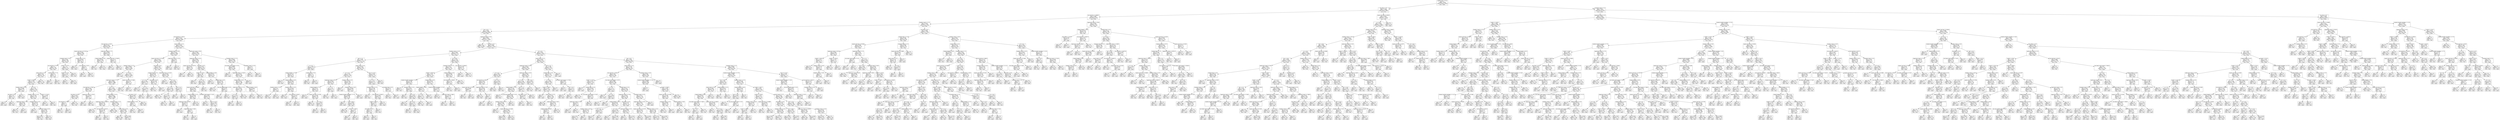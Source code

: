digraph Tree {
node [shape=box] ;
0 [label="content_type <= 12.5\ngini = 0.5\nsamples = 54000\nvalue = [27000, 27000]\nclass = spam"] ;
1 [label="has_html <= 0.5\ngini = 0.2259\nsamples = 24686\nvalue = [3205, 21481]\nclass = ham"] ;
0 -> 1 [labeldistance=2.5, labelangle=45, headlabel="True"] ;
2 [label="raw_mail_len <= 18485.5\ngini = 0.4588\nsamples = 8513\nvalue = [3034, 5479]\nclass = ham"] ;
1 -> 2 ;
3 [label="headers_count <= 17.5\ngini = 0.4149\nsamples = 7559\nvalue = [2220, 5339]\nclass = ham"] ;
2 -> 3 ;
4 [label="the <= 0.5\ngini = 0.3562\nsamples = 6464\nvalue = [1499, 4965]\nclass = ham"] ;
3 -> 4 ;
5 [label="raw_mail_len <= 240.5\ngini = 0.1823\nsamples = 3234\nvalue = [328, 2906]\nclass = ham"] ;
4 -> 5 ;
6 [label="raw_mail_len <= 233.5\ngini = 0.4871\nsamples = 460\nvalue = [193, 267]\nclass = ham"] ;
5 -> 6 ;
7 [label="spaces_over_len <= 0.1314\ngini = 0.3692\nsamples = 348\nvalue = [85, 263]\nclass = ham"] ;
6 -> 7 ;
8 [label="recipient_count <= 6.5\ngini = 0.2381\nsamples = 304\nvalue = [42, 262]\nclass = ham"] ;
7 -> 8 ;
9 [label="raw_mail_len <= 227.0\ngini = 0.2\nsamples = 284\nvalue = [32, 252]\nclass = ham"] ;
8 -> 9 ;
10 [label="parts_count <= 1.5\ngini = 0.168\nsamples = 270\nvalue = [25, 245]\nclass = ham"] ;
9 -> 10 ;
11 [label="mailer <= 505.5\ngini = 0.2748\nsamples = 152\nvalue = [25, 127]\nclass = ham"] ;
10 -> 11 ;
12 [label="headers_count <= 14.5\ngini = 0.4688\nsamples = 24\nvalue = [15, 9]\nclass = spam"] ;
11 -> 12 ;
13 [label="has_link <= 0.5\ngini = 0.18\nsamples = 10\nvalue = [1, 9]\nclass = ham"] ;
12 -> 13 ;
14 [label="gini = 0.0\nsamples = 1\nvalue = [1, 0]\nclass = spam"] ;
13 -> 14 ;
15 [label="gini = 0.0\nsamples = 9\nvalue = [0, 9]\nclass = ham"] ;
13 -> 15 ;
16 [label="gini = 0.0\nsamples = 14\nvalue = [14, 0]\nclass = spam"] ;
12 -> 16 ;
17 [label="of <= 0.5\ngini = 0.144\nsamples = 128\nvalue = [10, 118]\nclass = ham"] ;
11 -> 17 ;
18 [label="headers_count <= 11.5\ngini = 0.1198\nsamples = 125\nvalue = [8, 117]\nclass = ham"] ;
17 -> 18 ;
19 [label="uppercase_count <= 10.5\ngini = 0.029\nsamples = 68\nvalue = [1, 67]\nclass = ham"] ;
18 -> 19 ;
20 [label="gini = 0.0\nsamples = 67\nvalue = [0, 67]\nclass = ham"] ;
19 -> 20 ;
21 [label="gini = 0.0\nsamples = 1\nvalue = [1, 0]\nclass = spam"] ;
19 -> 21 ;
22 [label="recipient_count <= 0.5\ngini = 0.2155\nsamples = 57\nvalue = [7, 50]\nclass = ham"] ;
18 -> 22 ;
23 [label="gini = 0.0\nsamples = 2\nvalue = [2, 0]\nclass = spam"] ;
22 -> 23 ;
24 [label="spell_error_count <= 0.5\ngini = 0.1653\nsamples = 55\nvalue = [5, 50]\nclass = ham"] ;
22 -> 24 ;
25 [label="gini = 0.3512\nsamples = 22\nvalue = [5, 17]\nclass = ham"] ;
24 -> 25 ;
26 [label="gini = 0.0\nsamples = 33\nvalue = [0, 33]\nclass = ham"] ;
24 -> 26 ;
27 [label="mailer <= 1118.5\ngini = 0.4444\nsamples = 3\nvalue = [2, 1]\nclass = spam"] ;
17 -> 27 ;
28 [label="gini = 0.0\nsamples = 2\nvalue = [2, 0]\nclass = spam"] ;
27 -> 28 ;
29 [label="gini = 0.0\nsamples = 1\nvalue = [0, 1]\nclass = ham"] ;
27 -> 29 ;
30 [label="gini = 0.0\nsamples = 118\nvalue = [0, 118]\nclass = ham"] ;
10 -> 30 ;
31 [label="content_type <= 7.0\ngini = 0.5\nsamples = 14\nvalue = [7, 7]\nclass = spam"] ;
9 -> 31 ;
32 [label="gini = 0.0\nsamples = 7\nvalue = [7, 0]\nclass = spam"] ;
31 -> 32 ;
33 [label="gini = 0.0\nsamples = 7\nvalue = [0, 7]\nclass = ham"] ;
31 -> 33 ;
34 [label="mailer <= 412.5\ngini = 0.5\nsamples = 20\nvalue = [10, 10]\nclass = spam"] ;
8 -> 34 ;
35 [label="mailer <= 71.0\ngini = 0.1653\nsamples = 11\nvalue = [10, 1]\nclass = spam"] ;
34 -> 35 ;
36 [label="gini = 0.0\nsamples = 1\nvalue = [0, 1]\nclass = ham"] ;
35 -> 36 ;
37 [label="gini = 0.0\nsamples = 10\nvalue = [10, 0]\nclass = spam"] ;
35 -> 37 ;
38 [label="gini = 0.0\nsamples = 9\nvalue = [0, 9]\nclass = ham"] ;
34 -> 38 ;
39 [label="content_type <= 9.5\ngini = 0.0444\nsamples = 44\nvalue = [43, 1]\nclass = spam"] ;
7 -> 39 ;
40 [label="gini = 0.0\nsamples = 42\nvalue = [42, 0]\nclass = spam"] ;
39 -> 40 ;
41 [label="raw_mail_len <= 20.5\ngini = 0.5\nsamples = 2\nvalue = [1, 1]\nclass = spam"] ;
39 -> 41 ;
42 [label="gini = 0.0\nsamples = 1\nvalue = [1, 0]\nclass = spam"] ;
41 -> 42 ;
43 [label="gini = 0.0\nsamples = 1\nvalue = [0, 1]\nclass = ham"] ;
41 -> 43 ;
44 [label="spell_error_count <= 7.5\ngini = 0.0689\nsamples = 112\nvalue = [108, 4]\nclass = spam"] ;
6 -> 44 ;
45 [label="subject_length <= 8.0\ngini = 0.0183\nsamples = 108\nvalue = [107, 1]\nclass = spam"] ;
44 -> 45 ;
46 [label="gini = 0.0\nsamples = 1\nvalue = [0, 1]\nclass = ham"] ;
45 -> 46 ;
47 [label="gini = 0.0\nsamples = 107\nvalue = [107, 0]\nclass = spam"] ;
45 -> 47 ;
48 [label="spaces_over_len <= 0.0676\ngini = 0.375\nsamples = 4\nvalue = [1, 3]\nclass = ham"] ;
44 -> 48 ;
49 [label="gini = 0.0\nsamples = 1\nvalue = [1, 0]\nclass = spam"] ;
48 -> 49 ;
50 [label="gini = 0.0\nsamples = 3\nvalue = [0, 3]\nclass = ham"] ;
48 -> 50 ;
51 [label="parts_count <= 2.5\ngini = 0.0926\nsamples = 2774\nvalue = [135, 2639]\nclass = ham"] ;
5 -> 51 ;
52 [label="recipient_count <= 25.0\ngini = 0.0278\nsamples = 2338\nvalue = [33, 2305]\nclass = ham"] ;
51 -> 52 ;
53 [label="spaces_over_len <= 0.1218\ngini = 0.0254\nsamples = 2333\nvalue = [30, 2303]\nclass = ham"] ;
52 -> 53 ;
54 [label="headers_count <= 1.5\ngini = 0.0085\nsamples = 2102\nvalue = [9, 2093]\nclass = ham"] ;
53 -> 54 ;
55 [label="gini = 0.0\nsamples = 1\nvalue = [1, 0]\nclass = spam"] ;
54 -> 55 ;
56 [label="to <= 4.5\ngini = 0.0076\nsamples = 2101\nvalue = [8, 2093]\nclass = ham"] ;
54 -> 56 ;
57 [label="spell_error_count <= 7.5\ngini = 0.0067\nsamples = 2096\nvalue = [7, 2089]\nclass = ham"] ;
56 -> 57 ;
58 [label="raw_mail_len <= 799.5\ngini = 0.0465\nsamples = 168\nvalue = [4, 164]\nclass = ham"] ;
57 -> 58 ;
59 [label="has_link <= 0.5\ngini = 0.0239\nsamples = 165\nvalue = [2, 163]\nclass = ham"] ;
58 -> 59 ;
60 [label="raw_mail_len <= 390.5\ngini = 0.5\nsamples = 4\nvalue = [2, 2]\nclass = spam"] ;
59 -> 60 ;
61 [label="gini = 0.0\nsamples = 2\nvalue = [0, 2]\nclass = ham"] ;
60 -> 61 ;
62 [label="gini = 0.0\nsamples = 2\nvalue = [2, 0]\nclass = spam"] ;
60 -> 62 ;
63 [label="gini = 0.0\nsamples = 161\nvalue = [0, 161]\nclass = ham"] ;
59 -> 63 ;
64 [label="uppercase_count <= 370.5\ngini = 0.4444\nsamples = 3\nvalue = [2, 1]\nclass = spam"] ;
58 -> 64 ;
65 [label="gini = 0.0\nsamples = 2\nvalue = [2, 0]\nclass = spam"] ;
64 -> 65 ;
66 [label="gini = 0.0\nsamples = 1\nvalue = [0, 1]\nclass = ham"] ;
64 -> 66 ;
67 [label="for <= 1.5\ngini = 0.0031\nsamples = 1928\nvalue = [3, 1925]\nclass = ham"] ;
57 -> 67 ;
68 [label="subject_length <= 15.5\ngini = 0.0021\nsamples = 1886\nvalue = [2, 1884]\nclass = ham"] ;
67 -> 68 ;
69 [label="uppercase_count <= 1829.5\ngini = 0.0213\nsamples = 93\nvalue = [1, 92]\nclass = ham"] ;
68 -> 69 ;
70 [label="gini = 0.0\nsamples = 85\nvalue = [0, 85]\nclass = ham"] ;
69 -> 70 ;
71 [label="raw_mail_len <= 5274.5\ngini = 0.2188\nsamples = 8\nvalue = [1, 7]\nclass = ham"] ;
69 -> 71 ;
72 [label="gini = 0.0\nsamples = 1\nvalue = [1, 0]\nclass = spam"] ;
71 -> 72 ;
73 [label="gini = 0.0\nsamples = 7\nvalue = [0, 7]\nclass = ham"] ;
71 -> 73 ;
74 [label="recipient_count <= 1.5\ngini = 0.0011\nsamples = 1793\nvalue = [1, 1792]\nclass = ham"] ;
68 -> 74 ;
75 [label="gini = 0.0\nsamples = 1549\nvalue = [0, 1549]\nclass = ham"] ;
74 -> 75 ;
76 [label="parts_count <= 0.5\ngini = 0.0082\nsamples = 244\nvalue = [1, 243]\nclass = ham"] ;
74 -> 76 ;
77 [label="gini = 0.0\nsamples = 236\nvalue = [0, 236]\nclass = ham"] ;
76 -> 77 ;
78 [label="gini = 0.2188\nsamples = 8\nvalue = [1, 7]\nclass = ham"] ;
76 -> 78 ;
79 [label="has_link <= 0.5\ngini = 0.0465\nsamples = 42\nvalue = [1, 41]\nclass = ham"] ;
67 -> 79 ;
80 [label="subject_length <= 25.5\ngini = 0.5\nsamples = 2\nvalue = [1, 1]\nclass = spam"] ;
79 -> 80 ;
81 [label="gini = 0.0\nsamples = 1\nvalue = [0, 1]\nclass = ham"] ;
80 -> 81 ;
82 [label="gini = 0.0\nsamples = 1\nvalue = [1, 0]\nclass = spam"] ;
80 -> 82 ;
83 [label="gini = 0.0\nsamples = 40\nvalue = [0, 40]\nclass = ham"] ;
79 -> 83 ;
84 [label="spaces_over_len <= 0.1084\ngini = 0.32\nsamples = 5\nvalue = [1, 4]\nclass = ham"] ;
56 -> 84 ;
85 [label="gini = 0.0\nsamples = 4\nvalue = [0, 4]\nclass = ham"] ;
84 -> 85 ;
86 [label="gini = 0.0\nsamples = 1\nvalue = [1, 0]\nclass = spam"] ;
84 -> 86 ;
87 [label="has_link <= 0.5\ngini = 0.1653\nsamples = 231\nvalue = [21, 210]\nclass = ham"] ;
53 -> 87 ;
88 [label="content_type <= 7.5\ngini = 0.4996\nsamples = 37\nvalue = [18, 19]\nclass = ham"] ;
87 -> 88 ;
89 [label="to <= 3.5\ngini = 0.1884\nsamples = 19\nvalue = [17, 2]\nclass = spam"] ;
88 -> 89 ;
90 [label="gini = 0.0\nsamples = 16\nvalue = [16, 0]\nclass = spam"] ;
89 -> 90 ;
91 [label="of <= 1.5\ngini = 0.4444\nsamples = 3\nvalue = [1, 2]\nclass = ham"] ;
89 -> 91 ;
92 [label="gini = 0.0\nsamples = 2\nvalue = [0, 2]\nclass = ham"] ;
91 -> 92 ;
93 [label="gini = 0.0\nsamples = 1\nvalue = [1, 0]\nclass = spam"] ;
91 -> 93 ;
94 [label="has_dollar <= 0.5\ngini = 0.1049\nsamples = 18\nvalue = [1, 17]\nclass = ham"] ;
88 -> 94 ;
95 [label="gini = 0.0\nsamples = 17\nvalue = [0, 17]\nclass = ham"] ;
94 -> 95 ;
96 [label="gini = 0.0\nsamples = 1\nvalue = [1, 0]\nclass = spam"] ;
94 -> 96 ;
97 [label="spaces_over_len <= 0.1221\ngini = 0.0304\nsamples = 194\nvalue = [3, 191]\nclass = ham"] ;
87 -> 97 ;
98 [label="gini = 0.0\nsamples = 1\nvalue = [1, 0]\nclass = spam"] ;
97 -> 98 ;
99 [label="of <= 2.5\ngini = 0.0205\nsamples = 193\nvalue = [2, 191]\nclass = ham"] ;
97 -> 99 ;
100 [label="for <= 1.5\ngini = 0.0106\nsamples = 187\nvalue = [1, 186]\nclass = ham"] ;
99 -> 100 ;
101 [label="gini = 0.0\nsamples = 176\nvalue = [0, 176]\nclass = ham"] ;
100 -> 101 ;
102 [label="in <= 1.5\ngini = 0.1653\nsamples = 11\nvalue = [1, 10]\nclass = ham"] ;
100 -> 102 ;
103 [label="gini = 0.0\nsamples = 10\nvalue = [0, 10]\nclass = ham"] ;
102 -> 103 ;
104 [label="gini = 0.0\nsamples = 1\nvalue = [1, 0]\nclass = spam"] ;
102 -> 104 ;
105 [label="and <= 1.5\ngini = 0.2778\nsamples = 6\nvalue = [1, 5]\nclass = ham"] ;
99 -> 105 ;
106 [label="gini = 0.0\nsamples = 1\nvalue = [1, 0]\nclass = spam"] ;
105 -> 106 ;
107 [label="gini = 0.0\nsamples = 5\nvalue = [0, 5]\nclass = ham"] ;
105 -> 107 ;
108 [label="spell_error_count <= 72.0\ngini = 0.48\nsamples = 5\nvalue = [3, 2]\nclass = spam"] ;
52 -> 108 ;
109 [label="gini = 0.0\nsamples = 3\nvalue = [3, 0]\nclass = spam"] ;
108 -> 109 ;
110 [label="gini = 0.0\nsamples = 2\nvalue = [0, 2]\nclass = ham"] ;
108 -> 110 ;
111 [label="spell_error_count <= 59.5\ngini = 0.3584\nsamples = 436\nvalue = [102, 334]\nclass = ham"] ;
51 -> 111 ;
112 [label="uppercase_count <= 22.5\ngini = 0.4901\nsamples = 156\nvalue = [89, 67]\nclass = spam"] ;
111 -> 112 ;
113 [label="spaces_over_len <= 0.0174\ngini = 0.054\nsamples = 36\nvalue = [1, 35]\nclass = ham"] ;
112 -> 113 ;
114 [label="gini = 0.0\nsamples = 1\nvalue = [1, 0]\nclass = spam"] ;
113 -> 114 ;
115 [label="gini = 0.0\nsamples = 35\nvalue = [0, 35]\nclass = ham"] ;
113 -> 115 ;
116 [label="has_link <= 0.5\ngini = 0.3911\nsamples = 120\nvalue = [88, 32]\nclass = spam"] ;
112 -> 116 ;
117 [label="mailer <= 122.0\ngini = 0.148\nsamples = 87\nvalue = [80, 7]\nclass = spam"] ;
116 -> 117 ;
118 [label="gini = 0.0\nsamples = 2\nvalue = [0, 2]\nclass = ham"] ;
117 -> 118 ;
119 [label="in <= 4.0\ngini = 0.1107\nsamples = 85\nvalue = [80, 5]\nclass = spam"] ;
117 -> 119 ;
120 [label="spaces_over_len <= 0.0503\ngini = 0.0907\nsamples = 84\nvalue = [80, 4]\nclass = spam"] ;
119 -> 120 ;
121 [label="subject_length <= 2.5\ngini = 0.0308\nsamples = 64\nvalue = [63, 1]\nclass = spam"] ;
120 -> 121 ;
122 [label="uppercase_count <= 58.0\ngini = 0.2778\nsamples = 6\nvalue = [5, 1]\nclass = spam"] ;
121 -> 122 ;
123 [label="gini = 0.0\nsamples = 4\nvalue = [4, 0]\nclass = spam"] ;
122 -> 123 ;
124 [label="uppercase_count <= 99.5\ngini = 0.5\nsamples = 2\nvalue = [1, 1]\nclass = spam"] ;
122 -> 124 ;
125 [label="gini = 0.0\nsamples = 1\nvalue = [0, 1]\nclass = ham"] ;
124 -> 125 ;
126 [label="gini = 0.0\nsamples = 1\nvalue = [1, 0]\nclass = spam"] ;
124 -> 126 ;
127 [label="gini = 0.0\nsamples = 58\nvalue = [58, 0]\nclass = spam"] ;
121 -> 127 ;
128 [label="raw_body_count_spaces <= 24.0\ngini = 0.255\nsamples = 20\nvalue = [17, 3]\nclass = spam"] ;
120 -> 128 ;
129 [label="gini = 0.0\nsamples = 2\nvalue = [0, 2]\nclass = ham"] ;
128 -> 129 ;
130 [label="has_cc <= 0.5\ngini = 0.1049\nsamples = 18\nvalue = [17, 1]\nclass = spam"] ;
128 -> 130 ;
131 [label="gini = 0.0\nsamples = 17\nvalue = [17, 0]\nclass = spam"] ;
130 -> 131 ;
132 [label="gini = 0.0\nsamples = 1\nvalue = [0, 1]\nclass = ham"] ;
130 -> 132 ;
133 [label="gini = 0.0\nsamples = 1\nvalue = [0, 1]\nclass = ham"] ;
119 -> 133 ;
134 [label="subject_length <= 19.5\ngini = 0.3673\nsamples = 33\nvalue = [8, 25]\nclass = ham"] ;
116 -> 134 ;
135 [label="gini = 0.0\nsamples = 5\nvalue = [5, 0]\nclass = spam"] ;
134 -> 135 ;
136 [label="content_type <= 6.5\ngini = 0.1913\nsamples = 28\nvalue = [3, 25]\nclass = ham"] ;
134 -> 136 ;
137 [label="gini = 0.0\nsamples = 24\nvalue = [0, 24]\nclass = ham"] ;
136 -> 137 ;
138 [label="has_non_english_chars <= 0.5\ngini = 0.375\nsamples = 4\nvalue = [3, 1]\nclass = spam"] ;
136 -> 138 ;
139 [label="gini = 0.0\nsamples = 3\nvalue = [3, 0]\nclass = spam"] ;
138 -> 139 ;
140 [label="gini = 0.0\nsamples = 1\nvalue = [0, 1]\nclass = ham"] ;
138 -> 140 ;
141 [label="recipient_count <= 17.5\ngini = 0.0885\nsamples = 280\nvalue = [13, 267]\nclass = ham"] ;
111 -> 141 ;
142 [label="raw_body_count_spaces <= 5.5\ngini = 0.0633\nsamples = 275\nvalue = [9, 266]\nclass = ham"] ;
141 -> 142 ;
143 [label="gini = 0.0\nsamples = 3\nvalue = [3, 0]\nclass = spam"] ;
142 -> 143 ;
144 [label="uppercase_count <= 7416.0\ngini = 0.0431\nsamples = 272\nvalue = [6, 266]\nclass = ham"] ;
142 -> 144 ;
145 [label="content_type <= 8.5\ngini = 0.0221\nsamples = 269\nvalue = [3, 266]\nclass = ham"] ;
144 -> 145 ;
146 [label="spell_error_count <= 71.5\ngini = 0.0076\nsamples = 262\nvalue = [1, 261]\nclass = ham"] ;
145 -> 146 ;
147 [label="in <= 0.5\ngini = 0.1975\nsamples = 9\nvalue = [1, 8]\nclass = ham"] ;
146 -> 147 ;
148 [label="gini = 0.0\nsamples = 1\nvalue = [1, 0]\nclass = spam"] ;
147 -> 148 ;
149 [label="gini = 0.0\nsamples = 8\nvalue = [0, 8]\nclass = ham"] ;
147 -> 149 ;
150 [label="gini = 0.0\nsamples = 253\nvalue = [0, 253]\nclass = ham"] ;
146 -> 150 ;
151 [label="subject_length <= 46.5\ngini = 0.4082\nsamples = 7\nvalue = [2, 5]\nclass = ham"] ;
145 -> 151 ;
152 [label="gini = 0.0\nsamples = 2\nvalue = [2, 0]\nclass = spam"] ;
151 -> 152 ;
153 [label="gini = 0.0\nsamples = 5\nvalue = [0, 5]\nclass = ham"] ;
151 -> 153 ;
154 [label="gini = 0.0\nsamples = 3\nvalue = [3, 0]\nclass = spam"] ;
144 -> 154 ;
155 [label="headers_count <= 13.5\ngini = 0.32\nsamples = 5\nvalue = [4, 1]\nclass = spam"] ;
141 -> 155 ;
156 [label="gini = 0.0\nsamples = 1\nvalue = [0, 1]\nclass = ham"] ;
155 -> 156 ;
157 [label="gini = 0.0\nsamples = 4\nvalue = [4, 0]\nclass = spam"] ;
155 -> 157 ;
158 [label="uppercase_count <= 0.5\ngini = 0.4622\nsamples = 3230\nvalue = [1171, 2059]\nclass = ham"] ;
4 -> 158 ;
159 [label="gini = 0.0\nsamples = 639\nvalue = [0, 639]\nclass = ham"] ;
158 -> 159 ;
160 [label="has_link <= 0.5\ngini = 0.4954\nsamples = 2591\nvalue = [1171, 1420]\nclass = ham"] ;
158 -> 160 ;
161 [label="headers_count <= 14.5\ngini = 0.3999\nsamples = 637\nvalue = [461, 176]\nclass = spam"] ;
160 -> 161 ;
162 [label="and <= 1.5\ngini = 0.4997\nsamples = 273\nvalue = [133, 140]\nclass = ham"] ;
161 -> 162 ;
163 [label="a <= 2.5\ngini = 0.2064\nsamples = 77\nvalue = [68, 9]\nclass = spam"] ;
162 -> 163 ;
164 [label="subject_length <= 7.0\ngini = 0.1123\nsamples = 67\nvalue = [63, 4]\nclass = spam"] ;
163 -> 164 ;
165 [label="gini = 0.0\nsamples = 2\nvalue = [0, 2]\nclass = ham"] ;
164 -> 165 ;
166 [label="subject_length <= 14.5\ngini = 0.0596\nsamples = 65\nvalue = [63, 2]\nclass = spam"] ;
164 -> 166 ;
167 [label="headers_count <= 12.0\ngini = 0.32\nsamples = 5\nvalue = [4, 1]\nclass = spam"] ;
166 -> 167 ;
168 [label="gini = 0.0\nsamples = 1\nvalue = [0, 1]\nclass = ham"] ;
167 -> 168 ;
169 [label="gini = 0.0\nsamples = 4\nvalue = [4, 0]\nclass = spam"] ;
167 -> 169 ;
170 [label="headers_count <= 13.5\ngini = 0.0328\nsamples = 60\nvalue = [59, 1]\nclass = spam"] ;
166 -> 170 ;
171 [label="gini = 0.0\nsamples = 51\nvalue = [51, 0]\nclass = spam"] ;
170 -> 171 ;
172 [label="raw_mail_len <= 418.5\ngini = 0.1975\nsamples = 9\nvalue = [8, 1]\nclass = spam"] ;
170 -> 172 ;
173 [label="gini = 0.0\nsamples = 1\nvalue = [0, 1]\nclass = ham"] ;
172 -> 173 ;
174 [label="gini = 0.0\nsamples = 8\nvalue = [8, 0]\nclass = spam"] ;
172 -> 174 ;
175 [label="content_type <= 6.5\ngini = 0.5\nsamples = 10\nvalue = [5, 5]\nclass = spam"] ;
163 -> 175 ;
176 [label="gini = 0.0\nsamples = 5\nvalue = [0, 5]\nclass = ham"] ;
175 -> 176 ;
177 [label="gini = 0.0\nsamples = 5\nvalue = [5, 0]\nclass = spam"] ;
175 -> 177 ;
178 [label="parts_count <= 2.5\ngini = 0.4433\nsamples = 196\nvalue = [65, 131]\nclass = ham"] ;
162 -> 178 ;
179 [label="in <= 2.5\ngini = 0.2793\nsamples = 143\nvalue = [24, 119]\nclass = ham"] ;
178 -> 179 ;
180 [label="uppercase_count <= 87.5\ngini = 0.4938\nsamples = 45\nvalue = [20, 25]\nclass = ham"] ;
179 -> 180 ;
181 [label="subject_length <= 7.5\ngini = 0.375\nsamples = 32\nvalue = [8, 24]\nclass = ham"] ;
180 -> 181 ;
182 [label="gini = 0.0\nsamples = 4\nvalue = [4, 0]\nclass = spam"] ;
181 -> 182 ;
183 [label="spaces_over_len <= 0.156\ngini = 0.2449\nsamples = 28\nvalue = [4, 24]\nclass = ham"] ;
181 -> 183 ;
184 [label="gini = 0.0\nsamples = 19\nvalue = [0, 19]\nclass = ham"] ;
183 -> 184 ;
185 [label="to <= 5.5\ngini = 0.4938\nsamples = 9\nvalue = [4, 5]\nclass = ham"] ;
183 -> 185 ;
186 [label="gini = 0.0\nsamples = 4\nvalue = [4, 0]\nclass = spam"] ;
185 -> 186 ;
187 [label="gini = 0.0\nsamples = 5\nvalue = [0, 5]\nclass = ham"] ;
185 -> 187 ;
188 [label="a <= 1.0\ngini = 0.142\nsamples = 13\nvalue = [12, 1]\nclass = spam"] ;
180 -> 188 ;
189 [label="gini = 0.0\nsamples = 1\nvalue = [0, 1]\nclass = ham"] ;
188 -> 189 ;
190 [label="gini = 0.0\nsamples = 12\nvalue = [12, 0]\nclass = spam"] ;
188 -> 190 ;
191 [label="headers_count <= 2.0\ngini = 0.0783\nsamples = 98\nvalue = [4, 94]\nclass = ham"] ;
179 -> 191 ;
192 [label="gini = 0.0\nsamples = 1\nvalue = [1, 0]\nclass = spam"] ;
191 -> 192 ;
193 [label="recipient_count <= 16.5\ngini = 0.0599\nsamples = 97\nvalue = [3, 94]\nclass = ham"] ;
191 -> 193 ;
194 [label="content_transfer_encoding, <= 7.0\ngini = 0.0408\nsamples = 96\nvalue = [2, 94]\nclass = ham"] ;
193 -> 194 ;
195 [label="gini = 0.0\nsamples = 1\nvalue = [1, 0]\nclass = spam"] ;
194 -> 195 ;
196 [label="the <= 44.0\ngini = 0.0208\nsamples = 95\nvalue = [1, 94]\nclass = ham"] ;
194 -> 196 ;
197 [label="gini = 0.0\nsamples = 90\nvalue = [0, 90]\nclass = ham"] ;
196 -> 197 ;
198 [label="mailer <= 1186.5\ngini = 0.32\nsamples = 5\nvalue = [1, 4]\nclass = ham"] ;
196 -> 198 ;
199 [label="gini = 0.0\nsamples = 1\nvalue = [1, 0]\nclass = spam"] ;
198 -> 199 ;
200 [label="gini = 0.0\nsamples = 4\nvalue = [0, 4]\nclass = ham"] ;
198 -> 200 ;
201 [label="gini = 0.0\nsamples = 1\nvalue = [1, 0]\nclass = spam"] ;
193 -> 201 ;
202 [label="has_cc <= 0.5\ngini = 0.3503\nsamples = 53\nvalue = [41, 12]\nclass = spam"] ;
178 -> 202 ;
203 [label="in <= 17.5\ngini = 0.2227\nsamples = 47\nvalue = [41, 6]\nclass = spam"] ;
202 -> 203 ;
204 [label="recipient_count <= 0.5\ngini = 0.1298\nsamples = 43\nvalue = [40, 3]\nclass = spam"] ;
203 -> 204 ;
205 [label="gini = 0.0\nsamples = 1\nvalue = [0, 1]\nclass = ham"] ;
204 -> 205 ;
206 [label="raw_mail_len <= 3354.5\ngini = 0.0907\nsamples = 42\nvalue = [40, 2]\nclass = spam"] ;
204 -> 206 ;
207 [label="mailer <= 407.0\ngini = 0.2975\nsamples = 11\nvalue = [9, 2]\nclass = spam"] ;
206 -> 207 ;
208 [label="has_dollar <= 0.5\ngini = 0.18\nsamples = 10\nvalue = [9, 1]\nclass = spam"] ;
207 -> 208 ;
209 [label="gini = 0.0\nsamples = 9\nvalue = [9, 0]\nclass = spam"] ;
208 -> 209 ;
210 [label="gini = 0.0\nsamples = 1\nvalue = [0, 1]\nclass = ham"] ;
208 -> 210 ;
211 [label="gini = 0.0\nsamples = 1\nvalue = [0, 1]\nclass = ham"] ;
207 -> 211 ;
212 [label="gini = 0.0\nsamples = 31\nvalue = [31, 0]\nclass = spam"] ;
206 -> 212 ;
213 [label="content_type <= 6.5\ngini = 0.375\nsamples = 4\nvalue = [1, 3]\nclass = ham"] ;
203 -> 213 ;
214 [label="gini = 0.0\nsamples = 3\nvalue = [0, 3]\nclass = ham"] ;
213 -> 214 ;
215 [label="gini = 0.0\nsamples = 1\nvalue = [1, 0]\nclass = spam"] ;
213 -> 215 ;
216 [label="gini = 0.0\nsamples = 6\nvalue = [0, 6]\nclass = ham"] ;
202 -> 216 ;
217 [label="of <= 30.5\ngini = 0.1782\nsamples = 364\nvalue = [328, 36]\nclass = spam"] ;
161 -> 217 ;
218 [label="recipient_count <= 1.5\ngini = 0.132\nsamples = 352\nvalue = [327, 25]\nclass = spam"] ;
217 -> 218 ;
219 [label="mailer <= 934.5\ngini = 0.318\nsamples = 121\nvalue = [97, 24]\nclass = spam"] ;
218 -> 219 ;
220 [label="content_transfer_encoding, <= 19.5\ngini = 0.1435\nsamples = 90\nvalue = [83, 7]\nclass = spam"] ;
219 -> 220 ;
221 [label="gini = 0.0\nsamples = 3\nvalue = [0, 3]\nclass = ham"] ;
220 -> 221 ;
222 [label="recipient_count <= 0.5\ngini = 0.0877\nsamples = 87\nvalue = [83, 4]\nclass = spam"] ;
220 -> 222 ;
223 [label="gini = 0.0\nsamples = 1\nvalue = [0, 1]\nclass = ham"] ;
222 -> 223 ;
224 [label="and <= 5.5\ngini = 0.0673\nsamples = 86\nvalue = [83, 3]\nclass = spam"] ;
222 -> 224 ;
225 [label="gini = 0.0\nsamples = 59\nvalue = [59, 0]\nclass = spam"] ;
224 -> 225 ;
226 [label="the <= 5.5\ngini = 0.1975\nsamples = 27\nvalue = [24, 3]\nclass = spam"] ;
224 -> 226 ;
227 [label="gini = 0.0\nsamples = 3\nvalue = [0, 3]\nclass = ham"] ;
226 -> 227 ;
228 [label="gini = 0.0\nsamples = 24\nvalue = [24, 0]\nclass = spam"] ;
226 -> 228 ;
229 [label="content_type <= 6.5\ngini = 0.4953\nsamples = 31\nvalue = [14, 17]\nclass = ham"] ;
219 -> 229 ;
230 [label="subject_length <= 96.5\ngini = 0.32\nsamples = 15\nvalue = [3, 12]\nclass = ham"] ;
229 -> 230 ;
231 [label="to <= 19.5\ngini = 0.142\nsamples = 13\nvalue = [1, 12]\nclass = ham"] ;
230 -> 231 ;
232 [label="gini = 0.0\nsamples = 12\nvalue = [0, 12]\nclass = ham"] ;
231 -> 232 ;
233 [label="gini = 0.0\nsamples = 1\nvalue = [1, 0]\nclass = spam"] ;
231 -> 233 ;
234 [label="gini = 0.0\nsamples = 2\nvalue = [2, 0]\nclass = spam"] ;
230 -> 234 ;
235 [label="content_transfer_encoding, <= 15.0\ngini = 0.4297\nsamples = 16\nvalue = [11, 5]\nclass = spam"] ;
229 -> 235 ;
236 [label="gini = 0.0\nsamples = 4\nvalue = [0, 4]\nclass = ham"] ;
235 -> 236 ;
237 [label="spell_error_count <= 286.5\ngini = 0.1528\nsamples = 12\nvalue = [11, 1]\nclass = spam"] ;
235 -> 237 ;
238 [label="gini = 0.0\nsamples = 11\nvalue = [11, 0]\nclass = spam"] ;
237 -> 238 ;
239 [label="gini = 0.0\nsamples = 1\nvalue = [0, 1]\nclass = ham"] ;
237 -> 239 ;
240 [label="subject_length <= 4.5\ngini = 0.0086\nsamples = 231\nvalue = [230, 1]\nclass = spam"] ;
218 -> 240 ;
241 [label="raw_mail_len <= 1068.0\ngini = 0.18\nsamples = 10\nvalue = [9, 1]\nclass = spam"] ;
240 -> 241 ;
242 [label="gini = 0.0\nsamples = 1\nvalue = [0, 1]\nclass = ham"] ;
241 -> 242 ;
243 [label="gini = 0.0\nsamples = 9\nvalue = [9, 0]\nclass = spam"] ;
241 -> 243 ;
244 [label="gini = 0.0\nsamples = 221\nvalue = [221, 0]\nclass = spam"] ;
240 -> 244 ;
245 [label="raw_mail_len <= 6769.0\ngini = 0.1528\nsamples = 12\nvalue = [1, 11]\nclass = ham"] ;
217 -> 245 ;
246 [label="gini = 0.0\nsamples = 1\nvalue = [1, 0]\nclass = spam"] ;
245 -> 246 ;
247 [label="gini = 0.0\nsamples = 11\nvalue = [0, 11]\nclass = ham"] ;
245 -> 247 ;
248 [label="of <= 0.5\ngini = 0.4627\nsamples = 1954\nvalue = [710, 1244]\nclass = ham"] ;
160 -> 248 ;
249 [label="parts_count <= 1.5\ngini = 0.4833\nsamples = 612\nvalue = [362, 250]\nclass = spam"] ;
248 -> 249 ;
250 [label="uppercase_count <= 19.5\ngini = 0.4104\nsamples = 482\nvalue = [343, 139]\nclass = spam"] ;
249 -> 250 ;
251 [label="to <= 2.5\ngini = 0.4692\nsamples = 141\nvalue = [53, 88]\nclass = ham"] ;
250 -> 251 ;
252 [label="raw_mail_len <= 259.0\ngini = 0.084\nsamples = 91\nvalue = [4, 87]\nclass = ham"] ;
251 -> 252 ;
253 [label="spaces_over_len <= 0.1211\ngini = 0.4898\nsamples = 7\nvalue = [3, 4]\nclass = ham"] ;
252 -> 253 ;
254 [label="gini = 0.0\nsamples = 4\nvalue = [0, 4]\nclass = ham"] ;
253 -> 254 ;
255 [label="gini = 0.0\nsamples = 3\nvalue = [3, 0]\nclass = spam"] ;
253 -> 255 ;
256 [label="uppercase_count <= 18.5\ngini = 0.0235\nsamples = 84\nvalue = [1, 83]\nclass = ham"] ;
252 -> 256 ;
257 [label="gini = 0.0\nsamples = 82\nvalue = [0, 82]\nclass = ham"] ;
256 -> 257 ;
258 [label="and <= 0.5\ngini = 0.5\nsamples = 2\nvalue = [1, 1]\nclass = spam"] ;
256 -> 258 ;
259 [label="gini = 0.0\nsamples = 1\nvalue = [1, 0]\nclass = spam"] ;
258 -> 259 ;
260 [label="gini = 0.0\nsamples = 1\nvalue = [0, 1]\nclass = ham"] ;
258 -> 260 ;
261 [label="for <= 1.5\ngini = 0.0392\nsamples = 50\nvalue = [49, 1]\nclass = spam"] ;
251 -> 261 ;
262 [label="gini = 0.0\nsamples = 49\nvalue = [49, 0]\nclass = spam"] ;
261 -> 262 ;
263 [label="gini = 0.0\nsamples = 1\nvalue = [0, 1]\nclass = ham"] ;
261 -> 263 ;
264 [label="spell_error_count <= 32.5\ngini = 0.2544\nsamples = 341\nvalue = [290, 51]\nclass = spam"] ;
250 -> 264 ;
265 [label="a <= 2.5\ngini = 0.1658\nsamples = 318\nvalue = [289, 29]\nclass = spam"] ;
264 -> 265 ;
266 [label="subject_length <= 13.5\ngini = 0.1323\nsamples = 309\nvalue = [287, 22]\nclass = spam"] ;
265 -> 266 ;
267 [label="gini = 0.0\nsamples = 3\nvalue = [0, 3]\nclass = ham"] ;
266 -> 267 ;
268 [label="has_non_english_chars <= 0.5\ngini = 0.1165\nsamples = 306\nvalue = [287, 19]\nclass = spam"] ;
266 -> 268 ;
269 [label="headers_count <= 10.0\ngini = 0.1056\nsamples = 304\nvalue = [287, 17]\nclass = spam"] ;
268 -> 269 ;
270 [label="gini = 0.0\nsamples = 2\nvalue = [0, 2]\nclass = ham"] ;
269 -> 270 ;
271 [label="spaces_over_len <= 0.1198\ngini = 0.0944\nsamples = 302\nvalue = [287, 15]\nclass = spam"] ;
269 -> 271 ;
272 [label="gini = 0.0456\nsamples = 257\nvalue = [251, 6]\nclass = spam"] ;
271 -> 272 ;
273 [label="gini = 0.32\nsamples = 45\nvalue = [36, 9]\nclass = spam"] ;
271 -> 273 ;
274 [label="gini = 0.0\nsamples = 2\nvalue = [0, 2]\nclass = ham"] ;
268 -> 274 ;
275 [label="and <= 1.5\ngini = 0.3457\nsamples = 9\nvalue = [2, 7]\nclass = ham"] ;
265 -> 275 ;
276 [label="has_dollar <= 0.5\ngini = 0.4444\nsamples = 3\nvalue = [2, 1]\nclass = spam"] ;
275 -> 276 ;
277 [label="gini = 0.0\nsamples = 2\nvalue = [2, 0]\nclass = spam"] ;
276 -> 277 ;
278 [label="gini = 0.0\nsamples = 1\nvalue = [0, 1]\nclass = ham"] ;
276 -> 278 ;
279 [label="gini = 0.0\nsamples = 6\nvalue = [0, 6]\nclass = ham"] ;
275 -> 279 ;
280 [label="the <= 5.5\ngini = 0.0832\nsamples = 23\nvalue = [1, 22]\nclass = ham"] ;
264 -> 280 ;
281 [label="gini = 0.0\nsamples = 22\nvalue = [0, 22]\nclass = ham"] ;
280 -> 281 ;
282 [label="gini = 0.0\nsamples = 1\nvalue = [1, 0]\nclass = spam"] ;
280 -> 282 ;
283 [label="and <= 7.0\ngini = 0.2496\nsamples = 130\nvalue = [19, 111]\nclass = ham"] ;
249 -> 283 ;
284 [label="content_type <= 6.5\ngini = 0.1761\nsamples = 123\nvalue = [12, 111]\nclass = ham"] ;
283 -> 284 ;
285 [label="a <= 9.5\ngini = 0.0868\nsamples = 110\nvalue = [5, 105]\nclass = ham"] ;
284 -> 285 ;
286 [label="mailer <= 209.5\ngini = 0.0707\nsamples = 109\nvalue = [4, 105]\nclass = ham"] ;
285 -> 286 ;
287 [label="gini = 0.0\nsamples = 1\nvalue = [1, 0]\nclass = spam"] ;
286 -> 287 ;
288 [label="parts_count <= 2.5\ngini = 0.054\nsamples = 108\nvalue = [3, 105]\nclass = ham"] ;
286 -> 288 ;
289 [label="gini = 0.0\nsamples = 88\nvalue = [0, 88]\nclass = ham"] ;
288 -> 289 ;
290 [label="spell_error_count <= 29.5\ngini = 0.255\nsamples = 20\nvalue = [3, 17]\nclass = ham"] ;
288 -> 290 ;
291 [label="subject_length <= 40.0\ngini = 0.375\nsamples = 4\nvalue = [3, 1]\nclass = spam"] ;
290 -> 291 ;
292 [label="gini = 0.0\nsamples = 3\nvalue = [3, 0]\nclass = spam"] ;
291 -> 292 ;
293 [label="gini = 0.0\nsamples = 1\nvalue = [0, 1]\nclass = ham"] ;
291 -> 293 ;
294 [label="gini = 0.0\nsamples = 16\nvalue = [0, 16]\nclass = ham"] ;
290 -> 294 ;
295 [label="gini = 0.0\nsamples = 1\nvalue = [1, 0]\nclass = spam"] ;
285 -> 295 ;
296 [label="raw_body_count_spaces <= 178.0\ngini = 0.497\nsamples = 13\nvalue = [7, 6]\nclass = spam"] ;
284 -> 296 ;
297 [label="gini = 0.0\nsamples = 5\nvalue = [5, 0]\nclass = spam"] ;
296 -> 297 ;
298 [label="the <= 3.0\ngini = 0.375\nsamples = 8\nvalue = [2, 6]\nclass = ham"] ;
296 -> 298 ;
299 [label="gini = 0.0\nsamples = 6\nvalue = [0, 6]\nclass = ham"] ;
298 -> 299 ;
300 [label="gini = 0.0\nsamples = 2\nvalue = [2, 0]\nclass = spam"] ;
298 -> 300 ;
301 [label="gini = 0.0\nsamples = 7\nvalue = [7, 0]\nclass = spam"] ;
283 -> 301 ;
302 [label="the <= 6.5\ngini = 0.3841\nsamples = 1342\nvalue = [348, 994]\nclass = ham"] ;
248 -> 302 ;
303 [label="parts_count <= 1.5\ngini = 0.2146\nsamples = 720\nvalue = [88, 632]\nclass = ham"] ;
302 -> 303 ;
304 [label="raw_mail_len <= 633.5\ngini = 0.306\nsamples = 419\nvalue = [79, 340]\nclass = ham"] ;
303 -> 304 ;
305 [label="mailer <= 175.5\ngini = 0.0575\nsamples = 135\nvalue = [4, 131]\nclass = ham"] ;
304 -> 305 ;
306 [label="gini = 0.0\nsamples = 1\nvalue = [1, 0]\nclass = spam"] ;
305 -> 306 ;
307 [label="content_type <= 3.0\ngini = 0.0438\nsamples = 134\nvalue = [3, 131]\nclass = ham"] ;
305 -> 307 ;
308 [label="gini = 0.0\nsamples = 122\nvalue = [0, 122]\nclass = ham"] ;
307 -> 308 ;
309 [label="raw_body_count_spaces <= 54.5\ngini = 0.375\nsamples = 12\nvalue = [3, 9]\nclass = ham"] ;
307 -> 309 ;
310 [label="spell_error_count <= 10.5\ngini = 0.375\nsamples = 4\nvalue = [3, 1]\nclass = spam"] ;
309 -> 310 ;
311 [label="gini = 0.0\nsamples = 3\nvalue = [3, 0]\nclass = spam"] ;
310 -> 311 ;
312 [label="gini = 0.0\nsamples = 1\nvalue = [0, 1]\nclass = ham"] ;
310 -> 312 ;
313 [label="gini = 0.0\nsamples = 8\nvalue = [0, 8]\nclass = ham"] ;
309 -> 313 ;
314 [label="raw_body_count_spaces <= 87.5\ngini = 0.3887\nsamples = 284\nvalue = [75, 209]\nclass = ham"] ;
304 -> 314 ;
315 [label="a <= 0.5\ngini = 0.375\nsamples = 20\nvalue = [15, 5]\nclass = spam"] ;
314 -> 315 ;
316 [label="gini = 0.0\nsamples = 11\nvalue = [11, 0]\nclass = spam"] ;
315 -> 316 ;
317 [label="of <= 3.5\ngini = 0.4938\nsamples = 9\nvalue = [4, 5]\nclass = ham"] ;
315 -> 317 ;
318 [label="gini = 0.0\nsamples = 5\nvalue = [0, 5]\nclass = ham"] ;
317 -> 318 ;
319 [label="gini = 0.0\nsamples = 4\nvalue = [4, 0]\nclass = spam"] ;
317 -> 319 ;
320 [label="content_type <= 3.0\ngini = 0.3512\nsamples = 264\nvalue = [60, 204]\nclass = ham"] ;
314 -> 320 ;
321 [label="uppercase_count <= 73.0\ngini = 0.4344\nsamples = 138\nvalue = [44, 94]\nclass = ham"] ;
320 -> 321 ;
322 [label="subject_length <= 52.5\ngini = 0.2542\nsamples = 87\nvalue = [13, 74]\nclass = ham"] ;
321 -> 322 ;
323 [label="headers_count <= 15.5\ngini = 0.1229\nsamples = 76\nvalue = [5, 71]\nclass = ham"] ;
322 -> 323 ;
324 [label="gini = 0.101\nsamples = 75\nvalue = [4, 71]\nclass = ham"] ;
323 -> 324 ;
325 [label="gini = 0.0\nsamples = 1\nvalue = [1, 0]\nclass = spam"] ;
323 -> 325 ;
326 [label="of <= 3.0\ngini = 0.3967\nsamples = 11\nvalue = [8, 3]\nclass = spam"] ;
322 -> 326 ;
327 [label="gini = 0.375\nsamples = 4\nvalue = [1, 3]\nclass = ham"] ;
326 -> 327 ;
328 [label="gini = 0.0\nsamples = 7\nvalue = [7, 0]\nclass = spam"] ;
326 -> 328 ;
329 [label="has_dollar <= 0.5\ngini = 0.4767\nsamples = 51\nvalue = [31, 20]\nclass = spam"] ;
321 -> 329 ;
330 [label="to <= 0.5\ngini = 0.2188\nsamples = 24\nvalue = [21, 3]\nclass = spam"] ;
329 -> 330 ;
331 [label="gini = 0.0\nsamples = 1\nvalue = [0, 1]\nclass = ham"] ;
330 -> 331 ;
332 [label="gini = 0.1588\nsamples = 23\nvalue = [21, 2]\nclass = spam"] ;
330 -> 332 ;
333 [label="spell_error_count <= 5.5\ngini = 0.4664\nsamples = 27\nvalue = [10, 17]\nclass = ham"] ;
329 -> 333 ;
334 [label="gini = 0.0\nsamples = 5\nvalue = [5, 0]\nclass = spam"] ;
333 -> 334 ;
335 [label="gini = 0.3512\nsamples = 22\nvalue = [5, 17]\nclass = ham"] ;
333 -> 335 ;
336 [label="recipient_count <= 3.0\ngini = 0.2217\nsamples = 126\nvalue = [16, 110]\nclass = ham"] ;
320 -> 336 ;
337 [label="uppercase_count <= 52.5\ngini = 0.189\nsamples = 123\nvalue = [13, 110]\nclass = ham"] ;
336 -> 337 ;
338 [label="spaces_over_len <= 0.1275\ngini = 0.4444\nsamples = 18\nvalue = [6, 12]\nclass = ham"] ;
337 -> 338 ;
339 [label="gini = 0.0\nsamples = 9\nvalue = [0, 9]\nclass = ham"] ;
338 -> 339 ;
340 [label="gini = 0.4444\nsamples = 9\nvalue = [6, 3]\nclass = spam"] ;
338 -> 340 ;
341 [label="headers_count <= 13.5\ngini = 0.1244\nsamples = 105\nvalue = [7, 98]\nclass = ham"] ;
337 -> 341 ;
342 [label="gini = 0.3122\nsamples = 31\nvalue = [6, 25]\nclass = ham"] ;
341 -> 342 ;
343 [label="gini = 0.0267\nsamples = 74\nvalue = [1, 73]\nclass = ham"] ;
341 -> 343 ;
344 [label="gini = 0.0\nsamples = 3\nvalue = [3, 0]\nclass = spam"] ;
336 -> 344 ;
345 [label="recipient_count <= 14.0\ngini = 0.058\nsamples = 301\nvalue = [9, 292]\nclass = ham"] ;
303 -> 345 ;
346 [label="content_transfer_encoding, <= 13.0\ngini = 0.0395\nsamples = 298\nvalue = [6, 292]\nclass = ham"] ;
345 -> 346 ;
347 [label="gini = 0.0\nsamples = 1\nvalue = [1, 0]\nclass = spam"] ;
346 -> 347 ;
348 [label="mailer <= 548.5\ngini = 0.0331\nsamples = 297\nvalue = [5, 292]\nclass = ham"] ;
346 -> 348 ;
349 [label="spaces_over_len <= 0.1028\ngini = 0.2285\nsamples = 38\nvalue = [5, 33]\nclass = ham"] ;
348 -> 349 ;
350 [label="recipient_count <= 5.5\ngini = 0.0588\nsamples = 33\nvalue = [1, 32]\nclass = ham"] ;
349 -> 350 ;
351 [label="gini = 0.0\nsamples = 32\nvalue = [0, 32]\nclass = ham"] ;
350 -> 351 ;
352 [label="gini = 0.0\nsamples = 1\nvalue = [1, 0]\nclass = spam"] ;
350 -> 352 ;
353 [label="subject_length <= 50.0\ngini = 0.32\nsamples = 5\nvalue = [4, 1]\nclass = spam"] ;
349 -> 353 ;
354 [label="gini = 0.0\nsamples = 4\nvalue = [4, 0]\nclass = spam"] ;
353 -> 354 ;
355 [label="gini = 0.0\nsamples = 1\nvalue = [0, 1]\nclass = ham"] ;
353 -> 355 ;
356 [label="gini = 0.0\nsamples = 259\nvalue = [0, 259]\nclass = ham"] ;
348 -> 356 ;
357 [label="gini = 0.0\nsamples = 3\nvalue = [3, 0]\nclass = spam"] ;
345 -> 357 ;
358 [label="recipient_count <= 1.5\ngini = 0.4866\nsamples = 622\nvalue = [260, 362]\nclass = ham"] ;
302 -> 358 ;
359 [label="content_transfer_encoding, <= 17.0\ngini = 0.4585\nsamples = 545\nvalue = [194, 351]\nclass = ham"] ;
358 -> 359 ;
360 [label="the <= 26.5\ngini = 0.447\nsamples = 86\nvalue = [57, 29]\nclass = spam"] ;
359 -> 360 ;
361 [label="parts_count <= 3.0\ngini = 0.4861\nsamples = 48\nvalue = [20, 28]\nclass = ham"] ;
360 -> 361 ;
362 [label="subject_length <= 40.5\ngini = 0.3878\nsamples = 38\nvalue = [10, 28]\nclass = ham"] ;
361 -> 362 ;
363 [label="raw_body_count_spaces <= 246.5\ngini = 0.18\nsamples = 20\nvalue = [2, 18]\nclass = ham"] ;
362 -> 363 ;
364 [label="the <= 10.0\ngini = 0.5\nsamples = 4\nvalue = [2, 2]\nclass = spam"] ;
363 -> 364 ;
365 [label="gini = 0.0\nsamples = 2\nvalue = [0, 2]\nclass = ham"] ;
364 -> 365 ;
366 [label="gini = 0.0\nsamples = 2\nvalue = [2, 0]\nclass = spam"] ;
364 -> 366 ;
367 [label="gini = 0.0\nsamples = 16\nvalue = [0, 16]\nclass = ham"] ;
363 -> 367 ;
368 [label="spaces_over_len <= 0.0822\ngini = 0.4938\nsamples = 18\nvalue = [8, 10]\nclass = ham"] ;
362 -> 368 ;
369 [label="gini = 0.0\nsamples = 4\nvalue = [0, 4]\nclass = ham"] ;
368 -> 369 ;
370 [label="to <= 6.5\ngini = 0.4898\nsamples = 14\nvalue = [8, 6]\nclass = spam"] ;
368 -> 370 ;
371 [label="gini = 0.0\nsamples = 3\nvalue = [0, 3]\nclass = ham"] ;
370 -> 371 ;
372 [label="gini = 0.3967\nsamples = 11\nvalue = [8, 3]\nclass = spam"] ;
370 -> 372 ;
373 [label="gini = 0.0\nsamples = 10\nvalue = [10, 0]\nclass = spam"] ;
361 -> 373 ;
374 [label="subject_length <= 21.5\ngini = 0.0512\nsamples = 38\nvalue = [37, 1]\nclass = spam"] ;
360 -> 374 ;
375 [label="gini = 0.0\nsamples = 1\nvalue = [0, 1]\nclass = ham"] ;
374 -> 375 ;
376 [label="gini = 0.0\nsamples = 37\nvalue = [37, 0]\nclass = spam"] ;
374 -> 376 ;
377 [label="headers_count <= 11.5\ngini = 0.4188\nsamples = 459\nvalue = [137, 322]\nclass = ham"] ;
359 -> 377 ;
378 [label="subject_length <= 40.5\ngini = 0.2268\nsamples = 23\nvalue = [20, 3]\nclass = spam"] ;
377 -> 378 ;
379 [label="and <= 12.5\ngini = 0.0907\nsamples = 21\nvalue = [20, 1]\nclass = spam"] ;
378 -> 379 ;
380 [label="gini = 0.0\nsamples = 19\nvalue = [19, 0]\nclass = spam"] ;
379 -> 380 ;
381 [label="has_non_english_chars <= 0.5\ngini = 0.5\nsamples = 2\nvalue = [1, 1]\nclass = spam"] ;
379 -> 381 ;
382 [label="gini = 0.0\nsamples = 1\nvalue = [0, 1]\nclass = ham"] ;
381 -> 382 ;
383 [label="gini = 0.0\nsamples = 1\nvalue = [1, 0]\nclass = spam"] ;
381 -> 383 ;
384 [label="gini = 0.0\nsamples = 2\nvalue = [0, 2]\nclass = ham"] ;
378 -> 384 ;
385 [label="mailer <= 497.5\ngini = 0.3927\nsamples = 436\nvalue = [117, 319]\nclass = ham"] ;
377 -> 385 ;
386 [label="mailer <= 218.0\ngini = 0.4753\nsamples = 36\nvalue = [22, 14]\nclass = spam"] ;
385 -> 386 ;
387 [label="headers_count <= 14.5\ngini = 0.3599\nsamples = 17\nvalue = [4, 13]\nclass = ham"] ;
386 -> 387 ;
388 [label="mailer <= 168.0\ngini = 0.4444\nsamples = 6\nvalue = [4, 2]\nclass = spam"] ;
387 -> 388 ;
389 [label="gini = 0.0\nsamples = 4\nvalue = [4, 0]\nclass = spam"] ;
388 -> 389 ;
390 [label="gini = 0.0\nsamples = 2\nvalue = [0, 2]\nclass = ham"] ;
388 -> 390 ;
391 [label="gini = 0.0\nsamples = 11\nvalue = [0, 11]\nclass = ham"] ;
387 -> 391 ;
392 [label="spaces_over_len <= 0.0869\ngini = 0.0997\nsamples = 19\nvalue = [18, 1]\nclass = spam"] ;
386 -> 392 ;
393 [label="gini = 0.0\nsamples = 1\nvalue = [0, 1]\nclass = ham"] ;
392 -> 393 ;
394 [label="gini = 0.0\nsamples = 18\nvalue = [18, 0]\nclass = spam"] ;
392 -> 394 ;
395 [label="parts_count <= 1.5\ngini = 0.3622\nsamples = 400\nvalue = [95, 305]\nclass = ham"] ;
385 -> 395 ;
396 [label="has_dollar <= 0.5\ngini = 0.4543\nsamples = 215\nvalue = [75, 140]\nclass = ham"] ;
395 -> 396 ;
397 [label="headers_count <= 12.5\ngini = 0.4998\nsamples = 94\nvalue = [48, 46]\nclass = spam"] ;
396 -> 397 ;
398 [label="gini = 0.2449\nsamples = 21\nvalue = [3, 18]\nclass = ham"] ;
397 -> 398 ;
399 [label="gini = 0.4729\nsamples = 73\nvalue = [45, 28]\nclass = spam"] ;
397 -> 399 ;
400 [label="the <= 46.0\ngini = 0.3467\nsamples = 121\nvalue = [27, 94]\nclass = ham"] ;
396 -> 400 ;
401 [label="gini = 0.2934\nsamples = 112\nvalue = [20, 92]\nclass = ham"] ;
400 -> 401 ;
402 [label="gini = 0.3457\nsamples = 9\nvalue = [7, 2]\nclass = spam"] ;
400 -> 402 ;
403 [label="the <= 15.5\ngini = 0.1928\nsamples = 185\nvalue = [20, 165]\nclass = ham"] ;
395 -> 403 ;
404 [label="uppercase_count <= 1125.0\ngini = 0.0196\nsamples = 101\nvalue = [1, 100]\nclass = ham"] ;
403 -> 404 ;
405 [label="gini = 0.0\nsamples = 98\nvalue = [0, 98]\nclass = ham"] ;
404 -> 405 ;
406 [label="gini = 0.4444\nsamples = 3\nvalue = [1, 2]\nclass = ham"] ;
404 -> 406 ;
407 [label="headers_count <= 15.5\ngini = 0.3501\nsamples = 84\nvalue = [19, 65]\nclass = ham"] ;
403 -> 407 ;
408 [label="gini = 0.4522\nsamples = 55\nvalue = [19, 36]\nclass = ham"] ;
407 -> 408 ;
409 [label="gini = 0.0\nsamples = 29\nvalue = [0, 29]\nclass = ham"] ;
407 -> 409 ;
410 [label="has_cc <= 0.5\ngini = 0.2449\nsamples = 77\nvalue = [66, 11]\nclass = spam"] ;
358 -> 410 ;
411 [label="content_transfer_encoding, <= 10.5\ngini = 0.0894\nsamples = 64\nvalue = [61, 3]\nclass = spam"] ;
410 -> 411 ;
412 [label="gini = 0.0\nsamples = 2\nvalue = [0, 2]\nclass = ham"] ;
411 -> 412 ;
413 [label="has_non_english_chars <= 0.5\ngini = 0.0317\nsamples = 62\nvalue = [61, 1]\nclass = spam"] ;
411 -> 413 ;
414 [label="gini = 0.0\nsamples = 59\nvalue = [59, 0]\nclass = spam"] ;
413 -> 414 ;
415 [label="spell_error_count <= 147.0\ngini = 0.4444\nsamples = 3\nvalue = [2, 1]\nclass = spam"] ;
413 -> 415 ;
416 [label="gini = 0.0\nsamples = 1\nvalue = [0, 1]\nclass = ham"] ;
415 -> 416 ;
417 [label="gini = 0.0\nsamples = 2\nvalue = [2, 0]\nclass = spam"] ;
415 -> 417 ;
418 [label="raw_mail_len <= 3451.5\ngini = 0.4734\nsamples = 13\nvalue = [5, 8]\nclass = ham"] ;
410 -> 418 ;
419 [label="recipient_count <= 32.0\ngini = 0.1975\nsamples = 9\nvalue = [1, 8]\nclass = ham"] ;
418 -> 419 ;
420 [label="gini = 0.0\nsamples = 8\nvalue = [0, 8]\nclass = ham"] ;
419 -> 420 ;
421 [label="gini = 0.0\nsamples = 1\nvalue = [1, 0]\nclass = spam"] ;
419 -> 421 ;
422 [label="gini = 0.0\nsamples = 4\nvalue = [4, 0]\nclass = spam"] ;
418 -> 422 ;
423 [label="has_link <= 0.5\ngini = 0.4498\nsamples = 1095\nvalue = [721, 374]\nclass = spam"] ;
3 -> 423 ;
424 [label="content_type <= 7.5\ngini = 0.1904\nsamples = 563\nvalue = [503, 60]\nclass = spam"] ;
423 -> 424 ;
425 [label="spaces_over_len <= 0.0166\ngini = 0.0995\nsamples = 514\nvalue = [487, 27]\nclass = spam"] ;
424 -> 425 ;
426 [label="uppercase_count <= 50.0\ngini = 0.3658\nsamples = 83\nvalue = [63, 20]\nclass = spam"] ;
425 -> 426 ;
427 [label="mailer <= 933.5\ngini = 0.0317\nsamples = 62\nvalue = [61, 1]\nclass = spam"] ;
426 -> 427 ;
428 [label="gini = 0.0\nsamples = 56\nvalue = [56, 0]\nclass = spam"] ;
427 -> 428 ;
429 [label="headers_count <= 19.5\ngini = 0.2778\nsamples = 6\nvalue = [5, 1]\nclass = spam"] ;
427 -> 429 ;
430 [label="headers_count <= 18.5\ngini = 0.5\nsamples = 2\nvalue = [1, 1]\nclass = spam"] ;
429 -> 430 ;
431 [label="gini = 0.0\nsamples = 1\nvalue = [1, 0]\nclass = spam"] ;
430 -> 431 ;
432 [label="gini = 0.0\nsamples = 1\nvalue = [0, 1]\nclass = ham"] ;
430 -> 432 ;
433 [label="gini = 0.0\nsamples = 4\nvalue = [4, 0]\nclass = spam"] ;
429 -> 433 ;
434 [label="mailer <= 1225.0\ngini = 0.1723\nsamples = 21\nvalue = [2, 19]\nclass = ham"] ;
426 -> 434 ;
435 [label="gini = 0.0\nsamples = 19\nvalue = [0, 19]\nclass = ham"] ;
434 -> 435 ;
436 [label="gini = 0.0\nsamples = 2\nvalue = [2, 0]\nclass = spam"] ;
434 -> 436 ;
437 [label="uppercase_count <= 1.0\ngini = 0.032\nsamples = 431\nvalue = [424, 7]\nclass = spam"] ;
425 -> 437 ;
438 [label="raw_body_count_spaces <= 4.5\ngini = 0.5\nsamples = 2\nvalue = [1, 1]\nclass = spam"] ;
437 -> 438 ;
439 [label="gini = 0.0\nsamples = 1\nvalue = [1, 0]\nclass = spam"] ;
438 -> 439 ;
440 [label="gini = 0.0\nsamples = 1\nvalue = [0, 1]\nclass = ham"] ;
438 -> 440 ;
441 [label="of <= 7.5\ngini = 0.0276\nsamples = 429\nvalue = [423, 6]\nclass = spam"] ;
437 -> 441 ;
442 [label="the <= 13.5\ngini = 0.006\nsamples = 335\nvalue = [334, 1]\nclass = spam"] ;
441 -> 442 ;
443 [label="gini = 0.0\nsamples = 302\nvalue = [302, 0]\nclass = spam"] ;
442 -> 443 ;
444 [label="uppercase_count <= 44.0\ngini = 0.0588\nsamples = 33\nvalue = [32, 1]\nclass = spam"] ;
442 -> 444 ;
445 [label="gini = 0.0\nsamples = 1\nvalue = [0, 1]\nclass = ham"] ;
444 -> 445 ;
446 [label="gini = 0.0\nsamples = 32\nvalue = [32, 0]\nclass = spam"] ;
444 -> 446 ;
447 [label="uppercase_count <= 95.0\ngini = 0.1007\nsamples = 94\nvalue = [89, 5]\nclass = spam"] ;
441 -> 447 ;
448 [label="uppercase_count <= 90.0\ngini = 0.5\nsamples = 6\nvalue = [3, 3]\nclass = spam"] ;
447 -> 448 ;
449 [label="a <= 6.0\ngini = 0.375\nsamples = 4\nvalue = [3, 1]\nclass = spam"] ;
448 -> 449 ;
450 [label="gini = 0.0\nsamples = 3\nvalue = [3, 0]\nclass = spam"] ;
449 -> 450 ;
451 [label="gini = 0.0\nsamples = 1\nvalue = [0, 1]\nclass = ham"] ;
449 -> 451 ;
452 [label="gini = 0.0\nsamples = 2\nvalue = [0, 2]\nclass = ham"] ;
448 -> 452 ;
453 [label="mailer <= 275.0\ngini = 0.0444\nsamples = 88\nvalue = [86, 2]\nclass = spam"] ;
447 -> 453 ;
454 [label="mailer <= 188.5\ngini = 0.5\nsamples = 2\nvalue = [1, 1]\nclass = spam"] ;
453 -> 454 ;
455 [label="gini = 0.0\nsamples = 1\nvalue = [1, 0]\nclass = spam"] ;
454 -> 455 ;
456 [label="gini = 0.0\nsamples = 1\nvalue = [0, 1]\nclass = ham"] ;
454 -> 456 ;
457 [label="raw_mail_len <= 2236.0\ngini = 0.023\nsamples = 86\nvalue = [85, 1]\nclass = spam"] ;
453 -> 457 ;
458 [label="for <= 3.5\ngini = 0.2449\nsamples = 7\nvalue = [6, 1]\nclass = spam"] ;
457 -> 458 ;
459 [label="gini = 0.0\nsamples = 6\nvalue = [6, 0]\nclass = spam"] ;
458 -> 459 ;
460 [label="gini = 0.0\nsamples = 1\nvalue = [0, 1]\nclass = ham"] ;
458 -> 460 ;
461 [label="gini = 0.0\nsamples = 79\nvalue = [79, 0]\nclass = spam"] ;
457 -> 461 ;
462 [label="recipient_count <= 1.5\ngini = 0.4398\nsamples = 49\nvalue = [16, 33]\nclass = ham"] ;
424 -> 462 ;
463 [label="spaces_over_len <= 0.2088\ngini = 0.1928\nsamples = 37\nvalue = [4, 33]\nclass = ham"] ;
462 -> 463 ;
464 [label="parts_count <= 2.5\ngini = 0.1078\nsamples = 35\nvalue = [2, 33]\nclass = ham"] ;
463 -> 464 ;
465 [label="gini = 0.0\nsamples = 32\nvalue = [0, 32]\nclass = ham"] ;
464 -> 465 ;
466 [label="of <= 6.5\ngini = 0.4444\nsamples = 3\nvalue = [2, 1]\nclass = spam"] ;
464 -> 466 ;
467 [label="gini = 0.0\nsamples = 2\nvalue = [2, 0]\nclass = spam"] ;
466 -> 467 ;
468 [label="gini = 0.0\nsamples = 1\nvalue = [0, 1]\nclass = ham"] ;
466 -> 468 ;
469 [label="gini = 0.0\nsamples = 2\nvalue = [2, 0]\nclass = spam"] ;
463 -> 469 ;
470 [label="gini = 0.0\nsamples = 12\nvalue = [12, 0]\nclass = spam"] ;
462 -> 470 ;
471 [label="headers_count <= 20.5\ngini = 0.4837\nsamples = 532\nvalue = [218, 314]\nclass = ham"] ;
423 -> 471 ;
472 [label="content_type <= 3.0\ngini = 0.4375\nsamples = 430\nvalue = [139, 291]\nclass = ham"] ;
471 -> 472 ;
473 [label="subject_length <= 29.0\ngini = 0.0928\nsamples = 41\nvalue = [39, 2]\nclass = spam"] ;
472 -> 473 ;
474 [label="gini = 0.0\nsamples = 2\nvalue = [0, 2]\nclass = ham"] ;
473 -> 474 ;
475 [label="gini = 0.0\nsamples = 39\nvalue = [39, 0]\nclass = spam"] ;
473 -> 475 ;
476 [label="recipient_count <= 1.5\ngini = 0.382\nsamples = 389\nvalue = [100, 289]\nclass = ham"] ;
472 -> 476 ;
477 [label="in <= 9.5\ngini = 0.3025\nsamples = 323\nvalue = [60, 263]\nclass = ham"] ;
476 -> 477 ;
478 [label="spaces_over_len <= 0.2363\ngini = 0.2407\nsamples = 293\nvalue = [41, 252]\nclass = ham"] ;
477 -> 478 ;
479 [label="headers_count <= 18.5\ngini = 0.2277\nsamples = 290\nvalue = [38, 252]\nclass = ham"] ;
478 -> 479 ;
480 [label="raw_mail_len <= 392.0\ngini = 0.1372\nsamples = 162\nvalue = [12, 150]\nclass = ham"] ;
479 -> 480 ;
481 [label="uppercase_count <= 13.5\ngini = 0.4444\nsamples = 3\nvalue = [2, 1]\nclass = spam"] ;
480 -> 481 ;
482 [label="gini = 0.0\nsamples = 1\nvalue = [0, 1]\nclass = ham"] ;
481 -> 482 ;
483 [label="gini = 0.0\nsamples = 2\nvalue = [2, 0]\nclass = spam"] ;
481 -> 483 ;
484 [label="mailer <= 503.5\ngini = 0.1179\nsamples = 159\nvalue = [10, 149]\nclass = ham"] ;
480 -> 484 ;
485 [label="spell_error_count <= 1.5\ngini = 0.2449\nsamples = 49\nvalue = [7, 42]\nclass = ham"] ;
484 -> 485 ;
486 [label="gini = 0.0\nsamples = 1\nvalue = [1, 0]\nclass = spam"] ;
485 -> 486 ;
487 [label="spell_error_count <= 372.5\ngini = 0.2188\nsamples = 48\nvalue = [6, 42]\nclass = ham"] ;
485 -> 487 ;
488 [label="and <= 3.5\ngini = 0.1901\nsamples = 47\nvalue = [5, 42]\nclass = ham"] ;
487 -> 488 ;
489 [label="gini = 0.0\nsamples = 29\nvalue = [0, 29]\nclass = ham"] ;
488 -> 489 ;
490 [label="gini = 0.4012\nsamples = 18\nvalue = [5, 13]\nclass = ham"] ;
488 -> 490 ;
491 [label="gini = 0.0\nsamples = 1\nvalue = [1, 0]\nclass = spam"] ;
487 -> 491 ;
492 [label="the <= 30.5\ngini = 0.0531\nsamples = 110\nvalue = [3, 107]\nclass = ham"] ;
484 -> 492 ;
493 [label="for <= 9.5\ngini = 0.0364\nsamples = 108\nvalue = [2, 106]\nclass = ham"] ;
492 -> 493 ;
494 [label="the <= 19.5\ngini = 0.0192\nsamples = 103\nvalue = [1, 102]\nclass = ham"] ;
493 -> 494 ;
495 [label="gini = 0.0\nsamples = 91\nvalue = [0, 91]\nclass = ham"] ;
494 -> 495 ;
496 [label="gini = 0.1528\nsamples = 12\nvalue = [1, 11]\nclass = ham"] ;
494 -> 496 ;
497 [label="subject_length <= 52.5\ngini = 0.32\nsamples = 5\nvalue = [1, 4]\nclass = ham"] ;
493 -> 497 ;
498 [label="gini = 0.0\nsamples = 4\nvalue = [0, 4]\nclass = ham"] ;
497 -> 498 ;
499 [label="gini = 0.0\nsamples = 1\nvalue = [1, 0]\nclass = spam"] ;
497 -> 499 ;
500 [label="for <= 4.5\ngini = 0.5\nsamples = 2\nvalue = [1, 1]\nclass = spam"] ;
492 -> 500 ;
501 [label="gini = 0.0\nsamples = 1\nvalue = [0, 1]\nclass = ham"] ;
500 -> 501 ;
502 [label="gini = 0.0\nsamples = 1\nvalue = [1, 0]\nclass = spam"] ;
500 -> 502 ;
503 [label="parts_count <= 2.5\ngini = 0.3237\nsamples = 128\nvalue = [26, 102]\nclass = ham"] ;
479 -> 503 ;
504 [label="mailer <= 1284.0\ngini = 0.2524\nsamples = 108\nvalue = [16, 92]\nclass = ham"] ;
503 -> 504 ;
505 [label="for <= 9.5\ngini = 0.12\nsamples = 78\nvalue = [5, 73]\nclass = ham"] ;
504 -> 505 ;
506 [label="spell_error_count <= 3.0\ngini = 0.0758\nsamples = 76\nvalue = [3, 73]\nclass = ham"] ;
505 -> 506 ;
507 [label="parts_count <= 1.5\ngini = 0.4082\nsamples = 7\nvalue = [2, 5]\nclass = ham"] ;
506 -> 507 ;
508 [label="gini = 0.0\nsamples = 2\nvalue = [2, 0]\nclass = spam"] ;
507 -> 508 ;
509 [label="gini = 0.0\nsamples = 5\nvalue = [0, 5]\nclass = ham"] ;
507 -> 509 ;
510 [label="for <= 4.5\ngini = 0.0286\nsamples = 69\nvalue = [1, 68]\nclass = ham"] ;
506 -> 510 ;
511 [label="gini = 0.0\nsamples = 63\nvalue = [0, 63]\nclass = ham"] ;
510 -> 511 ;
512 [label="gini = 0.2778\nsamples = 6\nvalue = [1, 5]\nclass = ham"] ;
510 -> 512 ;
513 [label="gini = 0.0\nsamples = 2\nvalue = [2, 0]\nclass = spam"] ;
505 -> 513 ;
514 [label="content_type <= 7.0\ngini = 0.4644\nsamples = 30\nvalue = [11, 19]\nclass = ham"] ;
504 -> 514 ;
515 [label="a <= 2.5\ngini = 0.48\nsamples = 15\nvalue = [9, 6]\nclass = spam"] ;
514 -> 515 ;
516 [label="gini = 0.0\nsamples = 7\nvalue = [7, 0]\nclass = spam"] ;
515 -> 516 ;
517 [label="in <= 4.5\ngini = 0.375\nsamples = 8\nvalue = [2, 6]\nclass = ham"] ;
515 -> 517 ;
518 [label="gini = 0.0\nsamples = 6\nvalue = [0, 6]\nclass = ham"] ;
517 -> 518 ;
519 [label="gini = 0.0\nsamples = 2\nvalue = [2, 0]\nclass = spam"] ;
517 -> 519 ;
520 [label="subject_length <= 17.5\ngini = 0.2311\nsamples = 15\nvalue = [2, 13]\nclass = ham"] ;
514 -> 520 ;
521 [label="gini = 0.0\nsamples = 2\nvalue = [2, 0]\nclass = spam"] ;
520 -> 521 ;
522 [label="gini = 0.0\nsamples = 13\nvalue = [0, 13]\nclass = ham"] ;
520 -> 522 ;
523 [label="spaces_over_len <= 0.1013\ngini = 0.5\nsamples = 20\nvalue = [10, 10]\nclass = spam"] ;
503 -> 523 ;
524 [label="a <= 0.5\ngini = 0.2975\nsamples = 11\nvalue = [2, 9]\nclass = ham"] ;
523 -> 524 ;
525 [label="gini = 0.0\nsamples = 1\nvalue = [1, 0]\nclass = spam"] ;
524 -> 525 ;
526 [label="the <= 12.0\ngini = 0.18\nsamples = 10\nvalue = [1, 9]\nclass = ham"] ;
524 -> 526 ;
527 [label="gini = 0.0\nsamples = 8\nvalue = [0, 8]\nclass = ham"] ;
526 -> 527 ;
528 [label="spell_error_count <= 73.0\ngini = 0.5\nsamples = 2\nvalue = [1, 1]\nclass = spam"] ;
526 -> 528 ;
529 [label="gini = 0.0\nsamples = 1\nvalue = [1, 0]\nclass = spam"] ;
528 -> 529 ;
530 [label="gini = 0.0\nsamples = 1\nvalue = [0, 1]\nclass = ham"] ;
528 -> 530 ;
531 [label="of <= 15.0\ngini = 0.1975\nsamples = 9\nvalue = [8, 1]\nclass = spam"] ;
523 -> 531 ;
532 [label="gini = 0.0\nsamples = 8\nvalue = [8, 0]\nclass = spam"] ;
531 -> 532 ;
533 [label="gini = 0.0\nsamples = 1\nvalue = [0, 1]\nclass = ham"] ;
531 -> 533 ;
534 [label="gini = 0.0\nsamples = 3\nvalue = [3, 0]\nclass = spam"] ;
478 -> 534 ;
535 [label="and <= 23.5\ngini = 0.4644\nsamples = 30\nvalue = [19, 11]\nclass = spam"] ;
477 -> 535 ;
536 [label="raw_mail_len <= 3639.5\ngini = 0.1107\nsamples = 17\nvalue = [16, 1]\nclass = spam"] ;
535 -> 536 ;
537 [label="gini = 0.0\nsamples = 1\nvalue = [0, 1]\nclass = ham"] ;
536 -> 537 ;
538 [label="gini = 0.0\nsamples = 16\nvalue = [16, 0]\nclass = spam"] ;
536 -> 538 ;
539 [label="subject_length <= 29.5\ngini = 0.355\nsamples = 13\nvalue = [3, 10]\nclass = ham"] ;
535 -> 539 ;
540 [label="of <= 23.0\ngini = 0.375\nsamples = 4\nvalue = [3, 1]\nclass = spam"] ;
539 -> 540 ;
541 [label="gini = 0.0\nsamples = 1\nvalue = [0, 1]\nclass = ham"] ;
540 -> 541 ;
542 [label="gini = 0.0\nsamples = 3\nvalue = [3, 0]\nclass = spam"] ;
540 -> 542 ;
543 [label="gini = 0.0\nsamples = 9\nvalue = [0, 9]\nclass = ham"] ;
539 -> 543 ;
544 [label="raw_mail_len <= 989.0\ngini = 0.4775\nsamples = 66\nvalue = [40, 26]\nclass = spam"] ;
476 -> 544 ;
545 [label="recipient_count <= 31.5\ngini = 0.2934\nsamples = 28\nvalue = [5, 23]\nclass = ham"] ;
544 -> 545 ;
546 [label="spaces_over_len <= 0.1216\ngini = 0.2041\nsamples = 26\nvalue = [3, 23]\nclass = ham"] ;
545 -> 546 ;
547 [label="uppercase_count <= 180.0\ngini = 0.0799\nsamples = 24\nvalue = [1, 23]\nclass = ham"] ;
546 -> 547 ;
548 [label="gini = 0.0\nsamples = 23\nvalue = [0, 23]\nclass = ham"] ;
547 -> 548 ;
549 [label="gini = 0.0\nsamples = 1\nvalue = [1, 0]\nclass = spam"] ;
547 -> 549 ;
550 [label="gini = 0.0\nsamples = 2\nvalue = [2, 0]\nclass = spam"] ;
546 -> 550 ;
551 [label="gini = 0.0\nsamples = 2\nvalue = [2, 0]\nclass = spam"] ;
545 -> 551 ;
552 [label="content_transfer_encoding, <= 11.5\ngini = 0.1454\nsamples = 38\nvalue = [35, 3]\nclass = spam"] ;
544 -> 552 ;
553 [label="a <= 5.0\ngini = 0.4444\nsamples = 3\nvalue = [1, 2]\nclass = ham"] ;
552 -> 553 ;
554 [label="gini = 0.0\nsamples = 2\nvalue = [0, 2]\nclass = ham"] ;
553 -> 554 ;
555 [label="gini = 0.0\nsamples = 1\nvalue = [1, 0]\nclass = spam"] ;
553 -> 555 ;
556 [label="has_body <= 0.5\ngini = 0.0555\nsamples = 35\nvalue = [34, 1]\nclass = spam"] ;
552 -> 556 ;
557 [label="recipient_count <= 3.5\ngini = 0.5\nsamples = 2\nvalue = [1, 1]\nclass = spam"] ;
556 -> 557 ;
558 [label="gini = 0.0\nsamples = 1\nvalue = [0, 1]\nclass = ham"] ;
557 -> 558 ;
559 [label="gini = 0.0\nsamples = 1\nvalue = [1, 0]\nclass = spam"] ;
557 -> 559 ;
560 [label="gini = 0.0\nsamples = 33\nvalue = [33, 0]\nclass = spam"] ;
556 -> 560 ;
561 [label="of <= 3.5\ngini = 0.3493\nsamples = 102\nvalue = [79, 23]\nclass = spam"] ;
471 -> 561 ;
562 [label="headers_count <= 23.5\ngini = 0.4824\nsamples = 32\nvalue = [13, 19]\nclass = ham"] ;
561 -> 562 ;
563 [label="spaces_over_len <= 0.1384\ngini = 0.3935\nsamples = 26\nvalue = [7, 19]\nclass = ham"] ;
562 -> 563 ;
564 [label="raw_body_count_spaces <= 28.0\ngini = 0.2355\nsamples = 22\nvalue = [3, 19]\nclass = ham"] ;
563 -> 564 ;
565 [label="gini = 0.0\nsamples = 3\nvalue = [3, 0]\nclass = spam"] ;
564 -> 565 ;
566 [label="gini = 0.0\nsamples = 19\nvalue = [0, 19]\nclass = ham"] ;
564 -> 566 ;
567 [label="gini = 0.0\nsamples = 4\nvalue = [4, 0]\nclass = spam"] ;
563 -> 567 ;
568 [label="gini = 0.0\nsamples = 6\nvalue = [6, 0]\nclass = spam"] ;
562 -> 568 ;
569 [label="content_transfer_encoding, <= 13.5\ngini = 0.1078\nsamples = 70\nvalue = [66, 4]\nclass = spam"] ;
561 -> 569 ;
570 [label="and <= 10.5\ngini = 0.5\nsamples = 6\nvalue = [3, 3]\nclass = spam"] ;
569 -> 570 ;
571 [label="gini = 0.0\nsamples = 3\nvalue = [0, 3]\nclass = ham"] ;
570 -> 571 ;
572 [label="gini = 0.0\nsamples = 3\nvalue = [3, 0]\nclass = spam"] ;
570 -> 572 ;
573 [label="uppercase_count <= 2718.0\ngini = 0.0308\nsamples = 64\nvalue = [63, 1]\nclass = spam"] ;
569 -> 573 ;
574 [label="gini = 0.0\nsamples = 63\nvalue = [63, 0]\nclass = spam"] ;
573 -> 574 ;
575 [label="gini = 0.0\nsamples = 1\nvalue = [0, 1]\nclass = ham"] ;
573 -> 575 ;
576 [label="uppercase_count <= 739.0\ngini = 0.2504\nsamples = 954\nvalue = [814, 140]\nclass = spam"] ;
2 -> 576 ;
577 [label="subject_length <= 16.0\ngini = 0.1014\nsamples = 56\nvalue = [3, 53]\nclass = ham"] ;
576 -> 577 ;
578 [label="has_dollar <= 0.5\ngini = 0.4444\nsamples = 3\nvalue = [2, 1]\nclass = spam"] ;
577 -> 578 ;
579 [label="gini = 0.0\nsamples = 1\nvalue = [0, 1]\nclass = ham"] ;
578 -> 579 ;
580 [label="gini = 0.0\nsamples = 2\nvalue = [2, 0]\nclass = spam"] ;
578 -> 580 ;
581 [label="raw_mail_len <= 19347.5\ngini = 0.037\nsamples = 53\nvalue = [1, 52]\nclass = ham"] ;
577 -> 581 ;
582 [label="spell_error_count <= 598.5\ngini = 0.2778\nsamples = 6\nvalue = [1, 5]\nclass = ham"] ;
581 -> 582 ;
583 [label="gini = 0.0\nsamples = 1\nvalue = [1, 0]\nclass = spam"] ;
582 -> 583 ;
584 [label="gini = 0.0\nsamples = 5\nvalue = [0, 5]\nclass = ham"] ;
582 -> 584 ;
585 [label="gini = 0.0\nsamples = 47\nvalue = [0, 47]\nclass = ham"] ;
581 -> 585 ;
586 [label="content_type <= 6.5\ngini = 0.175\nsamples = 898\nvalue = [811, 87]\nclass = spam"] ;
576 -> 586 ;
587 [label="in <= 32.5\ngini = 0.4918\nsamples = 156\nvalue = [88, 68]\nclass = spam"] ;
586 -> 587 ;
588 [label="recipient_count <= 3.5\ngini = 0.1362\nsamples = 68\nvalue = [5, 63]\nclass = ham"] ;
587 -> 588 ;
589 [label="spaces_over_len <= 0.2076\ngini = 0.0868\nsamples = 66\nvalue = [3, 63]\nclass = ham"] ;
588 -> 589 ;
590 [label="subject_length <= 30.5\ngini = 0.0596\nsamples = 65\nvalue = [2, 63]\nclass = ham"] ;
589 -> 590 ;
591 [label="headers_count <= 14.0\ngini = 0.4444\nsamples = 6\nvalue = [2, 4]\nclass = ham"] ;
590 -> 591 ;
592 [label="gini = 0.0\nsamples = 2\nvalue = [2, 0]\nclass = spam"] ;
591 -> 592 ;
593 [label="gini = 0.0\nsamples = 4\nvalue = [0, 4]\nclass = ham"] ;
591 -> 593 ;
594 [label="gini = 0.0\nsamples = 59\nvalue = [0, 59]\nclass = ham"] ;
590 -> 594 ;
595 [label="gini = 0.0\nsamples = 1\nvalue = [1, 0]\nclass = spam"] ;
589 -> 595 ;
596 [label="gini = 0.0\nsamples = 2\nvalue = [2, 0]\nclass = spam"] ;
588 -> 596 ;
597 [label="spell_error_count <= 1438.0\ngini = 0.1072\nsamples = 88\nvalue = [83, 5]\nclass = spam"] ;
587 -> 597 ;
598 [label="for <= 18.5\ngini = 0.0681\nsamples = 85\nvalue = [82, 3]\nclass = spam"] ;
597 -> 598 ;
599 [label="parts_count <= 2.0\ngini = 0.4444\nsamples = 6\nvalue = [4, 2]\nclass = spam"] ;
598 -> 599 ;
600 [label="gini = 0.0\nsamples = 2\nvalue = [0, 2]\nclass = ham"] ;
599 -> 600 ;
601 [label="gini = 0.0\nsamples = 4\nvalue = [4, 0]\nclass = spam"] ;
599 -> 601 ;
602 [label="raw_mail_len <= 44401.0\ngini = 0.025\nsamples = 79\nvalue = [78, 1]\nclass = spam"] ;
598 -> 602 ;
603 [label="gini = 0.0\nsamples = 76\nvalue = [76, 0]\nclass = spam"] ;
602 -> 603 ;
604 [label="spaces_over_len <= 0.1219\ngini = 0.4444\nsamples = 3\nvalue = [2, 1]\nclass = spam"] ;
602 -> 604 ;
605 [label="gini = 0.0\nsamples = 1\nvalue = [0, 1]\nclass = ham"] ;
604 -> 605 ;
606 [label="gini = 0.0\nsamples = 2\nvalue = [2, 0]\nclass = spam"] ;
604 -> 606 ;
607 [label="raw_mail_len <= 84279.0\ngini = 0.4444\nsamples = 3\nvalue = [1, 2]\nclass = ham"] ;
597 -> 607 ;
608 [label="gini = 0.0\nsamples = 2\nvalue = [0, 2]\nclass = ham"] ;
607 -> 608 ;
609 [label="gini = 0.0\nsamples = 1\nvalue = [1, 0]\nclass = spam"] ;
607 -> 609 ;
610 [label="spaces_over_len <= 0.2222\ngini = 0.0499\nsamples = 742\nvalue = [723, 19]\nclass = spam"] ;
586 -> 610 ;
611 [label="subject_length <= 127.0\ngini = 0.0424\nsamples = 738\nvalue = [722, 16]\nclass = spam"] ;
610 -> 611 ;
612 [label="content_type <= 7.5\ngini = 0.0348\nsamples = 733\nvalue = [720, 13]\nclass = spam"] ;
611 -> 612 ;
613 [label="uppercase_count <= 1495.0\ngini = 0.0129\nsamples = 617\nvalue = [613, 4]\nclass = spam"] ;
612 -> 613 ;
614 [label="in <= 4.0\ngini = 0.2449\nsamples = 7\nvalue = [6, 1]\nclass = spam"] ;
613 -> 614 ;
615 [label="gini = 0.0\nsamples = 1\nvalue = [0, 1]\nclass = ham"] ;
614 -> 615 ;
616 [label="gini = 0.0\nsamples = 6\nvalue = [6, 0]\nclass = spam"] ;
614 -> 616 ;
617 [label="headers_count <= 13.5\ngini = 0.0098\nsamples = 610\nvalue = [607, 3]\nclass = spam"] ;
613 -> 617 ;
618 [label="spaces_over_len <= 0.0058\ngini = 0.142\nsamples = 13\nvalue = [12, 1]\nclass = spam"] ;
617 -> 618 ;
619 [label="gini = 0.0\nsamples = 12\nvalue = [12, 0]\nclass = spam"] ;
618 -> 619 ;
620 [label="gini = 0.0\nsamples = 1\nvalue = [0, 1]\nclass = ham"] ;
618 -> 620 ;
621 [label="headers_count <= 14.5\ngini = 0.0067\nsamples = 597\nvalue = [595, 2]\nclass = spam"] ;
617 -> 621 ;
622 [label="uppercase_count <= 18635.5\ngini = 0.0396\nsamples = 99\nvalue = [97, 2]\nclass = spam"] ;
621 -> 622 ;
623 [label="subject_length <= 13.5\ngini = 0.2778\nsamples = 6\nvalue = [5, 1]\nclass = spam"] ;
622 -> 623 ;
624 [label="gini = 0.0\nsamples = 1\nvalue = [0, 1]\nclass = ham"] ;
623 -> 624 ;
625 [label="gini = 0.0\nsamples = 5\nvalue = [5, 0]\nclass = spam"] ;
623 -> 625 ;
626 [label="parts_count <= 5.5\ngini = 0.0213\nsamples = 93\nvalue = [92, 1]\nclass = spam"] ;
622 -> 626 ;
627 [label="gini = 0.0\nsamples = 86\nvalue = [86, 0]\nclass = spam"] ;
626 -> 627 ;
628 [label="and <= 1.0\ngini = 0.2449\nsamples = 7\nvalue = [6, 1]\nclass = spam"] ;
626 -> 628 ;
629 [label="gini = 0.0\nsamples = 1\nvalue = [0, 1]\nclass = ham"] ;
628 -> 629 ;
630 [label="gini = 0.0\nsamples = 6\nvalue = [6, 0]\nclass = spam"] ;
628 -> 630 ;
631 [label="gini = 0.0\nsamples = 498\nvalue = [498, 0]\nclass = spam"] ;
621 -> 631 ;
632 [label="the <= 2.5\ngini = 0.1431\nsamples = 116\nvalue = [107, 9]\nclass = spam"] ;
612 -> 632 ;
633 [label="raw_mail_len <= 24714.0\ngini = 0.2449\nsamples = 7\nvalue = [1, 6]\nclass = ham"] ;
632 -> 633 ;
634 [label="gini = 0.0\nsamples = 1\nvalue = [1, 0]\nclass = spam"] ;
633 -> 634 ;
635 [label="gini = 0.0\nsamples = 6\nvalue = [0, 6]\nclass = ham"] ;
633 -> 635 ;
636 [label="raw_body_count_spaces <= 6335.0\ngini = 0.0535\nsamples = 109\nvalue = [106, 3]\nclass = spam"] ;
632 -> 636 ;
637 [label="to <= 1.5\ngini = 0.0364\nsamples = 108\nvalue = [106, 2]\nclass = spam"] ;
636 -> 637 ;
638 [label="gini = 0.0\nsamples = 1\nvalue = [0, 1]\nclass = ham"] ;
637 -> 638 ;
639 [label="the <= 5.0\ngini = 0.0185\nsamples = 107\nvalue = [106, 1]\nclass = spam"] ;
637 -> 639 ;
640 [label="parts_count <= 2.0\ngini = 0.4444\nsamples = 3\nvalue = [2, 1]\nclass = spam"] ;
639 -> 640 ;
641 [label="gini = 0.0\nsamples = 1\nvalue = [0, 1]\nclass = ham"] ;
640 -> 641 ;
642 [label="gini = 0.0\nsamples = 2\nvalue = [2, 0]\nclass = spam"] ;
640 -> 642 ;
643 [label="gini = 0.0\nsamples = 104\nvalue = [104, 0]\nclass = spam"] ;
639 -> 643 ;
644 [label="gini = 0.0\nsamples = 1\nvalue = [0, 1]\nclass = ham"] ;
636 -> 644 ;
645 [label="uppercase_count <= 36701.5\ngini = 0.48\nsamples = 5\nvalue = [2, 3]\nclass = ham"] ;
611 -> 645 ;
646 [label="gini = 0.0\nsamples = 3\nvalue = [0, 3]\nclass = ham"] ;
645 -> 646 ;
647 [label="gini = 0.0\nsamples = 2\nvalue = [2, 0]\nclass = spam"] ;
645 -> 647 ;
648 [label="spaces_over_len <= 0.3331\ngini = 0.375\nsamples = 4\nvalue = [1, 3]\nclass = ham"] ;
610 -> 648 ;
649 [label="gini = 0.0\nsamples = 3\nvalue = [0, 3]\nclass = ham"] ;
648 -> 649 ;
650 [label="gini = 0.0\nsamples = 1\nvalue = [1, 0]\nclass = spam"] ;
648 -> 650 ;
651 [label="spaces_over_len <= 0.8015\ngini = 0.0209\nsamples = 16173\nvalue = [171, 16002]\nclass = ham"] ;
1 -> 651 ;
652 [label="a <= 19.5\ngini = 0.0182\nsamples = 16150\nvalue = [148, 16002]\nclass = ham"] ;
651 -> 652 ;
653 [label="headers_count <= 21.5\ngini = 0.0131\nsamples = 15875\nvalue = [105, 15770]\nclass = ham"] ;
652 -> 653 ;
654 [label="headers_count <= 18.5\ngini = 0.0116\nsamples = 15829\nvalue = [92, 15737]\nclass = ham"] ;
653 -> 654 ;
655 [label="the <= 50.5\ngini = 0.008\nsamples = 15385\nvalue = [62, 15323]\nclass = ham"] ;
654 -> 655 ;
656 [label="to <= 8.5\ngini = 0.0071\nsamples = 15335\nvalue = [55, 15280]\nclass = ham"] ;
655 -> 656 ;
657 [label="the <= 18.5\ngini = 0.0039\nsamples = 14185\nvalue = [28, 14157]\nclass = ham"] ;
656 -> 657 ;
658 [label="spell_error_count <= 18.5\ngini = 0.0037\nsamples = 14153\nvalue = [26, 14127]\nclass = ham"] ;
657 -> 658 ;
659 [label="content_type <= 3.0\ngini = 0.0279\nsamples = 635\nvalue = [9, 626]\nclass = ham"] ;
658 -> 659 ;
660 [label="gini = 0.0\nsamples = 4\nvalue = [4, 0]\nclass = spam"] ;
659 -> 660 ;
661 [label="uppercase_count <= 195.5\ngini = 0.0157\nsamples = 631\nvalue = [5, 626]\nclass = ham"] ;
659 -> 661 ;
662 [label="recipient_count <= 14.5\ngini = 0.0064\nsamples = 626\nvalue = [2, 624]\nclass = ham"] ;
661 -> 662 ;
663 [label="content_transfer_encoding, <= 19.5\ngini = 0.0032\nsamples = 625\nvalue = [1, 624]\nclass = ham"] ;
662 -> 663 ;
664 [label="gini = 0.0\nsamples = 590\nvalue = [0, 590]\nclass = ham"] ;
663 -> 664 ;
665 [label="subject_length <= 0.5\ngini = 0.0555\nsamples = 35\nvalue = [1, 34]\nclass = ham"] ;
663 -> 665 ;
666 [label="gini = 0.0\nsamples = 1\nvalue = [1, 0]\nclass = spam"] ;
665 -> 666 ;
667 [label="gini = 0.0\nsamples = 34\nvalue = [0, 34]\nclass = ham"] ;
665 -> 667 ;
668 [label="gini = 0.0\nsamples = 1\nvalue = [1, 0]\nclass = spam"] ;
662 -> 668 ;
669 [label="the <= 0.5\ngini = 0.48\nsamples = 5\nvalue = [3, 2]\nclass = spam"] ;
661 -> 669 ;
670 [label="gini = 0.0\nsamples = 2\nvalue = [0, 2]\nclass = ham"] ;
669 -> 670 ;
671 [label="gini = 0.0\nsamples = 3\nvalue = [3, 0]\nclass = spam"] ;
669 -> 671 ;
672 [label="mailer <= 355.0\ngini = 0.0025\nsamples = 13518\nvalue = [17, 13501]\nclass = ham"] ;
658 -> 672 ;
673 [label="mailer <= 322.5\ngini = 0.0383\nsamples = 307\nvalue = [6, 301]\nclass = ham"] ;
672 -> 673 ;
674 [label="the <= 2.5\ngini = 0.026\nsamples = 304\nvalue = [4, 300]\nclass = ham"] ;
673 -> 674 ;
675 [label="uppercase_count <= 24.0\ngini = 0.0069\nsamples = 288\nvalue = [1, 287]\nclass = ham"] ;
674 -> 675 ;
676 [label="content_transfer_encoding, <= 13.0\ngini = 0.2188\nsamples = 8\nvalue = [1, 7]\nclass = ham"] ;
675 -> 676 ;
677 [label="raw_body_count_spaces <= 83.0\ngini = 0.5\nsamples = 2\nvalue = [1, 1]\nclass = spam"] ;
676 -> 677 ;
678 [label="gini = 0.0\nsamples = 1\nvalue = [1, 0]\nclass = spam"] ;
677 -> 678 ;
679 [label="gini = 0.0\nsamples = 1\nvalue = [0, 1]\nclass = ham"] ;
677 -> 679 ;
680 [label="gini = 0.0\nsamples = 6\nvalue = [0, 6]\nclass = ham"] ;
676 -> 680 ;
681 [label="gini = 0.0\nsamples = 280\nvalue = [0, 280]\nclass = ham"] ;
675 -> 681 ;
682 [label="raw_body_count_spaces <= 138.0\ngini = 0.3047\nsamples = 16\nvalue = [3, 13]\nclass = ham"] ;
674 -> 682 ;
683 [label="gini = 0.0\nsamples = 3\nvalue = [3, 0]\nclass = spam"] ;
682 -> 683 ;
684 [label="gini = 0.0\nsamples = 13\nvalue = [0, 13]\nclass = ham"] ;
682 -> 684 ;
685 [label="uppercase_count <= 333.0\ngini = 0.4444\nsamples = 3\nvalue = [2, 1]\nclass = spam"] ;
673 -> 685 ;
686 [label="gini = 0.0\nsamples = 2\nvalue = [2, 0]\nclass = spam"] ;
685 -> 686 ;
687 [label="gini = 0.0\nsamples = 1\nvalue = [0, 1]\nclass = ham"] ;
685 -> 687 ;
688 [label="of <= 5.5\ngini = 0.0017\nsamples = 13211\nvalue = [11, 13200]\nclass = ham"] ;
672 -> 688 ;
689 [label="spell_error_count <= 52.5\ngini = 0.0009\nsamples = 12682\nvalue = [6, 12676]\nclass = ham"] ;
688 -> 689 ;
690 [label="uppercase_count <= 344.5\ngini = 0.0033\nsamples = 3658\nvalue = [6, 3652]\nclass = ham"] ;
689 -> 690 ;
691 [label="spaces_over_len <= 0.1135\ngini = 0.0022\nsamples = 3646\nvalue = [4, 3642]\nclass = ham"] ;
690 -> 691 ;
692 [label="gini = 0.0\nsamples = 3182\nvalue = [0, 3182]\nclass = ham"] ;
691 -> 692 ;
693 [label="spaces_over_len <= 0.1136\ngini = 0.0171\nsamples = 464\nvalue = [4, 460]\nclass = ham"] ;
691 -> 693 ;
694 [label="gini = 0.0\nsamples = 1\nvalue = [1, 0]\nclass = spam"] ;
693 -> 694 ;
695 [label="gini = 0.0129\nsamples = 463\nvalue = [3, 460]\nclass = ham"] ;
693 -> 695 ;
696 [label="of <= 2.5\ngini = 0.2778\nsamples = 12\nvalue = [2, 10]\nclass = ham"] ;
690 -> 696 ;
697 [label="gini = 0.0\nsamples = 9\nvalue = [0, 9]\nclass = ham"] ;
696 -> 697 ;
698 [label="to <= 4.5\ngini = 0.4444\nsamples = 3\nvalue = [2, 1]\nclass = spam"] ;
696 -> 698 ;
699 [label="gini = 0.0\nsamples = 2\nvalue = [2, 0]\nclass = spam"] ;
698 -> 699 ;
700 [label="gini = 0.0\nsamples = 1\nvalue = [0, 1]\nclass = ham"] ;
698 -> 700 ;
701 [label="gini = 0.0\nsamples = 9024\nvalue = [0, 9024]\nclass = ham"] ;
689 -> 701 ;
702 [label="subject_length <= 0.5\ngini = 0.0187\nsamples = 529\nvalue = [5, 524]\nclass = ham"] ;
688 -> 702 ;
703 [label="gini = 0.0\nsamples = 1\nvalue = [1, 0]\nclass = spam"] ;
702 -> 703 ;
704 [label="uppercase_count <= 1289.5\ngini = 0.015\nsamples = 528\nvalue = [4, 524]\nclass = ham"] ;
702 -> 704 ;
705 [label="has_body <= 0.5\ngini = 0.0077\nsamples = 518\nvalue = [2, 516]\nclass = ham"] ;
704 -> 705 ;
706 [label="headers_count <= 15.5\ngini = 0.1244\nsamples = 30\nvalue = [2, 28]\nclass = ham"] ;
705 -> 706 ;
707 [label="gini = 0.0\nsamples = 26\nvalue = [0, 26]\nclass = ham"] ;
706 -> 707 ;
708 [label="gini = 0.5\nsamples = 4\nvalue = [2, 2]\nclass = spam"] ;
706 -> 708 ;
709 [label="gini = 0.0\nsamples = 488\nvalue = [0, 488]\nclass = ham"] ;
705 -> 709 ;
710 [label="a <= 2.5\ngini = 0.32\nsamples = 10\nvalue = [2, 8]\nclass = ham"] ;
704 -> 710 ;
711 [label="gini = 0.0\nsamples = 2\nvalue = [2, 0]\nclass = spam"] ;
710 -> 711 ;
712 [label="gini = 0.0\nsamples = 8\nvalue = [0, 8]\nclass = ham"] ;
710 -> 712 ;
713 [label="and <= 3.5\ngini = 0.1172\nsamples = 32\nvalue = [2, 30]\nclass = ham"] ;
657 -> 713 ;
714 [label="gini = 0.0\nsamples = 1\nvalue = [1, 0]\nclass = spam"] ;
713 -> 714 ;
715 [label="has_body <= 0.5\ngini = 0.0624\nsamples = 31\nvalue = [1, 30]\nclass = ham"] ;
713 -> 715 ;
716 [label="gini = 0.0\nsamples = 1\nvalue = [1, 0]\nclass = spam"] ;
715 -> 716 ;
717 [label="gini = 0.0\nsamples = 30\nvalue = [0, 30]\nclass = ham"] ;
715 -> 717 ;
718 [label="headers_count <= 13.5\ngini = 0.0459\nsamples = 1150\nvalue = [27, 1123]\nclass = ham"] ;
656 -> 718 ;
719 [label="gini = 0.0\nsamples = 937\nvalue = [0, 937]\nclass = ham"] ;
718 -> 719 ;
720 [label="content_type <= 6.5\ngini = 0.2214\nsamples = 213\nvalue = [27, 186]\nclass = ham"] ;
718 -> 720 ;
721 [label="gini = 0.0\nsamples = 97\nvalue = [0, 97]\nclass = ham"] ;
720 -> 721 ;
722 [label="spell_error_count <= 264.5\ngini = 0.3572\nsamples = 116\nvalue = [27, 89]\nclass = ham"] ;
720 -> 722 ;
723 [label="subject_length <= 7.5\ngini = 0.1928\nsamples = 74\nvalue = [8, 66]\nclass = ham"] ;
722 -> 723 ;
724 [label="gini = 0.0\nsamples = 1\nvalue = [1, 0]\nclass = spam"] ;
723 -> 724 ;
725 [label="in <= 0.5\ngini = 0.1734\nsamples = 73\nvalue = [7, 66]\nclass = ham"] ;
723 -> 725 ;
726 [label="the <= 5.5\ngini = 0.5\nsamples = 4\nvalue = [2, 2]\nclass = spam"] ;
725 -> 726 ;
727 [label="gini = 0.0\nsamples = 2\nvalue = [0, 2]\nclass = ham"] ;
726 -> 727 ;
728 [label="gini = 0.0\nsamples = 2\nvalue = [2, 0]\nclass = spam"] ;
726 -> 728 ;
729 [label="the <= 19.5\ngini = 0.1344\nsamples = 69\nvalue = [5, 64]\nclass = ham"] ;
725 -> 729 ;
730 [label="in <= 7.5\ngini = 0.0357\nsamples = 55\nvalue = [1, 54]\nclass = ham"] ;
729 -> 730 ;
731 [label="gini = 0.0\nsamples = 50\nvalue = [0, 50]\nclass = ham"] ;
730 -> 731 ;
732 [label="the <= 8.0\ngini = 0.32\nsamples = 5\nvalue = [1, 4]\nclass = ham"] ;
730 -> 732 ;
733 [label="gini = 0.0\nsamples = 1\nvalue = [1, 0]\nclass = spam"] ;
732 -> 733 ;
734 [label="gini = 0.0\nsamples = 4\nvalue = [0, 4]\nclass = ham"] ;
732 -> 734 ;
735 [label="and <= 15.5\ngini = 0.4082\nsamples = 14\nvalue = [4, 10]\nclass = ham"] ;
729 -> 735 ;
736 [label="headers_count <= 15.0\ngini = 0.32\nsamples = 5\nvalue = [4, 1]\nclass = spam"] ;
735 -> 736 ;
737 [label="gini = 0.0\nsamples = 1\nvalue = [0, 1]\nclass = ham"] ;
736 -> 737 ;
738 [label="gini = 0.0\nsamples = 4\nvalue = [4, 0]\nclass = spam"] ;
736 -> 738 ;
739 [label="gini = 0.0\nsamples = 9\nvalue = [0, 9]\nclass = ham"] ;
735 -> 739 ;
740 [label="mailer <= 312.5\ngini = 0.4955\nsamples = 42\nvalue = [19, 23]\nclass = ham"] ;
722 -> 740 ;
741 [label="gini = 0.0\nsamples = 8\nvalue = [0, 8]\nclass = ham"] ;
740 -> 741 ;
742 [label="the <= 19.0\ngini = 0.4931\nsamples = 34\nvalue = [19, 15]\nclass = spam"] ;
740 -> 742 ;
743 [label="has_dollar <= 0.5\ngini = 0.4628\nsamples = 22\nvalue = [8, 14]\nclass = ham"] ;
742 -> 743 ;
744 [label="for <= 4.5\ngini = 0.4734\nsamples = 13\nvalue = [8, 5]\nclass = spam"] ;
743 -> 744 ;
745 [label="uppercase_count <= 3314.0\ngini = 0.2778\nsamples = 6\nvalue = [1, 5]\nclass = ham"] ;
744 -> 745 ;
746 [label="gini = 0.0\nsamples = 5\nvalue = [0, 5]\nclass = ham"] ;
745 -> 746 ;
747 [label="gini = 0.0\nsamples = 1\nvalue = [1, 0]\nclass = spam"] ;
745 -> 747 ;
748 [label="gini = 0.0\nsamples = 7\nvalue = [7, 0]\nclass = spam"] ;
744 -> 748 ;
749 [label="gini = 0.0\nsamples = 9\nvalue = [0, 9]\nclass = ham"] ;
743 -> 749 ;
750 [label="spaces_over_len <= 0.1192\ngini = 0.1528\nsamples = 12\nvalue = [11, 1]\nclass = spam"] ;
742 -> 750 ;
751 [label="gini = 0.0\nsamples = 11\nvalue = [11, 0]\nclass = spam"] ;
750 -> 751 ;
752 [label="gini = 0.0\nsamples = 1\nvalue = [0, 1]\nclass = ham"] ;
750 -> 752 ;
753 [label="spaces_over_len <= 0.0966\ngini = 0.2408\nsamples = 50\nvalue = [7, 43]\nclass = ham"] ;
655 -> 753 ;
754 [label="gini = 0.0\nsamples = 7\nvalue = [7, 0]\nclass = spam"] ;
753 -> 754 ;
755 [label="gini = 0.0\nsamples = 43\nvalue = [0, 43]\nclass = ham"] ;
753 -> 755 ;
756 [label="spell_error_count <= 23.5\ngini = 0.126\nsamples = 444\nvalue = [30, 414]\nclass = ham"] ;
654 -> 756 ;
757 [label="mailer <= 1043.0\ngini = 0.4444\nsamples = 27\nvalue = [18, 9]\nclass = spam"] ;
756 -> 757 ;
758 [label="gini = 0.0\nsamples = 9\nvalue = [0, 9]\nclass = ham"] ;
757 -> 758 ;
759 [label="gini = 0.0\nsamples = 18\nvalue = [18, 0]\nclass = spam"] ;
757 -> 759 ;
760 [label="has_cc <= 0.5\ngini = 0.0559\nsamples = 417\nvalue = [12, 405]\nclass = ham"] ;
756 -> 760 ;
761 [label="to <= 17.0\ngini = 0.0244\nsamples = 405\nvalue = [5, 400]\nclass = ham"] ;
760 -> 761 ;
762 [label="and <= 5.5\ngini = 0.0149\nsamples = 399\nvalue = [3, 396]\nclass = ham"] ;
761 -> 762 ;
763 [label="gini = 0.0\nsamples = 353\nvalue = [0, 353]\nclass = ham"] ;
762 -> 763 ;
764 [label="uppercase_count <= 244.0\ngini = 0.1219\nsamples = 46\nvalue = [3, 43]\nclass = ham"] ;
762 -> 764 ;
765 [label="to <= 5.5\ngini = 0.4444\nsamples = 3\nvalue = [2, 1]\nclass = spam"] ;
764 -> 765 ;
766 [label="gini = 0.0\nsamples = 2\nvalue = [2, 0]\nclass = spam"] ;
765 -> 766 ;
767 [label="gini = 0.0\nsamples = 1\nvalue = [0, 1]\nclass = ham"] ;
765 -> 767 ;
768 [label="subject_length <= 67.0\ngini = 0.0454\nsamples = 43\nvalue = [1, 42]\nclass = ham"] ;
764 -> 768 ;
769 [label="gini = 0.0\nsamples = 39\nvalue = [0, 39]\nclass = ham"] ;
768 -> 769 ;
770 [label="for <= 4.5\ngini = 0.375\nsamples = 4\nvalue = [1, 3]\nclass = ham"] ;
768 -> 770 ;
771 [label="gini = 0.0\nsamples = 3\nvalue = [0, 3]\nclass = ham"] ;
770 -> 771 ;
772 [label="gini = 0.0\nsamples = 1\nvalue = [1, 0]\nclass = spam"] ;
770 -> 772 ;
773 [label="raw_body_count_spaces <= 947.0\ngini = 0.4444\nsamples = 6\nvalue = [2, 4]\nclass = ham"] ;
761 -> 773 ;
774 [label="gini = 0.0\nsamples = 2\nvalue = [2, 0]\nclass = spam"] ;
773 -> 774 ;
775 [label="gini = 0.0\nsamples = 4\nvalue = [0, 4]\nclass = ham"] ;
773 -> 775 ;
776 [label="spell_error_count <= 186.0\ngini = 0.4861\nsamples = 12\nvalue = [7, 5]\nclass = spam"] ;
760 -> 776 ;
777 [label="raw_mail_len <= 1162.0\ngini = 0.2778\nsamples = 6\nvalue = [1, 5]\nclass = ham"] ;
776 -> 777 ;
778 [label="gini = 0.0\nsamples = 1\nvalue = [1, 0]\nclass = spam"] ;
777 -> 778 ;
779 [label="gini = 0.0\nsamples = 5\nvalue = [0, 5]\nclass = ham"] ;
777 -> 779 ;
780 [label="gini = 0.0\nsamples = 6\nvalue = [6, 0]\nclass = spam"] ;
776 -> 780 ;
781 [label="mailer <= 294.5\ngini = 0.4055\nsamples = 46\nvalue = [13, 33]\nclass = ham"] ;
653 -> 781 ;
782 [label="gini = 0.0\nsamples = 7\nvalue = [7, 0]\nclass = spam"] ;
781 -> 782 ;
783 [label="mailer <= 1336.5\ngini = 0.2604\nsamples = 39\nvalue = [6, 33]\nclass = ham"] ;
781 -> 783 ;
784 [label="has_cc <= 0.5\ngini = 0.0666\nsamples = 29\nvalue = [1, 28]\nclass = ham"] ;
783 -> 784 ;
785 [label="gini = 0.0\nsamples = 28\nvalue = [0, 28]\nclass = ham"] ;
784 -> 785 ;
786 [label="gini = 0.0\nsamples = 1\nvalue = [1, 0]\nclass = spam"] ;
784 -> 786 ;
787 [label="the <= 8.5\ngini = 0.5\nsamples = 10\nvalue = [5, 5]\nclass = spam"] ;
783 -> 787 ;
788 [label="gini = 0.0\nsamples = 5\nvalue = [0, 5]\nclass = ham"] ;
787 -> 788 ;
789 [label="gini = 0.0\nsamples = 5\nvalue = [5, 0]\nclass = spam"] ;
787 -> 789 ;
790 [label="uppercase_count <= 698.5\ngini = 0.2638\nsamples = 275\nvalue = [43, 232]\nclass = ham"] ;
652 -> 790 ;
791 [label="gini = 0.0\nsamples = 206\nvalue = [0, 206]\nclass = ham"] ;
790 -> 791 ;
792 [label="mailer <= 1141.0\ngini = 0.4696\nsamples = 69\nvalue = [43, 26]\nclass = spam"] ;
790 -> 792 ;
793 [label="spaces_over_len <= 0.071\ngini = 0.2188\nsamples = 24\nvalue = [3, 21]\nclass = ham"] ;
792 -> 793 ;
794 [label="gini = 0.0\nsamples = 3\nvalue = [3, 0]\nclass = spam"] ;
793 -> 794 ;
795 [label="gini = 0.0\nsamples = 21\nvalue = [0, 21]\nclass = ham"] ;
793 -> 795 ;
796 [label="of <= 19.0\ngini = 0.1975\nsamples = 45\nvalue = [40, 5]\nclass = spam"] ;
792 -> 796 ;
797 [label="gini = 0.0\nsamples = 3\nvalue = [0, 3]\nclass = ham"] ;
796 -> 797 ;
798 [label="headers_count <= 13.0\ngini = 0.0907\nsamples = 42\nvalue = [40, 2]\nclass = spam"] ;
796 -> 798 ;
799 [label="gini = 0.0\nsamples = 1\nvalue = [0, 1]\nclass = ham"] ;
798 -> 799 ;
800 [label="spaces_over_len <= 0.1831\ngini = 0.0476\nsamples = 41\nvalue = [40, 1]\nclass = spam"] ;
798 -> 800 ;
801 [label="gini = 0.0\nsamples = 40\nvalue = [40, 0]\nclass = spam"] ;
800 -> 801 ;
802 [label="gini = 0.0\nsamples = 1\nvalue = [0, 1]\nclass = ham"] ;
800 -> 802 ;
803 [label="gini = 0.0\nsamples = 23\nvalue = [23, 0]\nclass = spam"] ;
651 -> 803 ;
804 [label="recipient_count <= 1.5\ngini = 0.3057\nsamples = 29314\nvalue = [23795, 5519]\nclass = spam"] ;
0 -> 804 [labeldistance=2.5, labelangle=-45, headlabel="False"] ;
805 [label="uppercase_count <= 0.5\ngini = 0.4979\nsamples = 10647\nvalue = [5665, 4982]\nclass = spam"] ;
804 -> 805 ;
806 [label="mailer <= 1329.5\ngini = 0.2862\nsamples = 4468\nvalue = [3695, 773]\nclass = spam"] ;
805 -> 806 ;
807 [label="headers_count <= 17.5\ngini = 0.0377\nsamples = 521\nvalue = [10, 511]\nclass = ham"] ;
806 -> 807 ;
808 [label="spaces_over_len <= 0.2927\ngini = 0.0155\nsamples = 511\nvalue = [4, 507]\nclass = ham"] ;
807 -> 808 ;
809 [label="subject_length <= 4.5\ngini = 0.0117\nsamples = 510\nvalue = [3, 507]\nclass = ham"] ;
808 -> 809 ;
810 [label="headers_count <= 14.5\ngini = 0.2778\nsamples = 12\nvalue = [2, 10]\nclass = ham"] ;
809 -> 810 ;
811 [label="gini = 0.0\nsamples = 10\nvalue = [0, 10]\nclass = ham"] ;
810 -> 811 ;
812 [label="gini = 0.0\nsamples = 2\nvalue = [2, 0]\nclass = spam"] ;
810 -> 812 ;
813 [label="headers_count <= 15.5\ngini = 0.004\nsamples = 498\nvalue = [1, 497]\nclass = ham"] ;
809 -> 813 ;
814 [label="gini = 0.0\nsamples = 466\nvalue = [0, 466]\nclass = ham"] ;
813 -> 814 ;
815 [label="content_transfer_encoding, <= 13.5\ngini = 0.0605\nsamples = 32\nvalue = [1, 31]\nclass = ham"] ;
813 -> 815 ;
816 [label="gini = 0.0\nsamples = 30\nvalue = [0, 30]\nclass = ham"] ;
815 -> 816 ;
817 [label="a <= 2.5\ngini = 0.5\nsamples = 2\nvalue = [1, 1]\nclass = spam"] ;
815 -> 817 ;
818 [label="gini = 0.0\nsamples = 1\nvalue = [1, 0]\nclass = spam"] ;
817 -> 818 ;
819 [label="gini = 0.0\nsamples = 1\nvalue = [0, 1]\nclass = ham"] ;
817 -> 819 ;
820 [label="gini = 0.0\nsamples = 1\nvalue = [1, 0]\nclass = spam"] ;
808 -> 820 ;
821 [label="mailer <= 858.0\ngini = 0.48\nsamples = 10\nvalue = [6, 4]\nclass = spam"] ;
807 -> 821 ;
822 [label="gini = 0.0\nsamples = 6\nvalue = [6, 0]\nclass = spam"] ;
821 -> 822 ;
823 [label="gini = 0.0\nsamples = 4\nvalue = [0, 4]\nclass = ham"] ;
821 -> 823 ;
824 [label="headers_count <= 12.5\ngini = 0.1239\nsamples = 3947\nvalue = [3685, 262]\nclass = spam"] ;
806 -> 824 ;
825 [label="gini = 0.0\nsamples = 156\nvalue = [0, 156]\nclass = ham"] ;
824 -> 825 ;
826 [label="headers_count <= 14.5\ngini = 0.0544\nsamples = 3791\nvalue = [3685, 106]\nclass = spam"] ;
824 -> 826 ;
827 [label="has_non_english_chars <= 0.5\ngini = 0.0354\nsamples = 3716\nvalue = [3649, 67]\nclass = spam"] ;
826 -> 827 ;
828 [label="raw_mail_len <= 3.0\ngini = 0.0323\nsamples = 3710\nvalue = [3649, 61]\nclass = spam"] ;
827 -> 828 ;
829 [label="gini = 0.0\nsamples = 5\nvalue = [0, 5]\nclass = ham"] ;
828 -> 829 ;
830 [label="to <= 16.5\ngini = 0.0298\nsamples = 3705\nvalue = [3649, 56]\nclass = spam"] ;
828 -> 830 ;
831 [label="headers_count <= 13.5\ngini = 0.0152\nsamples = 3393\nvalue = [3367, 26]\nclass = spam"] ;
830 -> 831 ;
832 [label="recipient_count <= 0.5\ngini = 0.0889\nsamples = 236\nvalue = [225, 11]\nclass = spam"] ;
831 -> 832 ;
833 [label="gini = 0.0\nsamples = 225\nvalue = [225, 0]\nclass = spam"] ;
832 -> 833 ;
834 [label="gini = 0.0\nsamples = 11\nvalue = [0, 11]\nclass = ham"] ;
832 -> 834 ;
835 [label="has_link <= 0.5\ngini = 0.0095\nsamples = 3157\nvalue = [3142, 15]\nclass = spam"] ;
831 -> 835 ;
836 [label="in <= 3.5\ngini = 0.0015\nsamples = 2634\nvalue = [2632, 2]\nclass = spam"] ;
835 -> 836 ;
837 [label="gini = 0.0\nsamples = 2194\nvalue = [2194, 0]\nclass = spam"] ;
836 -> 837 ;
838 [label="and <= 0.5\ngini = 0.009\nsamples = 440\nvalue = [438, 2]\nclass = spam"] ;
836 -> 838 ;
839 [label="content_transfer_encoding, <= 11.5\ngini = 0.1327\nsamples = 14\nvalue = [13, 1]\nclass = spam"] ;
838 -> 839 ;
840 [label="gini = 0.0\nsamples = 13\nvalue = [13, 0]\nclass = spam"] ;
839 -> 840 ;
841 [label="gini = 0.0\nsamples = 1\nvalue = [0, 1]\nclass = ham"] ;
839 -> 841 ;
842 [label="spaces_over_len <= 0.1385\ngini = 0.0047\nsamples = 426\nvalue = [425, 1]\nclass = spam"] ;
838 -> 842 ;
843 [label="spaces_over_len <= 0.1384\ngini = 0.022\nsamples = 90\nvalue = [89, 1]\nclass = spam"] ;
842 -> 843 ;
844 [label="gini = 0.0\nsamples = 89\nvalue = [89, 0]\nclass = spam"] ;
843 -> 844 ;
845 [label="gini = 0.0\nsamples = 1\nvalue = [0, 1]\nclass = ham"] ;
843 -> 845 ;
846 [label="gini = 0.0\nsamples = 336\nvalue = [336, 0]\nclass = spam"] ;
842 -> 846 ;
847 [label="spaces_over_len <= 0.1645\ngini = 0.0485\nsamples = 523\nvalue = [510, 13]\nclass = spam"] ;
835 -> 847 ;
848 [label="the <= 1.5\ngini = 0.0145\nsamples = 410\nvalue = [407, 3]\nclass = spam"] ;
847 -> 848 ;
849 [label="and <= 6.5\ngini = 0.0508\nsamples = 115\nvalue = [112, 3]\nclass = spam"] ;
848 -> 849 ;
850 [label="has_dollar <= 0.5\ngini = 0.0175\nsamples = 113\nvalue = [112, 1]\nclass = spam"] ;
849 -> 850 ;
851 [label="gini = 0.0\nsamples = 109\nvalue = [109, 0]\nclass = spam"] ;
850 -> 851 ;
852 [label="raw_mail_len <= 612.0\ngini = 0.375\nsamples = 4\nvalue = [3, 1]\nclass = spam"] ;
850 -> 852 ;
853 [label="gini = 0.0\nsamples = 3\nvalue = [3, 0]\nclass = spam"] ;
852 -> 853 ;
854 [label="gini = 0.0\nsamples = 1\nvalue = [0, 1]\nclass = ham"] ;
852 -> 854 ;
855 [label="gini = 0.0\nsamples = 2\nvalue = [0, 2]\nclass = ham"] ;
849 -> 855 ;
856 [label="gini = 0.0\nsamples = 295\nvalue = [295, 0]\nclass = spam"] ;
848 -> 856 ;
857 [label="and <= 2.5\ngini = 0.1613\nsamples = 113\nvalue = [103, 10]\nclass = spam"] ;
847 -> 857 ;
858 [label="gini = 0.0\nsamples = 79\nvalue = [79, 0]\nclass = spam"] ;
857 -> 858 ;
859 [label="the <= 6.0\ngini = 0.4152\nsamples = 34\nvalue = [24, 10]\nclass = spam"] ;
857 -> 859 ;
860 [label="to <= 3.5\ngini = 0.4938\nsamples = 18\nvalue = [8, 10]\nclass = ham"] ;
859 -> 860 ;
861 [label="gini = 0.0\nsamples = 6\nvalue = [0, 6]\nclass = ham"] ;
860 -> 861 ;
862 [label="and <= 6.5\ngini = 0.4444\nsamples = 12\nvalue = [8, 4]\nclass = spam"] ;
860 -> 862 ;
863 [label="gini = 0.1975\nsamples = 9\nvalue = [8, 1]\nclass = spam"] ;
862 -> 863 ;
864 [label="gini = 0.0\nsamples = 3\nvalue = [0, 3]\nclass = ham"] ;
862 -> 864 ;
865 [label="gini = 0.0\nsamples = 16\nvalue = [16, 0]\nclass = spam"] ;
859 -> 865 ;
866 [label="raw_body_count_spaces <= 351.0\ngini = 0.1738\nsamples = 312\nvalue = [282, 30]\nclass = spam"] ;
830 -> 866 ;
867 [label="and <= 9.5\ngini = 0.3662\nsamples = 29\nvalue = [7, 22]\nclass = ham"] ;
866 -> 867 ;
868 [label="gini = 0.0\nsamples = 7\nvalue = [7, 0]\nclass = spam"] ;
867 -> 868 ;
869 [label="gini = 0.0\nsamples = 22\nvalue = [0, 22]\nclass = ham"] ;
867 -> 869 ;
870 [label="content_transfer_encoding, <= 19.5\ngini = 0.0549\nsamples = 283\nvalue = [275, 8]\nclass = spam"] ;
866 -> 870 ;
871 [label="headers_count <= 13.5\ngini = 0.0418\nsamples = 281\nvalue = [275, 6]\nclass = spam"] ;
870 -> 871 ;
872 [label="recipient_count <= 0.5\ngini = 0.1244\nsamples = 90\nvalue = [84, 6]\nclass = spam"] ;
871 -> 872 ;
873 [label="gini = 0.0\nsamples = 84\nvalue = [84, 0]\nclass = spam"] ;
872 -> 873 ;
874 [label="gini = 0.0\nsamples = 6\nvalue = [0, 6]\nclass = ham"] ;
872 -> 874 ;
875 [label="gini = 0.0\nsamples = 191\nvalue = [191, 0]\nclass = spam"] ;
871 -> 875 ;
876 [label="gini = 0.0\nsamples = 2\nvalue = [0, 2]\nclass = ham"] ;
870 -> 876 ;
877 [label="gini = 0.0\nsamples = 6\nvalue = [0, 6]\nclass = ham"] ;
827 -> 877 ;
878 [label="raw_mail_len <= 86.0\ngini = 0.4992\nsamples = 75\nvalue = [36, 39]\nclass = ham"] ;
826 -> 878 ;
879 [label="content_transfer_encoding, <= 9.5\ngini = 0.0588\nsamples = 33\nvalue = [32, 1]\nclass = spam"] ;
878 -> 879 ;
880 [label="gini = 0.0\nsamples = 1\nvalue = [0, 1]\nclass = ham"] ;
879 -> 880 ;
881 [label="gini = 0.0\nsamples = 32\nvalue = [32, 0]\nclass = spam"] ;
879 -> 881 ;
882 [label="subject_length <= 61.5\ngini = 0.1723\nsamples = 42\nvalue = [4, 38]\nclass = ham"] ;
878 -> 882 ;
883 [label="gini = 0.0\nsamples = 36\nvalue = [0, 36]\nclass = ham"] ;
882 -> 883 ;
884 [label="spaces_over_len <= 0.0977\ngini = 0.4444\nsamples = 6\nvalue = [4, 2]\nclass = spam"] ;
882 -> 884 ;
885 [label="gini = 0.0\nsamples = 2\nvalue = [0, 2]\nclass = ham"] ;
884 -> 885 ;
886 [label="gini = 0.0\nsamples = 4\nvalue = [4, 0]\nclass = spam"] ;
884 -> 886 ;
887 [label="content_transfer_encoding, <= 15.5\ngini = 0.4343\nsamples = 6179\nvalue = [1970, 4209]\nclass = ham"] ;
805 -> 887 ;
888 [label="headers_count <= 19.5\ngini = 0.2829\nsamples = 3484\nvalue = [594, 2890]\nclass = ham"] ;
887 -> 888 ;
889 [label="mailer <= 425.0\ngini = 0.1703\nsamples = 3012\nvalue = [283, 2729]\nclass = ham"] ;
888 -> 889 ;
890 [label="content_transfer_encoding, <= 7.0\ngini = 0.4595\nsamples = 453\nvalue = [162, 291]\nclass = ham"] ;
889 -> 890 ;
891 [label="mailer <= 158.5\ngini = 0.4997\nsamples = 311\nvalue = [159, 152]\nclass = spam"] ;
890 -> 891 ;
892 [label="mailer <= 138.0\ngini = 0.3274\nsamples = 160\nvalue = [33, 127]\nclass = ham"] ;
891 -> 892 ;
893 [label="has_link <= 0.5\ngini = 0.2392\nsamples = 36\nvalue = [31, 5]\nclass = spam"] ;
892 -> 893 ;
894 [label="gini = 0.0\nsamples = 31\nvalue = [31, 0]\nclass = spam"] ;
893 -> 894 ;
895 [label="gini = 0.0\nsamples = 5\nvalue = [0, 5]\nclass = ham"] ;
893 -> 895 ;
896 [label="uppercase_count <= 705.5\ngini = 0.0317\nsamples = 124\nvalue = [2, 122]\nclass = ham"] ;
892 -> 896 ;
897 [label="mailer <= 155.0\ngini = 0.0161\nsamples = 123\nvalue = [1, 122]\nclass = ham"] ;
896 -> 897 ;
898 [label="gini = 0.0\nsamples = 114\nvalue = [0, 114]\nclass = ham"] ;
897 -> 898 ;
899 [label="uppercase_count <= 177.5\ngini = 0.1975\nsamples = 9\nvalue = [1, 8]\nclass = ham"] ;
897 -> 899 ;
900 [label="gini = 0.0\nsamples = 1\nvalue = [1, 0]\nclass = spam"] ;
899 -> 900 ;
901 [label="gini = 0.0\nsamples = 8\nvalue = [0, 8]\nclass = ham"] ;
899 -> 901 ;
902 [label="gini = 0.0\nsamples = 1\nvalue = [1, 0]\nclass = spam"] ;
896 -> 902 ;
903 [label="spaces_over_len <= 0.0825\ngini = 0.2763\nsamples = 151\nvalue = [126, 25]\nclass = spam"] ;
891 -> 903 ;
904 [label="gini = 0.0\nsamples = 9\nvalue = [0, 9]\nclass = ham"] ;
903 -> 904 ;
905 [label="content_transfer_encoding, <= 4.0\ngini = 0.2\nsamples = 142\nvalue = [126, 16]\nclass = spam"] ;
903 -> 905 ;
906 [label="subject_length <= 13.5\ngini = 0.1975\nsamples = 9\nvalue = [1, 8]\nclass = ham"] ;
905 -> 906 ;
907 [label="gini = 0.0\nsamples = 1\nvalue = [1, 0]\nclass = spam"] ;
906 -> 907 ;
908 [label="gini = 0.0\nsamples = 8\nvalue = [0, 8]\nclass = ham"] ;
906 -> 908 ;
909 [label="recipient_count <= 0.5\ngini = 0.1131\nsamples = 133\nvalue = [125, 8]\nclass = spam"] ;
905 -> 909 ;
910 [label="gini = 0.0\nsamples = 3\nvalue = [0, 3]\nclass = ham"] ;
909 -> 910 ;
911 [label="to <= 1.5\ngini = 0.074\nsamples = 130\nvalue = [125, 5]\nclass = spam"] ;
909 -> 911 ;
912 [label="gini = 0.0\nsamples = 99\nvalue = [99, 0]\nclass = spam"] ;
911 -> 912 ;
913 [label="spell_error_count <= 0.5\ngini = 0.2706\nsamples = 31\nvalue = [26, 5]\nclass = spam"] ;
911 -> 913 ;
914 [label="gini = 0.0\nsamples = 4\nvalue = [0, 4]\nclass = ham"] ;
913 -> 914 ;
915 [label="raw_body_count_spaces <= 875.0\ngini = 0.0713\nsamples = 27\nvalue = [26, 1]\nclass = spam"] ;
913 -> 915 ;
916 [label="gini = 0.0\nsamples = 24\nvalue = [24, 0]\nclass = spam"] ;
915 -> 916 ;
917 [label="uppercase_count <= 288.5\ngini = 0.4444\nsamples = 3\nvalue = [2, 1]\nclass = spam"] ;
915 -> 917 ;
918 [label="gini = 0.0\nsamples = 1\nvalue = [0, 1]\nclass = ham"] ;
917 -> 918 ;
919 [label="gini = 0.0\nsamples = 2\nvalue = [2, 0]\nclass = spam"] ;
917 -> 919 ;
920 [label="uppercase_count <= 17.0\ngini = 0.0414\nsamples = 142\nvalue = [3, 139]\nclass = ham"] ;
890 -> 920 ;
921 [label="to <= 0.5\ngini = 0.5\nsamples = 2\nvalue = [1, 1]\nclass = spam"] ;
920 -> 921 ;
922 [label="gini = 0.0\nsamples = 1\nvalue = [0, 1]\nclass = ham"] ;
921 -> 922 ;
923 [label="gini = 0.0\nsamples = 1\nvalue = [1, 0]\nclass = spam"] ;
921 -> 923 ;
924 [label="mailer <= 33.0\ngini = 0.0282\nsamples = 140\nvalue = [2, 138]\nclass = ham"] ;
920 -> 924 ;
925 [label="gini = 0.0\nsamples = 1\nvalue = [1, 0]\nclass = spam"] ;
924 -> 925 ;
926 [label="raw_mail_len <= 348.0\ngini = 0.0143\nsamples = 139\nvalue = [1, 138]\nclass = ham"] ;
924 -> 926 ;
927 [label="spaces_over_len <= 0.115\ngini = 0.1653\nsamples = 11\nvalue = [1, 10]\nclass = ham"] ;
926 -> 927 ;
928 [label="gini = 0.0\nsamples = 10\nvalue = [0, 10]\nclass = ham"] ;
927 -> 928 ;
929 [label="gini = 0.0\nsamples = 1\nvalue = [1, 0]\nclass = spam"] ;
927 -> 929 ;
930 [label="gini = 0.0\nsamples = 128\nvalue = [0, 128]\nclass = ham"] ;
926 -> 930 ;
931 [label="headers_count <= 18.5\ngini = 0.0901\nsamples = 2559\nvalue = [121, 2438]\nclass = ham"] ;
889 -> 931 ;
932 [label="a <= 41.0\ngini = 0.0673\nsamples = 2380\nvalue = [83, 2297]\nclass = ham"] ;
931 -> 932 ;
933 [label="content_transfer_encoding, <= 8.5\ngini = 0.0658\nsamples = 2378\nvalue = [81, 2297]\nclass = ham"] ;
932 -> 933 ;
934 [label="spell_error_count <= 12.5\ngini = 0.1095\nsamples = 1342\nvalue = [78, 1264]\nclass = ham"] ;
933 -> 934 ;
935 [label="spaces_over_len <= 0.1787\ngini = 0.2391\nsamples = 461\nvalue = [64, 397]\nclass = ham"] ;
934 -> 935 ;
936 [label="raw_body_count_spaces <= 56.5\ngini = 0.2058\nsamples = 438\nvalue = [51, 387]\nclass = ham"] ;
935 -> 936 ;
937 [label="has_link <= 0.5\ngini = 0.0911\nsamples = 209\nvalue = [10, 199]\nclass = ham"] ;
936 -> 937 ;
938 [label="spaces_over_len <= 0.1422\ngini = 0.3856\nsamples = 23\nvalue = [6, 17]\nclass = ham"] ;
937 -> 938 ;
939 [label="headers_count <= 13.5\ngini = 0.255\nsamples = 20\nvalue = [3, 17]\nclass = ham"] ;
938 -> 939 ;
940 [label="gini = 0.0\nsamples = 1\nvalue = [1, 0]\nclass = spam"] ;
939 -> 940 ;
941 [label="spell_error_count <= 0.5\ngini = 0.1884\nsamples = 19\nvalue = [2, 17]\nclass = ham"] ;
939 -> 941 ;
942 [label="gini = 0.0\nsamples = 1\nvalue = [1, 0]\nclass = spam"] ;
941 -> 942 ;
943 [label="gini = 0.1049\nsamples = 18\nvalue = [1, 17]\nclass = ham"] ;
941 -> 943 ;
944 [label="gini = 0.0\nsamples = 3\nvalue = [3, 0]\nclass = spam"] ;
938 -> 944 ;
945 [label="content_transfer_encoding, <= 2.5\ngini = 0.0421\nsamples = 186\nvalue = [4, 182]\nclass = ham"] ;
937 -> 945 ;
946 [label="gini = 0.0\nsamples = 2\nvalue = [2, 0]\nclass = spam"] ;
945 -> 946 ;
947 [label="subject_length <= 12.5\ngini = 0.0215\nsamples = 184\nvalue = [2, 182]\nclass = ham"] ;
945 -> 947 ;
948 [label="raw_body_count_spaces <= 14.5\ngini = 0.1653\nsamples = 11\nvalue = [1, 10]\nclass = ham"] ;
947 -> 948 ;
949 [label="gini = 0.0\nsamples = 1\nvalue = [1, 0]\nclass = spam"] ;
948 -> 949 ;
950 [label="gini = 0.0\nsamples = 10\nvalue = [0, 10]\nclass = ham"] ;
948 -> 950 ;
951 [label="of <= 0.5\ngini = 0.0115\nsamples = 173\nvalue = [1, 172]\nclass = ham"] ;
947 -> 951 ;
952 [label="gini = 0.0\nsamples = 138\nvalue = [0, 138]\nclass = ham"] ;
951 -> 952 ;
953 [label="gini = 0.0555\nsamples = 35\nvalue = [1, 34]\nclass = ham"] ;
951 -> 953 ;
954 [label="spaces_over_len <= 0.1367\ngini = 0.294\nsamples = 229\nvalue = [41, 188]\nclass = ham"] ;
936 -> 954 ;
955 [label="uppercase_count <= 21.5\ngini = 0.4789\nsamples = 73\nvalue = [29, 44]\nclass = ham"] ;
954 -> 955 ;
956 [label="to <= 4.0\ngini = 0.1653\nsamples = 11\nvalue = [10, 1]\nclass = spam"] ;
955 -> 956 ;
957 [label="gini = 0.0\nsamples = 10\nvalue = [10, 0]\nclass = spam"] ;
956 -> 957 ;
958 [label="gini = 0.0\nsamples = 1\nvalue = [0, 1]\nclass = ham"] ;
956 -> 958 ;
959 [label="to <= 2.5\ngini = 0.4251\nsamples = 62\nvalue = [19, 43]\nclass = ham"] ;
955 -> 959 ;
960 [label="mailer <= 726.0\ngini = 0.2509\nsamples = 34\nvalue = [5, 29]\nclass = ham"] ;
959 -> 960 ;
961 [label="gini = 0.5\nsamples = 8\nvalue = [4, 4]\nclass = spam"] ;
960 -> 961 ;
962 [label="gini = 0.074\nsamples = 26\nvalue = [1, 25]\nclass = ham"] ;
960 -> 962 ;
963 [label="has_dollar <= 0.5\ngini = 0.5\nsamples = 28\nvalue = [14, 14]\nclass = spam"] ;
959 -> 963 ;
964 [label="gini = 0.3367\nsamples = 14\nvalue = [11, 3]\nclass = spam"] ;
963 -> 964 ;
965 [label="gini = 0.3367\nsamples = 14\nvalue = [3, 11]\nclass = ham"] ;
963 -> 965 ;
966 [label="uppercase_count <= 46.0\ngini = 0.142\nsamples = 156\nvalue = [12, 144]\nclass = ham"] ;
954 -> 966 ;
967 [label="subject_length <= 12.0\ngini = 0.0526\nsamples = 111\nvalue = [3, 108]\nclass = ham"] ;
966 -> 967 ;
968 [label="gini = 0.0\nsamples = 1\nvalue = [1, 0]\nclass = spam"] ;
967 -> 968 ;
969 [label="recipient_count <= 0.5\ngini = 0.0357\nsamples = 110\nvalue = [2, 108]\nclass = ham"] ;
967 -> 969 ;
970 [label="gini = 0.5\nsamples = 2\nvalue = [1, 1]\nclass = spam"] ;
969 -> 970 ;
971 [label="gini = 0.0183\nsamples = 108\nvalue = [1, 107]\nclass = ham"] ;
969 -> 971 ;
972 [label="of <= 2.5\ngini = 0.32\nsamples = 45\nvalue = [9, 36]\nclass = ham"] ;
966 -> 972 ;
973 [label="mailer <= 922.0\ngini = 0.2778\nsamples = 6\nvalue = [5, 1]\nclass = spam"] ;
972 -> 973 ;
974 [label="gini = 0.0\nsamples = 1\nvalue = [0, 1]\nclass = ham"] ;
973 -> 974 ;
975 [label="gini = 0.0\nsamples = 5\nvalue = [5, 0]\nclass = spam"] ;
973 -> 975 ;
976 [label="to <= 4.5\ngini = 0.1841\nsamples = 39\nvalue = [4, 35]\nclass = ham"] ;
972 -> 976 ;
977 [label="gini = 0.42\nsamples = 10\nvalue = [3, 7]\nclass = ham"] ;
976 -> 977 ;
978 [label="gini = 0.0666\nsamples = 29\nvalue = [1, 28]\nclass = ham"] ;
976 -> 978 ;
979 [label="subject_length <= 20.0\ngini = 0.4915\nsamples = 23\nvalue = [13, 10]\nclass = spam"] ;
935 -> 979 ;
980 [label="gini = 0.0\nsamples = 8\nvalue = [8, 0]\nclass = spam"] ;
979 -> 980 ;
981 [label="raw_body_count_spaces <= 360.0\ngini = 0.4444\nsamples = 15\nvalue = [5, 10]\nclass = ham"] ;
979 -> 981 ;
982 [label="spaces_over_len <= 0.1904\ngini = 0.2778\nsamples = 12\nvalue = [2, 10]\nclass = ham"] ;
981 -> 982 ;
983 [label="has_dollar <= 0.5\ngini = 0.4444\nsamples = 3\nvalue = [2, 1]\nclass = spam"] ;
982 -> 983 ;
984 [label="gini = 0.0\nsamples = 2\nvalue = [2, 0]\nclass = spam"] ;
983 -> 984 ;
985 [label="gini = 0.0\nsamples = 1\nvalue = [0, 1]\nclass = ham"] ;
983 -> 985 ;
986 [label="gini = 0.0\nsamples = 9\nvalue = [0, 9]\nclass = ham"] ;
982 -> 986 ;
987 [label="gini = 0.0\nsamples = 3\nvalue = [3, 0]\nclass = spam"] ;
981 -> 987 ;
988 [label="content_transfer_encoding, <= 7.5\ngini = 0.0313\nsamples = 881\nvalue = [14, 867]\nclass = ham"] ;
934 -> 988 ;
989 [label="raw_mail_len <= 10222.0\ngini = 0.0269\nsamples = 879\nvalue = [12, 867]\nclass = ham"] ;
988 -> 989 ;
990 [label="to <= 48.0\ngini = 0.0209\nsamples = 851\nvalue = [9, 842]\nclass = ham"] ;
989 -> 990 ;
991 [label="mailer <= 492.5\ngini = 0.0186\nsamples = 850\nvalue = [8, 842]\nclass = ham"] ;
990 -> 991 ;
992 [label="mailer <= 477.0\ngini = 0.2449\nsamples = 14\nvalue = [2, 12]\nclass = ham"] ;
991 -> 992 ;
993 [label="gini = 0.0\nsamples = 11\nvalue = [0, 11]\nclass = ham"] ;
992 -> 993 ;
994 [label="headers_count <= 17.5\ngini = 0.4444\nsamples = 3\nvalue = [2, 1]\nclass = spam"] ;
992 -> 994 ;
995 [label="gini = 0.0\nsamples = 1\nvalue = [0, 1]\nclass = ham"] ;
994 -> 995 ;
996 [label="gini = 0.0\nsamples = 2\nvalue = [2, 0]\nclass = spam"] ;
994 -> 996 ;
997 [label="spaces_over_len <= 0.1704\ngini = 0.0143\nsamples = 836\nvalue = [6, 830]\nclass = ham"] ;
991 -> 997 ;
998 [label="subject_length <= 35.5\ngini = 0.0099\nsamples = 803\nvalue = [4, 799]\nclass = ham"] ;
997 -> 998 ;
999 [label="gini = 0.0319\nsamples = 247\nvalue = [4, 243]\nclass = ham"] ;
998 -> 999 ;
1000 [label="gini = 0.0\nsamples = 556\nvalue = [0, 556]\nclass = ham"] ;
998 -> 1000 ;
1001 [label="mailer <= 625.5\ngini = 0.1139\nsamples = 33\nvalue = [2, 31]\nclass = ham"] ;
997 -> 1001 ;
1002 [label="gini = 0.0\nsamples = 1\nvalue = [1, 0]\nclass = spam"] ;
1001 -> 1002 ;
1003 [label="gini = 0.0605\nsamples = 32\nvalue = [1, 31]\nclass = ham"] ;
1001 -> 1003 ;
1004 [label="gini = 0.0\nsamples = 1\nvalue = [1, 0]\nclass = spam"] ;
990 -> 1004 ;
1005 [label="raw_body_count_spaces <= 1471.0\ngini = 0.1913\nsamples = 28\nvalue = [3, 25]\nclass = ham"] ;
989 -> 1005 ;
1006 [label="gini = 0.0\nsamples = 3\nvalue = [3, 0]\nclass = spam"] ;
1005 -> 1006 ;
1007 [label="gini = 0.0\nsamples = 25\nvalue = [0, 25]\nclass = ham"] ;
1005 -> 1007 ;
1008 [label="gini = 0.0\nsamples = 2\nvalue = [2, 0]\nclass = spam"] ;
988 -> 1008 ;
1009 [label="spaces_over_len <= 0.2209\ngini = 0.0058\nsamples = 1036\nvalue = [3, 1033]\nclass = ham"] ;
933 -> 1009 ;
1010 [label="to <= 6.5\ngini = 0.0039\nsamples = 1015\nvalue = [2, 1013]\nclass = ham"] ;
1009 -> 1010 ;
1011 [label="the <= 6.5\ngini = 0.002\nsamples = 985\nvalue = [1, 984]\nclass = ham"] ;
1010 -> 1011 ;
1012 [label="gini = 0.0\nsamples = 960\nvalue = [0, 960]\nclass = ham"] ;
1011 -> 1012 ;
1013 [label="to <= 2.5\ngini = 0.0768\nsamples = 25\nvalue = [1, 24]\nclass = ham"] ;
1011 -> 1013 ;
1014 [label="gini = 0.0\nsamples = 1\nvalue = [1, 0]\nclass = spam"] ;
1013 -> 1014 ;
1015 [label="gini = 0.0\nsamples = 24\nvalue = [0, 24]\nclass = ham"] ;
1013 -> 1015 ;
1016 [label="subject_length <= 12.5\ngini = 0.0644\nsamples = 30\nvalue = [1, 29]\nclass = ham"] ;
1010 -> 1016 ;
1017 [label="gini = 0.0\nsamples = 1\nvalue = [1, 0]\nclass = spam"] ;
1016 -> 1017 ;
1018 [label="gini = 0.0\nsamples = 29\nvalue = [0, 29]\nclass = ham"] ;
1016 -> 1018 ;
1019 [label="the <= 2.0\ngini = 0.0907\nsamples = 21\nvalue = [1, 20]\nclass = ham"] ;
1009 -> 1019 ;
1020 [label="gini = 0.0\nsamples = 20\nvalue = [0, 20]\nclass = ham"] ;
1019 -> 1020 ;
1021 [label="gini = 0.0\nsamples = 1\nvalue = [1, 0]\nclass = spam"] ;
1019 -> 1021 ;
1022 [label="gini = 0.0\nsamples = 2\nvalue = [2, 0]\nclass = spam"] ;
932 -> 1022 ;
1023 [label="content_transfer_encoding, <= 8.5\ngini = 0.3344\nsamples = 179\nvalue = [38, 141]\nclass = ham"] ;
931 -> 1023 ;
1024 [label="content_transfer_encoding, <= 4.0\ngini = 0.4782\nsamples = 91\nvalue = [36, 55]\nclass = ham"] ;
1023 -> 1024 ;
1025 [label="subject_length <= 16.5\ngini = 0.0644\nsamples = 30\nvalue = [1, 29]\nclass = ham"] ;
1024 -> 1025 ;
1026 [label="gini = 0.0\nsamples = 1\nvalue = [1, 0]\nclass = spam"] ;
1025 -> 1026 ;
1027 [label="gini = 0.0\nsamples = 29\nvalue = [0, 29]\nclass = ham"] ;
1025 -> 1027 ;
1028 [label="recipient_count <= 0.5\ngini = 0.4891\nsamples = 61\nvalue = [35, 26]\nclass = spam"] ;
1024 -> 1028 ;
1029 [label="mailer <= 567.5\ngini = 0.1528\nsamples = 12\nvalue = [1, 11]\nclass = ham"] ;
1028 -> 1029 ;
1030 [label="gini = 0.0\nsamples = 1\nvalue = [1, 0]\nclass = spam"] ;
1029 -> 1030 ;
1031 [label="gini = 0.0\nsamples = 11\nvalue = [0, 11]\nclass = ham"] ;
1029 -> 1031 ;
1032 [label="mailer <= 523.0\ngini = 0.4248\nsamples = 49\nvalue = [34, 15]\nclass = spam"] ;
1028 -> 1032 ;
1033 [label="mailer <= 504.0\ngini = 0.495\nsamples = 20\nvalue = [9, 11]\nclass = ham"] ;
1032 -> 1033 ;
1034 [label="subject_length <= 33.5\ngini = 0.375\nsamples = 12\nvalue = [9, 3]\nclass = spam"] ;
1033 -> 1034 ;
1035 [label="gini = 0.0\nsamples = 8\nvalue = [8, 0]\nclass = spam"] ;
1034 -> 1035 ;
1036 [label="for <= 2.5\ngini = 0.375\nsamples = 4\nvalue = [1, 3]\nclass = ham"] ;
1034 -> 1036 ;
1037 [label="gini = 0.0\nsamples = 3\nvalue = [0, 3]\nclass = ham"] ;
1036 -> 1037 ;
1038 [label="gini = 0.0\nsamples = 1\nvalue = [1, 0]\nclass = spam"] ;
1036 -> 1038 ;
1039 [label="gini = 0.0\nsamples = 8\nvalue = [0, 8]\nclass = ham"] ;
1033 -> 1039 ;
1040 [label="has_non_english_chars <= 0.5\ngini = 0.2378\nsamples = 29\nvalue = [25, 4]\nclass = spam"] ;
1032 -> 1040 ;
1041 [label="and <= 4.5\ngini = 0.1472\nsamples = 25\nvalue = [23, 2]\nclass = spam"] ;
1040 -> 1041 ;
1042 [label="gini = 0.0\nsamples = 15\nvalue = [15, 0]\nclass = spam"] ;
1041 -> 1042 ;
1043 [label="uppercase_count <= 57.5\ngini = 0.32\nsamples = 10\nvalue = [8, 2]\nclass = spam"] ;
1041 -> 1043 ;
1044 [label="gini = 0.0\nsamples = 2\nvalue = [0, 2]\nclass = ham"] ;
1043 -> 1044 ;
1045 [label="gini = 0.0\nsamples = 8\nvalue = [8, 0]\nclass = spam"] ;
1043 -> 1045 ;
1046 [label="spaces_over_len <= 0.1134\ngini = 0.5\nsamples = 4\nvalue = [2, 2]\nclass = spam"] ;
1040 -> 1046 ;
1047 [label="gini = 0.0\nsamples = 2\nvalue = [0, 2]\nclass = ham"] ;
1046 -> 1047 ;
1048 [label="gini = 0.0\nsamples = 2\nvalue = [2, 0]\nclass = spam"] ;
1046 -> 1048 ;
1049 [label="to <= 33.5\ngini = 0.0444\nsamples = 88\nvalue = [2, 86]\nclass = ham"] ;
1023 -> 1049 ;
1050 [label="gini = 0.0\nsamples = 86\nvalue = [0, 86]\nclass = ham"] ;
1049 -> 1050 ;
1051 [label="gini = 0.0\nsamples = 2\nvalue = [2, 0]\nclass = spam"] ;
1049 -> 1051 ;
1052 [label="mailer <= 531.5\ngini = 0.4495\nsamples = 472\nvalue = [311, 161]\nclass = spam"] ;
888 -> 1052 ;
1053 [label="spaces_over_len <= 0.0534\ngini = 0.264\nsamples = 294\nvalue = [248, 46]\nclass = spam"] ;
1052 -> 1053 ;
1054 [label="gini = 0.0\nsamples = 24\nvalue = [0, 24]\nclass = ham"] ;
1053 -> 1054 ;
1055 [label="has_body <= 0.5\ngini = 0.1497\nsamples = 270\nvalue = [248, 22]\nclass = spam"] ;
1053 -> 1055 ;
1056 [label="gini = 0.0\nsamples = 5\nvalue = [0, 5]\nclass = ham"] ;
1055 -> 1056 ;
1057 [label="mailer <= 251.0\ngini = 0.1201\nsamples = 265\nvalue = [248, 17]\nclass = spam"] ;
1055 -> 1057 ;
1058 [label="content_transfer_encoding, <= 7.0\ngini = 0.4628\nsamples = 11\nvalue = [4, 7]\nclass = ham"] ;
1057 -> 1058 ;
1059 [label="gini = 0.0\nsamples = 4\nvalue = [4, 0]\nclass = spam"] ;
1058 -> 1059 ;
1060 [label="gini = 0.0\nsamples = 7\nvalue = [0, 7]\nclass = ham"] ;
1058 -> 1060 ;
1061 [label="raw_body_count_spaces <= 25.5\ngini = 0.0756\nsamples = 254\nvalue = [244, 10]\nclass = spam"] ;
1057 -> 1061 ;
1062 [label="raw_mail_len <= 148.5\ngini = 0.4688\nsamples = 8\nvalue = [5, 3]\nclass = spam"] ;
1061 -> 1062 ;
1063 [label="gini = 0.0\nsamples = 4\nvalue = [4, 0]\nclass = spam"] ;
1062 -> 1063 ;
1064 [label="a <= 0.5\ngini = 0.375\nsamples = 4\nvalue = [1, 3]\nclass = ham"] ;
1062 -> 1064 ;
1065 [label="gini = 0.0\nsamples = 1\nvalue = [1, 0]\nclass = spam"] ;
1064 -> 1065 ;
1066 [label="gini = 0.0\nsamples = 3\nvalue = [0, 3]\nclass = ham"] ;
1064 -> 1066 ;
1067 [label="spell_error_count <= 364.5\ngini = 0.0553\nsamples = 246\nvalue = [239, 7]\nclass = spam"] ;
1061 -> 1067 ;
1068 [label="content_transfer_encoding, <= 4.0\ngini = 0.0478\nsamples = 245\nvalue = [239, 6]\nclass = spam"] ;
1067 -> 1068 ;
1069 [label="gini = 0.0\nsamples = 1\nvalue = [0, 1]\nclass = ham"] ;
1068 -> 1069 ;
1070 [label="subject_length <= 17.5\ngini = 0.0401\nsamples = 244\nvalue = [239, 5]\nclass = spam"] ;
1068 -> 1070 ;
1071 [label="subject_length <= 16.5\ngini = 0.2311\nsamples = 15\nvalue = [13, 2]\nclass = spam"] ;
1070 -> 1071 ;
1072 [label="mailer <= 518.5\ngini = 0.1327\nsamples = 14\nvalue = [13, 1]\nclass = spam"] ;
1071 -> 1072 ;
1073 [label="to <= 2.0\ngini = 0.4444\nsamples = 3\nvalue = [2, 1]\nclass = spam"] ;
1072 -> 1073 ;
1074 [label="gini = 0.0\nsamples = 2\nvalue = [2, 0]\nclass = spam"] ;
1073 -> 1074 ;
1075 [label="gini = 0.0\nsamples = 1\nvalue = [0, 1]\nclass = ham"] ;
1073 -> 1075 ;
1076 [label="gini = 0.0\nsamples = 11\nvalue = [11, 0]\nclass = spam"] ;
1072 -> 1076 ;
1077 [label="gini = 0.0\nsamples = 1\nvalue = [0, 1]\nclass = ham"] ;
1071 -> 1077 ;
1078 [label="and <= 6.5\ngini = 0.0259\nsamples = 229\nvalue = [226, 3]\nclass = spam"] ;
1070 -> 1078 ;
1079 [label="gini = 0.0\nsamples = 164\nvalue = [164, 0]\nclass = spam"] ;
1078 -> 1079 ;
1080 [label="headers_count <= 20.5\ngini = 0.088\nsamples = 65\nvalue = [62, 3]\nclass = spam"] ;
1078 -> 1080 ;
1081 [label="raw_mail_len <= 2853.0\ngini = 0.3367\nsamples = 14\nvalue = [11, 3]\nclass = spam"] ;
1080 -> 1081 ;
1082 [label="gini = 0.48\nsamples = 5\nvalue = [2, 3]\nclass = ham"] ;
1081 -> 1082 ;
1083 [label="gini = 0.0\nsamples = 9\nvalue = [9, 0]\nclass = spam"] ;
1081 -> 1083 ;
1084 [label="gini = 0.0\nsamples = 51\nvalue = [51, 0]\nclass = spam"] ;
1080 -> 1084 ;
1085 [label="gini = 0.0\nsamples = 1\nvalue = [0, 1]\nclass = ham"] ;
1067 -> 1085 ;
1086 [label="headers_count <= 22.5\ngini = 0.4573\nsamples = 178\nvalue = [63, 115]\nclass = ham"] ;
1052 -> 1086 ;
1087 [label="raw_mail_len <= 4425.5\ngini = 0.2698\nsamples = 112\nvalue = [18, 94]\nclass = ham"] ;
1086 -> 1087 ;
1088 [label="mailer <= 1335.5\ngini = 0.1993\nsamples = 98\nvalue = [11, 87]\nclass = ham"] ;
1087 -> 1088 ;
1089 [label="a <= 8.5\ngini = 0.0799\nsamples = 72\nvalue = [3, 69]\nclass = ham"] ;
1088 -> 1089 ;
1090 [label="spaces_over_len <= 0.1616\ngini = 0.0563\nsamples = 69\nvalue = [2, 67]\nclass = ham"] ;
1089 -> 1090 ;
1091 [label="gini = 0.0\nsamples = 57\nvalue = [0, 57]\nclass = ham"] ;
1090 -> 1091 ;
1092 [label="raw_body_count_spaces <= 118.5\ngini = 0.2778\nsamples = 12\nvalue = [2, 10]\nclass = ham"] ;
1090 -> 1092 ;
1093 [label="gini = 0.0\nsamples = 2\nvalue = [2, 0]\nclass = spam"] ;
1092 -> 1093 ;
1094 [label="gini = 0.0\nsamples = 10\nvalue = [0, 10]\nclass = ham"] ;
1092 -> 1094 ;
1095 [label="raw_body_count_spaces <= 414.5\ngini = 0.4444\nsamples = 3\nvalue = [1, 2]\nclass = ham"] ;
1089 -> 1095 ;
1096 [label="gini = 0.0\nsamples = 1\nvalue = [1, 0]\nclass = spam"] ;
1095 -> 1096 ;
1097 [label="gini = 0.0\nsamples = 2\nvalue = [0, 2]\nclass = ham"] ;
1095 -> 1097 ;
1098 [label="a <= 1.5\ngini = 0.426\nsamples = 26\nvalue = [8, 18]\nclass = ham"] ;
1088 -> 1098 ;
1099 [label="headers_count <= 21.5\ngini = 0.3457\nsamples = 9\nvalue = [7, 2]\nclass = spam"] ;
1098 -> 1099 ;
1100 [label="gini = 0.0\nsamples = 7\nvalue = [7, 0]\nclass = spam"] ;
1099 -> 1100 ;
1101 [label="gini = 0.0\nsamples = 2\nvalue = [0, 2]\nclass = ham"] ;
1099 -> 1101 ;
1102 [label="spaces_over_len <= 0.1241\ngini = 0.1107\nsamples = 17\nvalue = [1, 16]\nclass = ham"] ;
1098 -> 1102 ;
1103 [label="of <= 2.5\ngini = 0.5\nsamples = 2\nvalue = [1, 1]\nclass = spam"] ;
1102 -> 1103 ;
1104 [label="gini = 0.0\nsamples = 1\nvalue = [0, 1]\nclass = ham"] ;
1103 -> 1104 ;
1105 [label="gini = 0.0\nsamples = 1\nvalue = [1, 0]\nclass = spam"] ;
1103 -> 1105 ;
1106 [label="gini = 0.0\nsamples = 15\nvalue = [0, 15]\nclass = ham"] ;
1102 -> 1106 ;
1107 [label="mailer <= 1116.0\ngini = 0.5\nsamples = 14\nvalue = [7, 7]\nclass = spam"] ;
1087 -> 1107 ;
1108 [label="gini = 0.0\nsamples = 7\nvalue = [7, 0]\nclass = spam"] ;
1107 -> 1108 ;
1109 [label="gini = 0.0\nsamples = 7\nvalue = [0, 7]\nclass = ham"] ;
1107 -> 1109 ;
1110 [label="raw_mail_len <= 627.5\ngini = 0.4339\nsamples = 66\nvalue = [45, 21]\nclass = spam"] ;
1086 -> 1110 ;
1111 [label="headers_count <= 25.5\ngini = 0.2659\nsamples = 19\nvalue = [3, 16]\nclass = ham"] ;
1110 -> 1111 ;
1112 [label="gini = 0.0\nsamples = 16\nvalue = [0, 16]\nclass = ham"] ;
1111 -> 1112 ;
1113 [label="gini = 0.0\nsamples = 3\nvalue = [3, 0]\nclass = spam"] ;
1111 -> 1113 ;
1114 [label="recipient_count <= 0.5\ngini = 0.1901\nsamples = 47\nvalue = [42, 5]\nclass = spam"] ;
1110 -> 1114 ;
1115 [label="gini = 0.0\nsamples = 3\nvalue = [0, 3]\nclass = ham"] ;
1114 -> 1115 ;
1116 [label="of <= 0.5\ngini = 0.0868\nsamples = 44\nvalue = [42, 2]\nclass = spam"] ;
1114 -> 1116 ;
1117 [label="gini = 0.0\nsamples = 1\nvalue = [0, 1]\nclass = ham"] ;
1116 -> 1117 ;
1118 [label="spaces_over_len <= 0.2398\ngini = 0.0454\nsamples = 43\nvalue = [42, 1]\nclass = spam"] ;
1116 -> 1118 ;
1119 [label="gini = 0.0\nsamples = 41\nvalue = [41, 0]\nclass = spam"] ;
1118 -> 1119 ;
1120 [label="raw_mail_len <= 3449.5\ngini = 0.5\nsamples = 2\nvalue = [1, 1]\nclass = spam"] ;
1118 -> 1120 ;
1121 [label="gini = 0.0\nsamples = 1\nvalue = [1, 0]\nclass = spam"] ;
1120 -> 1121 ;
1122 [label="gini = 0.0\nsamples = 1\nvalue = [0, 1]\nclass = ham"] ;
1120 -> 1122 ;
1123 [label="spaces_over_len <= 0.0916\ngini = 0.4998\nsamples = 2695\nvalue = [1376, 1319]\nclass = spam"] ;
887 -> 1123 ;
1124 [label="to <= 1.5\ngini = 0.1084\nsamples = 730\nvalue = [42, 688]\nclass = ham"] ;
1123 -> 1124 ;
1125 [label="content_transfer_encoding, <= 17.0\ngini = 0.0638\nsamples = 697\nvalue = [23, 674]\nclass = ham"] ;
1124 -> 1125 ;
1126 [label="gini = 0.0\nsamples = 5\nvalue = [5, 0]\nclass = spam"] ;
1125 -> 1126 ;
1127 [label="subject_length <= 15.5\ngini = 0.0507\nsamples = 692\nvalue = [18, 674]\nclass = ham"] ;
1125 -> 1127 ;
1128 [label="uppercase_count <= 17.0\ngini = 0.4178\nsamples = 37\nvalue = [11, 26]\nclass = ham"] ;
1127 -> 1128 ;
1129 [label="spaces_over_len <= 0.084\ngini = 0.355\nsamples = 13\nvalue = [10, 3]\nclass = spam"] ;
1128 -> 1129 ;
1130 [label="raw_mail_len <= 64.0\ngini = 0.18\nsamples = 10\nvalue = [9, 1]\nclass = spam"] ;
1129 -> 1130 ;
1131 [label="gini = 0.0\nsamples = 1\nvalue = [0, 1]\nclass = ham"] ;
1130 -> 1131 ;
1132 [label="gini = 0.0\nsamples = 9\nvalue = [9, 0]\nclass = spam"] ;
1130 -> 1132 ;
1133 [label="raw_body_count_spaces <= 14.5\ngini = 0.4444\nsamples = 3\nvalue = [1, 2]\nclass = ham"] ;
1129 -> 1133 ;
1134 [label="gini = 0.0\nsamples = 2\nvalue = [0, 2]\nclass = ham"] ;
1133 -> 1134 ;
1135 [label="gini = 0.0\nsamples = 1\nvalue = [1, 0]\nclass = spam"] ;
1133 -> 1135 ;
1136 [label="headers_count <= 11.5\ngini = 0.0799\nsamples = 24\nvalue = [1, 23]\nclass = ham"] ;
1128 -> 1136 ;
1137 [label="gini = 0.0\nsamples = 1\nvalue = [1, 0]\nclass = spam"] ;
1136 -> 1137 ;
1138 [label="gini = 0.0\nsamples = 23\nvalue = [0, 23]\nclass = ham"] ;
1136 -> 1138 ;
1139 [label="in <= 1.5\ngini = 0.0211\nsamples = 655\nvalue = [7, 648]\nclass = ham"] ;
1127 -> 1139 ;
1140 [label="recipient_count <= 0.5\ngini = 0.0182\nsamples = 654\nvalue = [6, 648]\nclass = ham"] ;
1139 -> 1140 ;
1141 [label="for <= 0.5\ngini = 0.5\nsamples = 2\nvalue = [1, 1]\nclass = spam"] ;
1140 -> 1141 ;
1142 [label="gini = 0.0\nsamples = 1\nvalue = [1, 0]\nclass = spam"] ;
1141 -> 1142 ;
1143 [label="gini = 0.0\nsamples = 1\nvalue = [0, 1]\nclass = ham"] ;
1141 -> 1143 ;
1144 [label="spell_error_count <= 4.5\ngini = 0.0152\nsamples = 652\nvalue = [5, 647]\nclass = ham"] ;
1140 -> 1144 ;
1145 [label="mailer <= 406.0\ngini = 0.1072\nsamples = 88\nvalue = [5, 83]\nclass = ham"] ;
1144 -> 1145 ;
1146 [label="gini = 0.0\nsamples = 2\nvalue = [2, 0]\nclass = spam"] ;
1145 -> 1146 ;
1147 [label="has_link <= 0.5\ngini = 0.0673\nsamples = 86\nvalue = [3, 83]\nclass = ham"] ;
1145 -> 1147 ;
1148 [label="gini = 0.0\nsamples = 1\nvalue = [1, 0]\nclass = spam"] ;
1147 -> 1148 ;
1149 [label="subject_length <= 66.0\ngini = 0.046\nsamples = 85\nvalue = [2, 83]\nclass = ham"] ;
1147 -> 1149 ;
1150 [label="a <= 0.5\ngini = 0.0241\nsamples = 82\nvalue = [1, 81]\nclass = ham"] ;
1149 -> 1150 ;
1151 [label="gini = 0.0\nsamples = 70\nvalue = [0, 70]\nclass = ham"] ;
1150 -> 1151 ;
1152 [label="spaces_over_len <= 0.0695\ngini = 0.1528\nsamples = 12\nvalue = [1, 11]\nclass = ham"] ;
1150 -> 1152 ;
1153 [label="gini = 0.5\nsamples = 2\nvalue = [1, 1]\nclass = spam"] ;
1152 -> 1153 ;
1154 [label="gini = 0.0\nsamples = 10\nvalue = [0, 10]\nclass = ham"] ;
1152 -> 1154 ;
1155 [label="raw_body_count_spaces <= 5.5\ngini = 0.4444\nsamples = 3\nvalue = [1, 2]\nclass = ham"] ;
1149 -> 1155 ;
1156 [label="gini = 0.0\nsamples = 2\nvalue = [0, 2]\nclass = ham"] ;
1155 -> 1156 ;
1157 [label="gini = 0.0\nsamples = 1\nvalue = [1, 0]\nclass = spam"] ;
1155 -> 1157 ;
1158 [label="gini = 0.0\nsamples = 564\nvalue = [0, 564]\nclass = ham"] ;
1144 -> 1158 ;
1159 [label="gini = 0.0\nsamples = 1\nvalue = [1, 0]\nclass = spam"] ;
1139 -> 1159 ;
1160 [label="headers_count <= 15.5\ngini = 0.4885\nsamples = 33\nvalue = [19, 14]\nclass = spam"] ;
1124 -> 1160 ;
1161 [label="has_dollar <= 0.5\ngini = 0.375\nsamples = 12\nvalue = [3, 9]\nclass = ham"] ;
1160 -> 1161 ;
1162 [label="raw_body_count_spaces <= 19.0\ngini = 0.18\nsamples = 10\nvalue = [1, 9]\nclass = ham"] ;
1161 -> 1162 ;
1163 [label="gini = 0.0\nsamples = 1\nvalue = [1, 0]\nclass = spam"] ;
1162 -> 1163 ;
1164 [label="gini = 0.0\nsamples = 9\nvalue = [0, 9]\nclass = ham"] ;
1162 -> 1164 ;
1165 [label="gini = 0.0\nsamples = 2\nvalue = [2, 0]\nclass = spam"] ;
1161 -> 1165 ;
1166 [label="and <= 5.0\ngini = 0.3628\nsamples = 21\nvalue = [16, 5]\nclass = spam"] ;
1160 -> 1166 ;
1167 [label="gini = 0.0\nsamples = 14\nvalue = [14, 0]\nclass = spam"] ;
1166 -> 1167 ;
1168 [label="mailer <= 517.5\ngini = 0.4082\nsamples = 7\nvalue = [2, 5]\nclass = ham"] ;
1166 -> 1168 ;
1169 [label="gini = 0.0\nsamples = 2\nvalue = [2, 0]\nclass = spam"] ;
1168 -> 1169 ;
1170 [label="gini = 0.0\nsamples = 5\nvalue = [0, 5]\nclass = ham"] ;
1168 -> 1170 ;
1171 [label="content_transfer_encoding, <= 16.5\ngini = 0.436\nsamples = 1965\nvalue = [1334, 631]\nclass = spam"] ;
1123 -> 1171 ;
1172 [label="gini = 0.0\nsamples = 550\nvalue = [550, 0]\nclass = spam"] ;
1171 -> 1172 ;
1173 [label="has_dollar <= 0.5\ngini = 0.4942\nsamples = 1415\nvalue = [784, 631]\nclass = spam"] ;
1171 -> 1173 ;
1174 [label="spell_error_count <= 11.5\ngini = 0.4437\nsamples = 891\nvalue = [595, 296]\nclass = spam"] ;
1173 -> 1174 ;
1175 [label="mailer <= 476.5\ngini = 0.3272\nsamples = 592\nvalue = [470, 122]\nclass = spam"] ;
1174 -> 1175 ;
1176 [label="mailer <= 315.5\ngini = 0.1626\nsamples = 280\nvalue = [255, 25]\nclass = spam"] ;
1175 -> 1176 ;
1177 [label="headers_count <= 16.5\ngini = 0.4906\nsamples = 51\nvalue = [29, 22]\nclass = spam"] ;
1176 -> 1177 ;
1178 [label="and <= 4.0\ngini = 0.2248\nsamples = 31\nvalue = [27, 4]\nclass = spam"] ;
1177 -> 1178 ;
1179 [label="gini = 0.0\nsamples = 26\nvalue = [26, 0]\nclass = spam"] ;
1178 -> 1179 ;
1180 [label="and <= 16.5\ngini = 0.32\nsamples = 5\nvalue = [1, 4]\nclass = ham"] ;
1178 -> 1180 ;
1181 [label="gini = 0.0\nsamples = 4\nvalue = [0, 4]\nclass = ham"] ;
1180 -> 1181 ;
1182 [label="gini = 0.0\nsamples = 1\nvalue = [1, 0]\nclass = spam"] ;
1180 -> 1182 ;
1183 [label="spaces_over_len <= 0.1796\ngini = 0.18\nsamples = 20\nvalue = [2, 18]\nclass = ham"] ;
1177 -> 1183 ;
1184 [label="gini = 0.0\nsamples = 18\nvalue = [0, 18]\nclass = ham"] ;
1183 -> 1184 ;
1185 [label="gini = 0.0\nsamples = 2\nvalue = [2, 0]\nclass = spam"] ;
1183 -> 1185 ;
1186 [label="headers_count <= 20.5\ngini = 0.0259\nsamples = 229\nvalue = [226, 3]\nclass = spam"] ;
1176 -> 1186 ;
1187 [label="headers_count <= 18.5\ngini = 0.0174\nsamples = 228\nvalue = [226, 2]\nclass = spam"] ;
1186 -> 1187 ;
1188 [label="gini = 0.0\nsamples = 214\nvalue = [214, 0]\nclass = spam"] ;
1187 -> 1188 ;
1189 [label="subject_length <= 50.5\ngini = 0.2449\nsamples = 14\nvalue = [12, 2]\nclass = spam"] ;
1187 -> 1189 ;
1190 [label="gini = 0.0\nsamples = 11\nvalue = [11, 0]\nclass = spam"] ;
1189 -> 1190 ;
1191 [label="and <= 2.5\ngini = 0.4444\nsamples = 3\nvalue = [1, 2]\nclass = ham"] ;
1189 -> 1191 ;
1192 [label="gini = 0.0\nsamples = 1\nvalue = [1, 0]\nclass = spam"] ;
1191 -> 1192 ;
1193 [label="gini = 0.0\nsamples = 2\nvalue = [0, 2]\nclass = ham"] ;
1191 -> 1193 ;
1194 [label="gini = 0.0\nsamples = 1\nvalue = [0, 1]\nclass = ham"] ;
1186 -> 1194 ;
1195 [label="mailer <= 588.5\ngini = 0.4285\nsamples = 312\nvalue = [215, 97]\nclass = spam"] ;
1175 -> 1195 ;
1196 [label="gini = 0.0\nsamples = 17\nvalue = [0, 17]\nclass = ham"] ;
1195 -> 1196 ;
1197 [label="spaces_over_len <= 0.1257\ngini = 0.3953\nsamples = 295\nvalue = [215, 80]\nclass = spam"] ;
1195 -> 1197 ;
1198 [label="the <= 6.5\ngini = 0.4999\nsamples = 79\nvalue = [39, 40]\nclass = ham"] ;
1197 -> 1198 ;
1199 [label="in <= 1.5\ngini = 0.4636\nsamples = 63\nvalue = [23, 40]\nclass = ham"] ;
1198 -> 1199 ;
1200 [label="in <= 0.5\ngini = 0.4991\nsamples = 48\nvalue = [23, 25]\nclass = ham"] ;
1199 -> 1200 ;
1201 [label="subject_length <= 18.0\ngini = 0.4614\nsamples = 36\nvalue = [13, 23]\nclass = ham"] ;
1200 -> 1201 ;
1202 [label="the <= 1.5\ngini = 0.4444\nsamples = 15\nvalue = [10, 5]\nclass = spam"] ;
1201 -> 1202 ;
1203 [label="gini = 0.2778\nsamples = 12\nvalue = [10, 2]\nclass = spam"] ;
1202 -> 1203 ;
1204 [label="gini = 0.0\nsamples = 3\nvalue = [0, 3]\nclass = ham"] ;
1202 -> 1204 ;
1205 [label="uppercase_count <= 121.0\ngini = 0.2449\nsamples = 21\nvalue = [3, 18]\nclass = ham"] ;
1201 -> 1205 ;
1206 [label="gini = 0.0997\nsamples = 19\nvalue = [1, 18]\nclass = ham"] ;
1205 -> 1206 ;
1207 [label="gini = 0.0\nsamples = 2\nvalue = [2, 0]\nclass = spam"] ;
1205 -> 1207 ;
1208 [label="subject_length <= 59.0\ngini = 0.2778\nsamples = 12\nvalue = [10, 2]\nclass = spam"] ;
1200 -> 1208 ;
1209 [label="gini = 0.0\nsamples = 9\nvalue = [9, 0]\nclass = spam"] ;
1208 -> 1209 ;
1210 [label="subject_length <= 70.5\ngini = 0.4444\nsamples = 3\nvalue = [1, 2]\nclass = ham"] ;
1208 -> 1210 ;
1211 [label="gini = 0.0\nsamples = 2\nvalue = [0, 2]\nclass = ham"] ;
1210 -> 1211 ;
1212 [label="gini = 0.0\nsamples = 1\nvalue = [1, 0]\nclass = spam"] ;
1210 -> 1212 ;
1213 [label="gini = 0.0\nsamples = 15\nvalue = [0, 15]\nclass = ham"] ;
1199 -> 1213 ;
1214 [label="gini = 0.0\nsamples = 16\nvalue = [16, 0]\nclass = spam"] ;
1198 -> 1214 ;
1215 [label="of <= 8.5\ngini = 0.3018\nsamples = 216\nvalue = [176, 40]\nclass = spam"] ;
1197 -> 1215 ;
1216 [label="raw_body_count_spaces <= 163.5\ngini = 0.2355\nsamples = 198\nvalue = [171, 27]\nclass = spam"] ;
1215 -> 1216 ;
1217 [label="subject_length <= 22.5\ngini = 0.3319\nsamples = 119\nvalue = [94, 25]\nclass = spam"] ;
1216 -> 1217 ;
1218 [label="in <= 3.5\ngini = 0.1155\nsamples = 65\nvalue = [61, 4]\nclass = spam"] ;
1217 -> 1218 ;
1219 [label="has_non_english_chars <= 0.5\ngini = 0.0894\nsamples = 64\nvalue = [61, 3]\nclass = spam"] ;
1218 -> 1219 ;
1220 [label="gini = 0.0615\nsamples = 63\nvalue = [61, 2]\nclass = spam"] ;
1219 -> 1220 ;
1221 [label="gini = 0.0\nsamples = 1\nvalue = [0, 1]\nclass = ham"] ;
1219 -> 1221 ;
1222 [label="gini = 0.0\nsamples = 1\nvalue = [0, 1]\nclass = ham"] ;
1218 -> 1222 ;
1223 [label="headers_count <= 12.5\ngini = 0.4753\nsamples = 54\nvalue = [33, 21]\nclass = spam"] ;
1217 -> 1223 ;
1224 [label="gini = 0.0\nsamples = 5\nvalue = [0, 5]\nclass = ham"] ;
1223 -> 1224 ;
1225 [label="subject_length <= 29.5\ngini = 0.4398\nsamples = 49\nvalue = [33, 16]\nclass = spam"] ;
1223 -> 1225 ;
1226 [label="gini = 0.4734\nsamples = 13\nvalue = [5, 8]\nclass = ham"] ;
1225 -> 1226 ;
1227 [label="gini = 0.3457\nsamples = 36\nvalue = [28, 8]\nclass = spam"] ;
1225 -> 1227 ;
1228 [label="and <= 12.5\ngini = 0.0494\nsamples = 79\nvalue = [77, 2]\nclass = spam"] ;
1216 -> 1228 ;
1229 [label="to <= 10.5\ngini = 0.0253\nsamples = 78\nvalue = [77, 1]\nclass = spam"] ;
1228 -> 1229 ;
1230 [label="gini = 0.0\nsamples = 74\nvalue = [74, 0]\nclass = spam"] ;
1229 -> 1230 ;
1231 [label="uppercase_count <= 45.5\ngini = 0.375\nsamples = 4\nvalue = [3, 1]\nclass = spam"] ;
1229 -> 1231 ;
1232 [label="gini = 0.0\nsamples = 1\nvalue = [0, 1]\nclass = ham"] ;
1231 -> 1232 ;
1233 [label="gini = 0.0\nsamples = 3\nvalue = [3, 0]\nclass = spam"] ;
1231 -> 1233 ;
1234 [label="gini = 0.0\nsamples = 1\nvalue = [0, 1]\nclass = ham"] ;
1228 -> 1234 ;
1235 [label="spell_error_count <= 9.5\ngini = 0.4012\nsamples = 18\nvalue = [5, 13]\nclass = ham"] ;
1215 -> 1235 ;
1236 [label="uppercase_count <= 93.5\ngini = 0.2311\nsamples = 15\nvalue = [2, 13]\nclass = ham"] ;
1235 -> 1236 ;
1237 [label="a <= 2.5\ngini = 0.4444\nsamples = 3\nvalue = [2, 1]\nclass = spam"] ;
1236 -> 1237 ;
1238 [label="gini = 0.0\nsamples = 1\nvalue = [0, 1]\nclass = ham"] ;
1237 -> 1238 ;
1239 [label="gini = 0.0\nsamples = 2\nvalue = [2, 0]\nclass = spam"] ;
1237 -> 1239 ;
1240 [label="gini = 0.0\nsamples = 12\nvalue = [0, 12]\nclass = ham"] ;
1236 -> 1240 ;
1241 [label="gini = 0.0\nsamples = 3\nvalue = [3, 0]\nclass = spam"] ;
1235 -> 1241 ;
1242 [label="raw_mail_len <= 914.5\ngini = 0.4866\nsamples = 299\nvalue = [125, 174]\nclass = ham"] ;
1174 -> 1242 ;
1243 [label="gini = 0.0\nsamples = 50\nvalue = [0, 50]\nclass = ham"] ;
1242 -> 1243 ;
1244 [label="raw_body_count_spaces <= 820.5\ngini = 0.5\nsamples = 249\nvalue = [125, 124]\nclass = spam"] ;
1242 -> 1244 ;
1245 [label="of <= 12.5\ngini = 0.49\nsamples = 205\nvalue = [88, 117]\nclass = ham"] ;
1244 -> 1245 ;
1246 [label="spell_error_count <= 94.5\ngini = 0.4844\nsamples = 136\nvalue = [80, 56]\nclass = spam"] ;
1245 -> 1246 ;
1247 [label="recipient_count <= 0.5\ngini = 0.4481\nsamples = 118\nvalue = [78, 40]\nclass = spam"] ;
1246 -> 1247 ;
1248 [label="gini = 0.0\nsamples = 10\nvalue = [0, 10]\nclass = ham"] ;
1247 -> 1248 ;
1249 [label="raw_mail_len <= 2116.0\ngini = 0.4012\nsamples = 108\nvalue = [78, 30]\nclass = spam"] ;
1247 -> 1249 ;
1250 [label="in <= 2.5\ngini = 0.4861\nsamples = 60\nvalue = [35, 25]\nclass = spam"] ;
1249 -> 1250 ;
1251 [label="the <= 2.5\ngini = 0.2975\nsamples = 33\nvalue = [27, 6]\nclass = spam"] ;
1250 -> 1251 ;
1252 [label="gini = 0.4959\nsamples = 11\nvalue = [5, 6]\nclass = ham"] ;
1251 -> 1252 ;
1253 [label="gini = 0.0\nsamples = 22\nvalue = [22, 0]\nclass = spam"] ;
1251 -> 1253 ;
1254 [label="of <= 3.5\ngini = 0.417\nsamples = 27\nvalue = [8, 19]\nclass = ham"] ;
1250 -> 1254 ;
1255 [label="gini = 0.4444\nsamples = 9\nvalue = [6, 3]\nclass = spam"] ;
1254 -> 1255 ;
1256 [label="gini = 0.1975\nsamples = 18\nvalue = [2, 16]\nclass = ham"] ;
1254 -> 1256 ;
1257 [label="mailer <= 63.0\ngini = 0.1866\nsamples = 48\nvalue = [43, 5]\nclass = spam"] ;
1249 -> 1257 ;
1258 [label="gini = 0.0\nsamples = 1\nvalue = [0, 1]\nclass = ham"] ;
1257 -> 1258 ;
1259 [label="content_transfer_encoding, <= 17.5\ngini = 0.1557\nsamples = 47\nvalue = [43, 4]\nclass = spam"] ;
1257 -> 1259 ;
1260 [label="gini = 0.0\nsamples = 1\nvalue = [0, 1]\nclass = ham"] ;
1259 -> 1260 ;
1261 [label="gini = 0.1219\nsamples = 46\nvalue = [43, 3]\nclass = spam"] ;
1259 -> 1261 ;
1262 [label="headers_count <= 24.5\ngini = 0.1975\nsamples = 18\nvalue = [2, 16]\nclass = ham"] ;
1246 -> 1262 ;
1263 [label="gini = 0.0\nsamples = 16\nvalue = [0, 16]\nclass = ham"] ;
1262 -> 1263 ;
1264 [label="gini = 0.0\nsamples = 2\nvalue = [2, 0]\nclass = spam"] ;
1262 -> 1264 ;
1265 [label="in <= 4.5\ngini = 0.205\nsamples = 69\nvalue = [8, 61]\nclass = ham"] ;
1245 -> 1265 ;
1266 [label="gini = 0.0\nsamples = 2\nvalue = [2, 0]\nclass = spam"] ;
1265 -> 1266 ;
1267 [label="uppercase_count <= 164.0\ngini = 0.1631\nsamples = 67\nvalue = [6, 61]\nclass = ham"] ;
1265 -> 1267 ;
1268 [label="spaces_over_len <= 0.1344\ngini = 0.4152\nsamples = 17\nvalue = [5, 12]\nclass = ham"] ;
1267 -> 1268 ;
1269 [label="gini = 0.0\nsamples = 2\nvalue = [2, 0]\nclass = spam"] ;
1268 -> 1269 ;
1270 [label="raw_body_count_spaces <= 586.5\ngini = 0.32\nsamples = 15\nvalue = [3, 12]\nclass = ham"] ;
1268 -> 1270 ;
1271 [label="gini = 0.0\nsamples = 10\nvalue = [0, 10]\nclass = ham"] ;
1270 -> 1271 ;
1272 [label="spell_error_count <= 55.0\ngini = 0.48\nsamples = 5\nvalue = [3, 2]\nclass = spam"] ;
1270 -> 1272 ;
1273 [label="gini = 0.0\nsamples = 3\nvalue = [3, 0]\nclass = spam"] ;
1272 -> 1273 ;
1274 [label="gini = 0.0\nsamples = 2\nvalue = [0, 2]\nclass = ham"] ;
1272 -> 1274 ;
1275 [label="subject_length <= 53.5\ngini = 0.0392\nsamples = 50\nvalue = [1, 49]\nclass = ham"] ;
1267 -> 1275 ;
1276 [label="gini = 0.0\nsamples = 47\nvalue = [0, 47]\nclass = ham"] ;
1275 -> 1276 ;
1277 [label="a <= 7.5\ngini = 0.4444\nsamples = 3\nvalue = [1, 2]\nclass = ham"] ;
1275 -> 1277 ;
1278 [label="gini = 0.0\nsamples = 2\nvalue = [0, 2]\nclass = ham"] ;
1277 -> 1278 ;
1279 [label="gini = 0.0\nsamples = 1\nvalue = [1, 0]\nclass = spam"] ;
1277 -> 1279 ;
1280 [label="subject_length <= 26.5\ngini = 0.2676\nsamples = 44\nvalue = [37, 7]\nclass = spam"] ;
1244 -> 1280 ;
1281 [label="uppercase_count <= 130.5\ngini = 0.4688\nsamples = 8\nvalue = [3, 5]\nclass = ham"] ;
1280 -> 1281 ;
1282 [label="gini = 0.0\nsamples = 3\nvalue = [3, 0]\nclass = spam"] ;
1281 -> 1282 ;
1283 [label="gini = 0.0\nsamples = 5\nvalue = [0, 5]\nclass = ham"] ;
1281 -> 1283 ;
1284 [label="mailer <= 316.0\ngini = 0.1049\nsamples = 36\nvalue = [34, 2]\nclass = spam"] ;
1280 -> 1284 ;
1285 [label="raw_mail_len <= 7744.5\ngini = 0.4444\nsamples = 3\nvalue = [1, 2]\nclass = ham"] ;
1284 -> 1285 ;
1286 [label="gini = 0.0\nsamples = 1\nvalue = [1, 0]\nclass = spam"] ;
1285 -> 1286 ;
1287 [label="gini = 0.0\nsamples = 2\nvalue = [0, 2]\nclass = ham"] ;
1285 -> 1287 ;
1288 [label="gini = 0.0\nsamples = 33\nvalue = [33, 0]\nclass = spam"] ;
1284 -> 1288 ;
1289 [label="the <= 36.5\ngini = 0.4612\nsamples = 524\nvalue = [189, 335]\nclass = ham"] ;
1173 -> 1289 ;
1290 [label="subject_length <= 62.5\ngini = 0.3701\nsamples = 412\nvalue = [101, 311]\nclass = ham"] ;
1289 -> 1290 ;
1291 [label="mailer <= 477.5\ngini = 0.3049\nsamples = 373\nvalue = [70, 303]\nclass = ham"] ;
1290 -> 1291 ;
1292 [label="spell_error_count <= 32.0\ngini = 0.4998\nsamples = 55\nvalue = [27, 28]\nclass = ham"] ;
1291 -> 1292 ;
1293 [label="mailer <= 316.5\ngini = 0.3893\nsamples = 34\nvalue = [25, 9]\nclass = spam"] ;
1292 -> 1293 ;
1294 [label="a <= 7.5\ngini = 0.1975\nsamples = 9\nvalue = [1, 8]\nclass = ham"] ;
1293 -> 1294 ;
1295 [label="gini = 0.0\nsamples = 8\nvalue = [0, 8]\nclass = ham"] ;
1294 -> 1295 ;
1296 [label="gini = 0.0\nsamples = 1\nvalue = [1, 0]\nclass = spam"] ;
1294 -> 1296 ;
1297 [label="to <= 0.5\ngini = 0.0768\nsamples = 25\nvalue = [24, 1]\nclass = spam"] ;
1293 -> 1297 ;
1298 [label="gini = 0.0\nsamples = 1\nvalue = [0, 1]\nclass = ham"] ;
1297 -> 1298 ;
1299 [label="gini = 0.0\nsamples = 24\nvalue = [24, 0]\nclass = spam"] ;
1297 -> 1299 ;
1300 [label="headers_count <= 15.0\ngini = 0.1723\nsamples = 21\nvalue = [2, 19]\nclass = ham"] ;
1292 -> 1300 ;
1301 [label="gini = 0.0\nsamples = 1\nvalue = [1, 0]\nclass = spam"] ;
1300 -> 1301 ;
1302 [label="spaces_over_len <= 0.1833\ngini = 0.095\nsamples = 20\nvalue = [1, 19]\nclass = ham"] ;
1300 -> 1302 ;
1303 [label="gini = 0.0\nsamples = 19\nvalue = [0, 19]\nclass = ham"] ;
1302 -> 1303 ;
1304 [label="gini = 0.0\nsamples = 1\nvalue = [1, 0]\nclass = spam"] ;
1302 -> 1304 ;
1305 [label="spaces_over_len <= 0.1831\ngini = 0.2339\nsamples = 318\nvalue = [43, 275]\nclass = ham"] ;
1291 -> 1305 ;
1306 [label="of <= 9.5\ngini = 0.2108\nsamples = 309\nvalue = [37, 272]\nclass = ham"] ;
1305 -> 1306 ;
1307 [label="raw_mail_len <= 3338.0\ngini = 0.3143\nsamples = 169\nvalue = [33, 136]\nclass = ham"] ;
1306 -> 1307 ;
1308 [label="subject_length <= 8.5\ngini = 0.2488\nsamples = 158\nvalue = [23, 135]\nclass = ham"] ;
1307 -> 1308 ;
1309 [label="and <= 1.5\ngini = 0.32\nsamples = 5\nvalue = [4, 1]\nclass = spam"] ;
1308 -> 1309 ;
1310 [label="gini = 0.0\nsamples = 1\nvalue = [0, 1]\nclass = ham"] ;
1309 -> 1310 ;
1311 [label="gini = 0.0\nsamples = 4\nvalue = [4, 0]\nclass = spam"] ;
1309 -> 1311 ;
1312 [label="raw_mail_len <= 330.0\ngini = 0.2175\nsamples = 153\nvalue = [19, 134]\nclass = ham"] ;
1308 -> 1312 ;
1313 [label="gini = 0.0\nsamples = 2\nvalue = [2, 0]\nclass = spam"] ;
1312 -> 1313 ;
1314 [label="raw_mail_len <= 803.5\ngini = 0.1998\nsamples = 151\nvalue = [17, 134]\nclass = ham"] ;
1312 -> 1314 ;
1315 [label="gini = 0.0278\nsamples = 71\nvalue = [1, 70]\nclass = ham"] ;
1314 -> 1315 ;
1316 [label="gini = 0.32\nsamples = 80\nvalue = [16, 64]\nclass = ham"] ;
1314 -> 1316 ;
1317 [label="uppercase_count <= 1025.0\ngini = 0.1653\nsamples = 11\nvalue = [10, 1]\nclass = spam"] ;
1307 -> 1317 ;
1318 [label="gini = 0.0\nsamples = 10\nvalue = [10, 0]\nclass = spam"] ;
1317 -> 1318 ;
1319 [label="gini = 0.0\nsamples = 1\nvalue = [0, 1]\nclass = ham"] ;
1317 -> 1319 ;
1320 [label="in <= 20.0\ngini = 0.0555\nsamples = 140\nvalue = [4, 136]\nclass = ham"] ;
1306 -> 1320 ;
1321 [label="spaces_over_len <= 0.1199\ngini = 0.0422\nsamples = 139\nvalue = [3, 136]\nclass = ham"] ;
1320 -> 1321 ;
1322 [label="of <= 18.5\ngini = 0.375\nsamples = 4\nvalue = [1, 3]\nclass = ham"] ;
1321 -> 1322 ;
1323 [label="gini = 0.0\nsamples = 3\nvalue = [0, 3]\nclass = ham"] ;
1322 -> 1323 ;
1324 [label="gini = 0.0\nsamples = 1\nvalue = [1, 0]\nclass = spam"] ;
1322 -> 1324 ;
1325 [label="to <= 6.5\ngini = 0.0292\nsamples = 135\nvalue = [2, 133]\nclass = ham"] ;
1321 -> 1325 ;
1326 [label="the <= 15.5\ngini = 0.375\nsamples = 4\nvalue = [1, 3]\nclass = ham"] ;
1325 -> 1326 ;
1327 [label="gini = 0.0\nsamples = 3\nvalue = [0, 3]\nclass = ham"] ;
1326 -> 1327 ;
1328 [label="gini = 0.0\nsamples = 1\nvalue = [1, 0]\nclass = spam"] ;
1326 -> 1328 ;
1329 [label="in <= 14.5\ngini = 0.0152\nsamples = 131\nvalue = [1, 130]\nclass = ham"] ;
1325 -> 1329 ;
1330 [label="gini = 0.0\nsamples = 124\nvalue = [0, 124]\nclass = ham"] ;
1329 -> 1330 ;
1331 [label="gini = 0.2449\nsamples = 7\nvalue = [1, 6]\nclass = ham"] ;
1329 -> 1331 ;
1332 [label="gini = 0.0\nsamples = 1\nvalue = [1, 0]\nclass = spam"] ;
1320 -> 1332 ;
1333 [label="spell_error_count <= 8.0\ngini = 0.4444\nsamples = 9\nvalue = [6, 3]\nclass = spam"] ;
1305 -> 1333 ;
1334 [label="gini = 0.0\nsamples = 5\nvalue = [5, 0]\nclass = spam"] ;
1333 -> 1334 ;
1335 [label="in <= 9.5\ngini = 0.375\nsamples = 4\nvalue = [1, 3]\nclass = ham"] ;
1333 -> 1335 ;
1336 [label="gini = 0.0\nsamples = 3\nvalue = [0, 3]\nclass = ham"] ;
1335 -> 1336 ;
1337 [label="gini = 0.0\nsamples = 1\nvalue = [1, 0]\nclass = spam"] ;
1335 -> 1337 ;
1338 [label="mailer <= 574.5\ngini = 0.3261\nsamples = 39\nvalue = [31, 8]\nclass = spam"] ;
1290 -> 1338 ;
1339 [label="subject_length <= 77.0\ngini = 0.4082\nsamples = 7\nvalue = [2, 5]\nclass = ham"] ;
1338 -> 1339 ;
1340 [label="gini = 0.0\nsamples = 4\nvalue = [0, 4]\nclass = ham"] ;
1339 -> 1340 ;
1341 [label="spaces_over_len <= 0.1323\ngini = 0.4444\nsamples = 3\nvalue = [2, 1]\nclass = spam"] ;
1339 -> 1341 ;
1342 [label="gini = 0.0\nsamples = 1\nvalue = [0, 1]\nclass = ham"] ;
1341 -> 1342 ;
1343 [label="gini = 0.0\nsamples = 2\nvalue = [2, 0]\nclass = spam"] ;
1341 -> 1343 ;
1344 [label="for <= 0.5\ngini = 0.1699\nsamples = 32\nvalue = [29, 3]\nclass = spam"] ;
1338 -> 1344 ;
1345 [label="gini = 0.0\nsamples = 2\nvalue = [0, 2]\nclass = ham"] ;
1344 -> 1345 ;
1346 [label="of <= 17.0\ngini = 0.0644\nsamples = 30\nvalue = [29, 1]\nclass = spam"] ;
1344 -> 1346 ;
1347 [label="gini = 0.0\nsamples = 29\nvalue = [29, 0]\nclass = spam"] ;
1346 -> 1347 ;
1348 [label="gini = 0.0\nsamples = 1\nvalue = [0, 1]\nclass = ham"] ;
1346 -> 1348 ;
1349 [label="mailer <= 312.5\ngini = 0.3367\nsamples = 112\nvalue = [88, 24]\nclass = spam"] ;
1289 -> 1349 ;
1350 [label="gini = 0.0\nsamples = 6\nvalue = [0, 6]\nclass = ham"] ;
1349 -> 1350 ;
1351 [label="content_transfer_encoding, <= 17.5\ngini = 0.282\nsamples = 106\nvalue = [88, 18]\nclass = spam"] ;
1349 -> 1351 ;
1352 [label="gini = 0.0\nsamples = 3\nvalue = [0, 3]\nclass = ham"] ;
1351 -> 1352 ;
1353 [label="subject_length <= 28.5\ngini = 0.2488\nsamples = 103\nvalue = [88, 15]\nclass = spam"] ;
1351 -> 1353 ;
1354 [label="for <= 12.0\ngini = 0.48\nsamples = 10\nvalue = [4, 6]\nclass = ham"] ;
1353 -> 1354 ;
1355 [label="headers_count <= 18.5\ngini = 0.2449\nsamples = 7\nvalue = [1, 6]\nclass = ham"] ;
1354 -> 1355 ;
1356 [label="gini = 0.0\nsamples = 6\nvalue = [0, 6]\nclass = ham"] ;
1355 -> 1356 ;
1357 [label="gini = 0.0\nsamples = 1\nvalue = [1, 0]\nclass = spam"] ;
1355 -> 1357 ;
1358 [label="gini = 0.0\nsamples = 3\nvalue = [3, 0]\nclass = spam"] ;
1354 -> 1358 ;
1359 [label="mailer <= 394.0\ngini = 0.1748\nsamples = 93\nvalue = [84, 9]\nclass = spam"] ;
1353 -> 1359 ;
1360 [label="mailer <= 333.0\ngini = 0.4922\nsamples = 16\nvalue = [9, 7]\nclass = spam"] ;
1359 -> 1360 ;
1361 [label="and <= 52.5\ngini = 0.18\nsamples = 10\nvalue = [9, 1]\nclass = spam"] ;
1360 -> 1361 ;
1362 [label="gini = 0.0\nsamples = 9\nvalue = [9, 0]\nclass = spam"] ;
1361 -> 1362 ;
1363 [label="gini = 0.0\nsamples = 1\nvalue = [0, 1]\nclass = ham"] ;
1361 -> 1363 ;
1364 [label="gini = 0.0\nsamples = 6\nvalue = [0, 6]\nclass = ham"] ;
1360 -> 1364 ;
1365 [label="uppercase_count <= 1773.5\ngini = 0.0506\nsamples = 77\nvalue = [75, 2]\nclass = spam"] ;
1359 -> 1365 ;
1366 [label="gini = 0.0\nsamples = 75\nvalue = [75, 0]\nclass = spam"] ;
1365 -> 1366 ;
1367 [label="gini = 0.0\nsamples = 2\nvalue = [0, 2]\nclass = ham"] ;
1365 -> 1367 ;
1368 [label="has_link <= 0.5\ngini = 0.0559\nsamples = 18667\nvalue = [18130, 537]\nclass = spam"] ;
804 -> 1368 ;
1369 [label="spaces_over_len <= 0.0048\ngini = 0.015\nsamples = 16885\nvalue = [16757, 128]\nclass = spam"] ;
1368 -> 1369 ;
1370 [label="raw_mail_len <= 107.0\ngini = 0.4746\nsamples = 235\nvalue = [144, 91]\nclass = spam"] ;
1369 -> 1370 ;
1371 [label="raw_mail_len <= 0.5\ngini = 0.04\nsamples = 147\nvalue = [144, 3]\nclass = spam"] ;
1370 -> 1371 ;
1372 [label="gini = 0.0\nsamples = 2\nvalue = [0, 2]\nclass = ham"] ;
1371 -> 1372 ;
1373 [label="headers_count <= 13.5\ngini = 0.0137\nsamples = 145\nvalue = [144, 1]\nclass = spam"] ;
1371 -> 1373 ;
1374 [label="gini = 0.0\nsamples = 1\nvalue = [0, 1]\nclass = ham"] ;
1373 -> 1374 ;
1375 [label="gini = 0.0\nsamples = 144\nvalue = [144, 0]\nclass = spam"] ;
1373 -> 1375 ;
1376 [label="gini = 0.0\nsamples = 88\nvalue = [0, 88]\nclass = ham"] ;
1370 -> 1376 ;
1377 [label="uppercase_count <= 2233.0\ngini = 0.0044\nsamples = 16650\nvalue = [16613, 37]\nclass = spam"] ;
1369 -> 1377 ;
1378 [label="mailer <= 1295.0\ngini = 0.004\nsamples = 16641\nvalue = [16608, 33]\nclass = spam"] ;
1377 -> 1378 ;
1379 [label="mailer <= 682.0\ngini = 0.0965\nsamples = 492\nvalue = [467, 25]\nclass = spam"] ;
1378 -> 1379 ;
1380 [label="mailer <= 240.5\ngini = 0.0085\nsamples = 466\nvalue = [464, 2]\nclass = spam"] ;
1379 -> 1380 ;
1381 [label="mailer <= 183.0\ngini = 0.1049\nsamples = 18\nvalue = [17, 1]\nclass = spam"] ;
1380 -> 1381 ;
1382 [label="gini = 0.0\nsamples = 17\nvalue = [17, 0]\nclass = spam"] ;
1381 -> 1382 ;
1383 [label="gini = 0.0\nsamples = 1\nvalue = [0, 1]\nclass = ham"] ;
1381 -> 1383 ;
1384 [label="and <= 0.5\ngini = 0.0045\nsamples = 448\nvalue = [447, 1]\nclass = spam"] ;
1380 -> 1384 ;
1385 [label="to <= 4.5\ngini = 0.0303\nsamples = 65\nvalue = [64, 1]\nclass = spam"] ;
1384 -> 1385 ;
1386 [label="gini = 0.0\nsamples = 61\nvalue = [61, 0]\nclass = spam"] ;
1385 -> 1386 ;
1387 [label="headers_count <= 17.5\ngini = 0.375\nsamples = 4\nvalue = [3, 1]\nclass = spam"] ;
1385 -> 1387 ;
1388 [label="gini = 0.0\nsamples = 3\nvalue = [3, 0]\nclass = spam"] ;
1387 -> 1388 ;
1389 [label="gini = 0.0\nsamples = 1\nvalue = [0, 1]\nclass = ham"] ;
1387 -> 1389 ;
1390 [label="gini = 0.0\nsamples = 383\nvalue = [383, 0]\nclass = spam"] ;
1384 -> 1390 ;
1391 [label="spaces_over_len <= 0.1802\ngini = 0.2041\nsamples = 26\nvalue = [3, 23]\nclass = ham"] ;
1379 -> 1391 ;
1392 [label="gini = 0.0\nsamples = 23\nvalue = [0, 23]\nclass = ham"] ;
1391 -> 1392 ;
1393 [label="gini = 0.0\nsamples = 3\nvalue = [3, 0]\nclass = spam"] ;
1391 -> 1393 ;
1394 [label="headers_count <= 12.5\ngini = 0.001\nsamples = 16149\nvalue = [16141, 8]\nclass = spam"] ;
1378 -> 1394 ;
1395 [label="raw_mail_len <= 594.0\ngini = 0.0783\nsamples = 49\nvalue = [47, 2]\nclass = spam"] ;
1394 -> 1395 ;
1396 [label="gini = 0.0\nsamples = 1\nvalue = [0, 1]\nclass = ham"] ;
1395 -> 1396 ;
1397 [label="of <= 11.5\ngini = 0.0408\nsamples = 48\nvalue = [47, 1]\nclass = spam"] ;
1395 -> 1397 ;
1398 [label="gini = 0.0\nsamples = 44\nvalue = [44, 0]\nclass = spam"] ;
1397 -> 1398 ;
1399 [label="uppercase_count <= 452.5\ngini = 0.375\nsamples = 4\nvalue = [3, 1]\nclass = spam"] ;
1397 -> 1399 ;
1400 [label="gini = 0.0\nsamples = 3\nvalue = [3, 0]\nclass = spam"] ;
1399 -> 1400 ;
1401 [label="gini = 0.0\nsamples = 1\nvalue = [0, 1]\nclass = ham"] ;
1399 -> 1401 ;
1402 [label="content_transfer_encoding, <= 16.5\ngini = 0.0007\nsamples = 16100\nvalue = [16094, 6]\nclass = spam"] ;
1394 -> 1402 ;
1403 [label="gini = 0.0\nsamples = 14968\nvalue = [14968, 0]\nclass = spam"] ;
1402 -> 1403 ;
1404 [label="content_transfer_encoding, <= 17.5\ngini = 0.0105\nsamples = 1132\nvalue = [1126, 6]\nclass = spam"] ;
1402 -> 1404 ;
1405 [label="gini = 0.0\nsamples = 1\nvalue = [0, 1]\nclass = ham"] ;
1404 -> 1405 ;
1406 [label="subject_length <= 100.5\ngini = 0.0088\nsamples = 1131\nvalue = [1126, 5]\nclass = spam"] ;
1404 -> 1406 ;
1407 [label="recipient_count <= 2.5\ngini = 0.0071\nsamples = 1130\nvalue = [1126, 4]\nclass = spam"] ;
1406 -> 1407 ;
1408 [label="has_bcc <= 0.5\ngini = 0.1049\nsamples = 54\nvalue = [51, 3]\nclass = spam"] ;
1407 -> 1408 ;
1409 [label="gini = 0.0\nsamples = 50\nvalue = [50, 0]\nclass = spam"] ;
1408 -> 1409 ;
1410 [label="content_transfer_encoding, <= 19.5\ngini = 0.375\nsamples = 4\nvalue = [1, 3]\nclass = ham"] ;
1408 -> 1410 ;
1411 [label="gini = 0.0\nsamples = 1\nvalue = [1, 0]\nclass = spam"] ;
1410 -> 1411 ;
1412 [label="gini = 0.0\nsamples = 3\nvalue = [0, 3]\nclass = ham"] ;
1410 -> 1412 ;
1413 [label="subject_length <= 75.5\ngini = 0.0019\nsamples = 1076\nvalue = [1075, 1]\nclass = spam"] ;
1407 -> 1413 ;
1414 [label="gini = 0.0\nsamples = 1054\nvalue = [1054, 0]\nclass = spam"] ;
1413 -> 1414 ;
1415 [label="spaces_over_len <= 0.1279\ngini = 0.0868\nsamples = 22\nvalue = [21, 1]\nclass = spam"] ;
1413 -> 1415 ;
1416 [label="gini = 0.0\nsamples = 1\nvalue = [0, 1]\nclass = ham"] ;
1415 -> 1416 ;
1417 [label="gini = 0.0\nsamples = 21\nvalue = [21, 0]\nclass = spam"] ;
1415 -> 1417 ;
1418 [label="gini = 0.0\nsamples = 1\nvalue = [0, 1]\nclass = ham"] ;
1406 -> 1418 ;
1419 [label="raw_mail_len <= 6544.5\ngini = 0.4938\nsamples = 9\nvalue = [5, 4]\nclass = spam"] ;
1377 -> 1419 ;
1420 [label="gini = 0.0\nsamples = 4\nvalue = [0, 4]\nclass = ham"] ;
1419 -> 1420 ;
1421 [label="gini = 0.0\nsamples = 5\nvalue = [5, 0]\nclass = spam"] ;
1419 -> 1421 ;
1422 [label="content_transfer_encoding, <= 12.0\ngini = 0.3537\nsamples = 1782\nvalue = [1373, 409]\nclass = spam"] ;
1368 -> 1422 ;
1423 [label="uppercase_count <= 0.5\ngini = 0.4998\nsamples = 753\nvalue = [369, 384]\nclass = ham"] ;
1422 -> 1423 ;
1424 [label="mailer <= 1295.0\ngini = 0.0176\nsamples = 338\nvalue = [335, 3]\nclass = spam"] ;
1423 -> 1424 ;
1425 [label="gini = 0.0\nsamples = 2\nvalue = [0, 2]\nclass = ham"] ;
1424 -> 1425 ;
1426 [label="headers_count <= 17.5\ngini = 0.0059\nsamples = 336\nvalue = [335, 1]\nclass = spam"] ;
1424 -> 1426 ;
1427 [label="gini = 0.0\nsamples = 335\nvalue = [335, 0]\nclass = spam"] ;
1426 -> 1427 ;
1428 [label="gini = 0.0\nsamples = 1\nvalue = [0, 1]\nclass = ham"] ;
1426 -> 1428 ;
1429 [label="raw_mail_len <= 3706.5\ngini = 0.1504\nsamples = 415\nvalue = [34, 381]\nclass = ham"] ;
1423 -> 1429 ;
1430 [label="mailer <= 615.0\ngini = 0.1086\nsamples = 399\nvalue = [23, 376]\nclass = ham"] ;
1429 -> 1430 ;
1431 [label="raw_mail_len <= 1342.0\ngini = 0.3034\nsamples = 118\nvalue = [22, 96]\nclass = ham"] ;
1430 -> 1431 ;
1432 [label="spaces_over_len <= 0.1228\ngini = 0.1139\nsamples = 99\nvalue = [6, 93]\nclass = ham"] ;
1431 -> 1432 ;
1433 [label="spell_error_count <= 23.0\ngini = 0.2778\nsamples = 6\nvalue = [5, 1]\nclass = spam"] ;
1432 -> 1433 ;
1434 [label="gini = 0.0\nsamples = 5\nvalue = [5, 0]\nclass = spam"] ;
1433 -> 1434 ;
1435 [label="gini = 0.0\nsamples = 1\nvalue = [0, 1]\nclass = ham"] ;
1433 -> 1435 ;
1436 [label="raw_mail_len <= 223.0\ngini = 0.0213\nsamples = 93\nvalue = [1, 92]\nclass = ham"] ;
1432 -> 1436 ;
1437 [label="gini = 0.0\nsamples = 1\nvalue = [1, 0]\nclass = spam"] ;
1436 -> 1437 ;
1438 [label="gini = 0.0\nsamples = 92\nvalue = [0, 92]\nclass = ham"] ;
1436 -> 1438 ;
1439 [label="uppercase_count <= 51.5\ngini = 0.2659\nsamples = 19\nvalue = [16, 3]\nclass = spam"] ;
1431 -> 1439 ;
1440 [label="gini = 0.0\nsamples = 2\nvalue = [0, 2]\nclass = ham"] ;
1439 -> 1440 ;
1441 [label="a <= 15.5\ngini = 0.1107\nsamples = 17\nvalue = [16, 1]\nclass = spam"] ;
1439 -> 1441 ;
1442 [label="gini = 0.0\nsamples = 16\nvalue = [16, 0]\nclass = spam"] ;
1441 -> 1442 ;
1443 [label="gini = 0.0\nsamples = 1\nvalue = [0, 1]\nclass = ham"] ;
1441 -> 1443 ;
1444 [label="for <= 4.5\ngini = 0.0071\nsamples = 281\nvalue = [1, 280]\nclass = ham"] ;
1430 -> 1444 ;
1445 [label="gini = 0.0\nsamples = 231\nvalue = [0, 231]\nclass = ham"] ;
1444 -> 1445 ;
1446 [label="and <= 4.5\ngini = 0.0392\nsamples = 50\nvalue = [1, 49]\nclass = ham"] ;
1444 -> 1446 ;
1447 [label="a <= 2.5\ngini = 0.5\nsamples = 2\nvalue = [1, 1]\nclass = spam"] ;
1446 -> 1447 ;
1448 [label="gini = 0.0\nsamples = 1\nvalue = [0, 1]\nclass = ham"] ;
1447 -> 1448 ;
1449 [label="gini = 0.0\nsamples = 1\nvalue = [1, 0]\nclass = spam"] ;
1447 -> 1449 ;
1450 [label="gini = 0.0\nsamples = 48\nvalue = [0, 48]\nclass = ham"] ;
1446 -> 1450 ;
1451 [label="mailer <= 647.5\ngini = 0.4297\nsamples = 16\nvalue = [11, 5]\nclass = spam"] ;
1429 -> 1451 ;
1452 [label="gini = 0.0\nsamples = 10\nvalue = [10, 0]\nclass = spam"] ;
1451 -> 1452 ;
1453 [label="content_transfer_encoding, <= 7.0\ngini = 0.2778\nsamples = 6\nvalue = [1, 5]\nclass = ham"] ;
1451 -> 1453 ;
1454 [label="gini = 0.0\nsamples = 5\nvalue = [0, 5]\nclass = ham"] ;
1453 -> 1454 ;
1455 [label="gini = 0.0\nsamples = 1\nvalue = [1, 0]\nclass = spam"] ;
1453 -> 1455 ;
1456 [label="mailer <= 153.5\ngini = 0.0474\nsamples = 1029\nvalue = [1004, 25]\nclass = spam"] ;
1422 -> 1456 ;
1457 [label="gini = 0.0\nsamples = 3\nvalue = [0, 3]\nclass = ham"] ;
1456 -> 1457 ;
1458 [label="content_transfer_encoding, <= 17.0\ngini = 0.042\nsamples = 1026\nvalue = [1004, 22]\nclass = spam"] ;
1456 -> 1458 ;
1459 [label="gini = 0.0\nsamples = 697\nvalue = [697, 0]\nclass = spam"] ;
1458 -> 1459 ;
1460 [label="raw_mail_len <= 476.5\ngini = 0.1248\nsamples = 329\nvalue = [307, 22]\nclass = spam"] ;
1458 -> 1460 ;
1461 [label="a <= 1.5\ngini = 0.4602\nsamples = 39\nvalue = [25, 14]\nclass = spam"] ;
1460 -> 1461 ;
1462 [label="spaces_over_len <= 0.0362\ngini = 0.2378\nsamples = 29\nvalue = [25, 4]\nclass = spam"] ;
1461 -> 1462 ;
1463 [label="gini = 0.0\nsamples = 1\nvalue = [0, 1]\nclass = ham"] ;
1462 -> 1463 ;
1464 [label="headers_count <= 12.5\ngini = 0.1913\nsamples = 28\nvalue = [25, 3]\nclass = spam"] ;
1462 -> 1464 ;
1465 [label="of <= 0.5\ngini = 0.5\nsamples = 4\nvalue = [2, 2]\nclass = spam"] ;
1464 -> 1465 ;
1466 [label="gini = 0.0\nsamples = 2\nvalue = [2, 0]\nclass = spam"] ;
1465 -> 1466 ;
1467 [label="gini = 0.0\nsamples = 2\nvalue = [0, 2]\nclass = ham"] ;
1465 -> 1467 ;
1468 [label="of <= 1.5\ngini = 0.0799\nsamples = 24\nvalue = [23, 1]\nclass = spam"] ;
1464 -> 1468 ;
1469 [label="gini = 0.0\nsamples = 22\nvalue = [22, 0]\nclass = spam"] ;
1468 -> 1469 ;
1470 [label="content_transfer_encoding, <= 19.5\ngini = 0.5\nsamples = 2\nvalue = [1, 1]\nclass = spam"] ;
1468 -> 1470 ;
1471 [label="gini = 0.0\nsamples = 1\nvalue = [0, 1]\nclass = ham"] ;
1470 -> 1471 ;
1472 [label="gini = 0.0\nsamples = 1\nvalue = [1, 0]\nclass = spam"] ;
1470 -> 1472 ;
1473 [label="gini = 0.0\nsamples = 10\nvalue = [0, 10]\nclass = ham"] ;
1461 -> 1473 ;
1474 [label="has_bcc <= 0.5\ngini = 0.0537\nsamples = 290\nvalue = [282, 8]\nclass = spam"] ;
1460 -> 1474 ;
1475 [label="mailer <= 221.5\ngini = 0.0357\nsamples = 275\nvalue = [270, 5]\nclass = spam"] ;
1474 -> 1475 ;
1476 [label="and <= 14.5\ngini = 0.5\nsamples = 2\nvalue = [1, 1]\nclass = spam"] ;
1475 -> 1476 ;
1477 [label="gini = 0.0\nsamples = 1\nvalue = [0, 1]\nclass = ham"] ;
1476 -> 1477 ;
1478 [label="gini = 0.0\nsamples = 1\nvalue = [1, 0]\nclass = spam"] ;
1476 -> 1478 ;
1479 [label="raw_mail_len <= 833.5\ngini = 0.0289\nsamples = 273\nvalue = [269, 4]\nclass = spam"] ;
1475 -> 1479 ;
1480 [label="of <= 2.5\ngini = 0.1687\nsamples = 43\nvalue = [39, 4]\nclass = spam"] ;
1479 -> 1480 ;
1481 [label="for <= 2.5\ngini = 0.095\nsamples = 40\nvalue = [38, 2]\nclass = spam"] ;
1480 -> 1481 ;
1482 [label="gini = 0.0\nsamples = 38\nvalue = [38, 0]\nclass = spam"] ;
1481 -> 1482 ;
1483 [label="gini = 0.0\nsamples = 2\nvalue = [0, 2]\nclass = ham"] ;
1481 -> 1483 ;
1484 [label="of <= 3.5\ngini = 0.4444\nsamples = 3\nvalue = [1, 2]\nclass = ham"] ;
1480 -> 1484 ;
1485 [label="gini = 0.0\nsamples = 2\nvalue = [0, 2]\nclass = ham"] ;
1484 -> 1485 ;
1486 [label="gini = 0.0\nsamples = 1\nvalue = [1, 0]\nclass = spam"] ;
1484 -> 1486 ;
1487 [label="gini = 0.0\nsamples = 230\nvalue = [230, 0]\nclass = spam"] ;
1479 -> 1487 ;
1488 [label="recipient_count <= 2.5\ngini = 0.32\nsamples = 15\nvalue = [12, 3]\nclass = spam"] ;
1474 -> 1488 ;
1489 [label="gini = 0.0\nsamples = 3\nvalue = [0, 3]\nclass = ham"] ;
1488 -> 1489 ;
1490 [label="gini = 0.0\nsamples = 12\nvalue = [12, 0]\nclass = spam"] ;
1488 -> 1490 ;
}